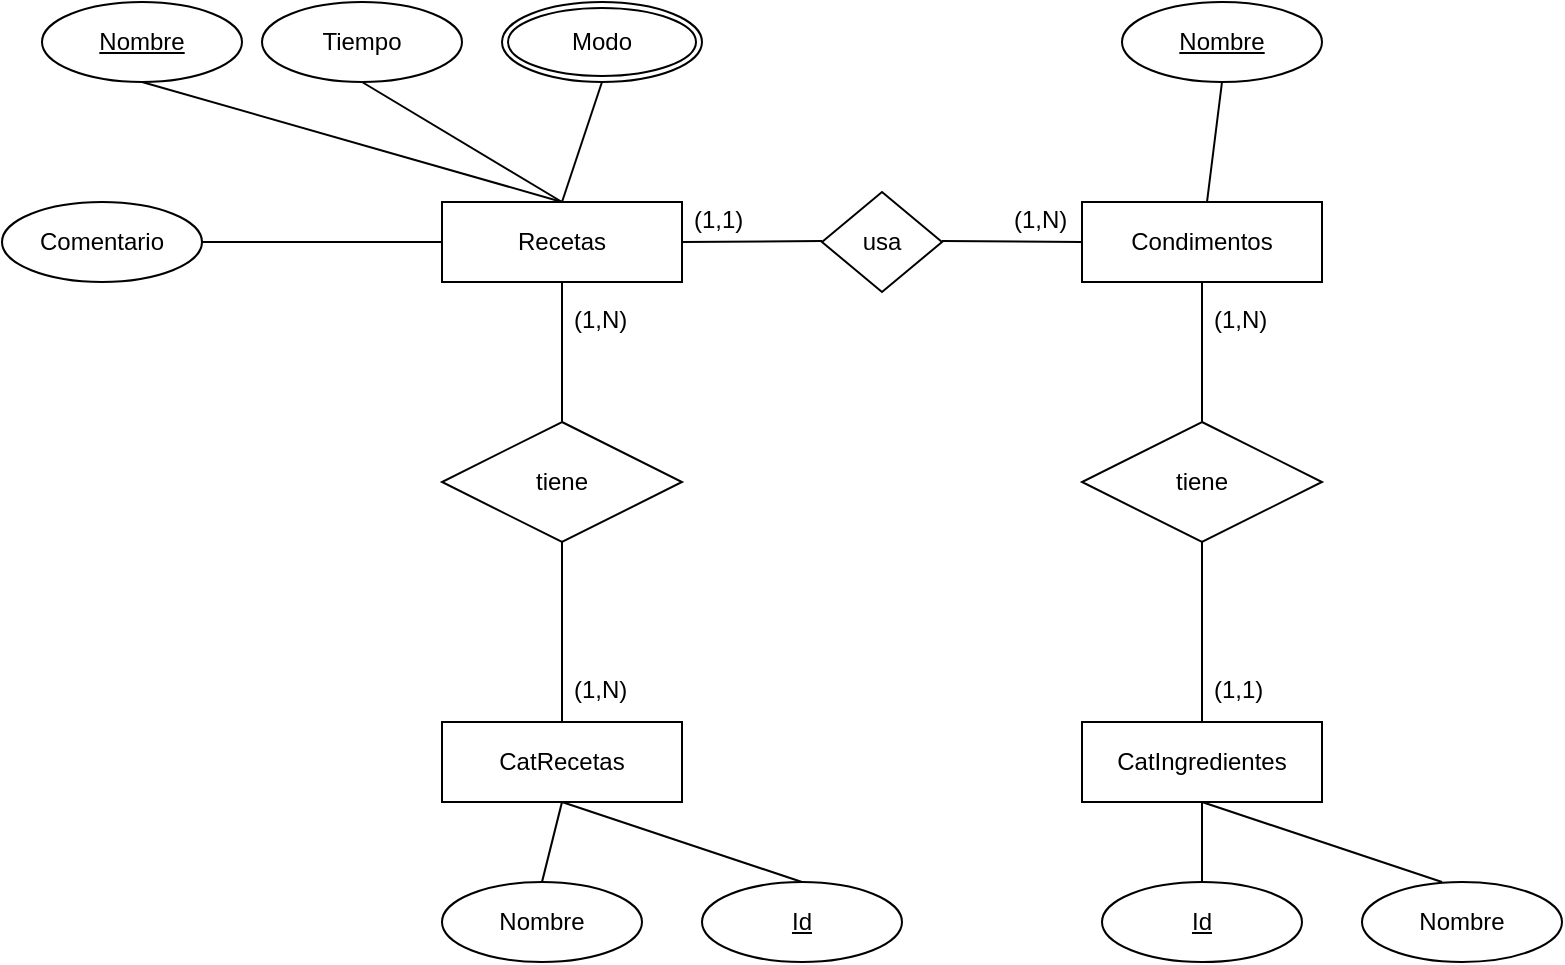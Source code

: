 <mxfile version="28.2.0" pages="9">
  <diagram id="UgzrCN0nqND3ceZvuSX_" name="Página-1">
    <mxGraphModel dx="1007" dy="313" grid="0" gridSize="10" guides="1" tooltips="1" connect="1" arrows="1" fold="1" page="0" pageScale="1" pageWidth="827" pageHeight="1169" math="0" shadow="0">
      <root>
        <mxCell id="0" />
        <mxCell id="1" parent="0" />
        <mxCell id="OFctLADLsnqZ68K7eBPd-1" value="Recetas" style="rounded=0;whiteSpace=wrap;html=1;" vertex="1" parent="1">
          <mxGeometry x="-1" y="557" width="120" height="40" as="geometry" />
        </mxCell>
        <mxCell id="OFctLADLsnqZ68K7eBPd-2" style="edgeStyle=none;curved=1;rounded=0;orthogonalLoop=1;jettySize=auto;html=1;exitX=0.5;exitY=1;exitDx=0;exitDy=0;fontSize=12;startSize=8;endSize=8;" edge="1" parent="1" source="OFctLADLsnqZ68K7eBPd-1" target="OFctLADLsnqZ68K7eBPd-1">
          <mxGeometry relative="1" as="geometry" />
        </mxCell>
        <mxCell id="OFctLADLsnqZ68K7eBPd-3" value="usa" style="rhombus;whiteSpace=wrap;html=1;" vertex="1" parent="1">
          <mxGeometry x="189" y="552" width="60" height="50" as="geometry" />
        </mxCell>
        <mxCell id="OFctLADLsnqZ68K7eBPd-4" value="" style="endArrow=none;html=1;rounded=0;fontSize=12;startSize=8;endSize=8;curved=1;exitX=1;exitY=0.5;exitDx=0;exitDy=0;" edge="1" parent="1" source="OFctLADLsnqZ68K7eBPd-1">
          <mxGeometry width="50" height="50" relative="1" as="geometry">
            <mxPoint x="119" y="577" as="sourcePoint" />
            <mxPoint x="189" y="576.5" as="targetPoint" />
          </mxGeometry>
        </mxCell>
        <mxCell id="OFctLADLsnqZ68K7eBPd-5" value="Condimentos" style="rounded=0;whiteSpace=wrap;html=1;" vertex="1" parent="1">
          <mxGeometry x="319" y="557" width="120" height="40" as="geometry" />
        </mxCell>
        <mxCell id="OFctLADLsnqZ68K7eBPd-6" value="" style="endArrow=none;html=1;rounded=0;fontSize=12;startSize=8;endSize=8;curved=1;entryX=0;entryY=0.5;entryDx=0;entryDy=0;" edge="1" parent="1" target="OFctLADLsnqZ68K7eBPd-5">
          <mxGeometry width="50" height="50" relative="1" as="geometry">
            <mxPoint x="249" y="576.5" as="sourcePoint" />
            <mxPoint x="299" y="577" as="targetPoint" />
          </mxGeometry>
        </mxCell>
        <mxCell id="OFctLADLsnqZ68K7eBPd-7" style="edgeStyle=none;curved=1;rounded=0;orthogonalLoop=1;jettySize=auto;html=1;exitX=0.5;exitY=1;exitDx=0;exitDy=0;fontSize=12;startSize=8;endSize=8;" edge="1" parent="1" source="OFctLADLsnqZ68K7eBPd-5" target="OFctLADLsnqZ68K7eBPd-5">
          <mxGeometry relative="1" as="geometry" />
        </mxCell>
        <mxCell id="OFctLADLsnqZ68K7eBPd-8" value="CatRecetas" style="rounded=0;whiteSpace=wrap;html=1;" vertex="1" parent="1">
          <mxGeometry x="-1" y="817" width="120" height="40" as="geometry" />
        </mxCell>
        <mxCell id="OFctLADLsnqZ68K7eBPd-9" value="" style="endArrow=none;html=1;rounded=0;fontSize=12;startSize=8;endSize=8;curved=1;entryX=0.5;entryY=1;entryDx=0;entryDy=0;exitX=0.5;exitY=0;exitDx=0;exitDy=0;" edge="1" parent="1" source="OFctLADLsnqZ68K7eBPd-14" target="OFctLADLsnqZ68K7eBPd-1">
          <mxGeometry relative="1" as="geometry">
            <mxPoint x="49" y="687" as="sourcePoint" />
            <mxPoint x="209" y="687" as="targetPoint" />
            <Array as="points" />
          </mxGeometry>
        </mxCell>
        <mxCell id="OFctLADLsnqZ68K7eBPd-10" value="CatIngredientes" style="rounded=0;whiteSpace=wrap;html=1;" vertex="1" parent="1">
          <mxGeometry x="319" y="817" width="120" height="40" as="geometry" />
        </mxCell>
        <mxCell id="OFctLADLsnqZ68K7eBPd-11" value="" style="endArrow=none;html=1;rounded=0;fontSize=12;startSize=8;endSize=8;curved=1;entryX=0.5;entryY=1;entryDx=0;entryDy=0;exitX=0.5;exitY=0;exitDx=0;exitDy=0;" edge="1" parent="1" source="OFctLADLsnqZ68K7eBPd-16">
          <mxGeometry relative="1" as="geometry">
            <mxPoint x="369" y="687" as="sourcePoint" />
            <mxPoint x="379" y="597" as="targetPoint" />
          </mxGeometry>
        </mxCell>
        <mxCell id="OFctLADLsnqZ68K7eBPd-12" style="edgeStyle=none;curved=1;rounded=0;orthogonalLoop=1;jettySize=auto;html=1;exitX=1;exitY=1;exitDx=0;exitDy=0;fontSize=12;startSize=8;endSize=8;" edge="1" parent="1" source="OFctLADLsnqZ68K7eBPd-14" target="OFctLADLsnqZ68K7eBPd-14">
          <mxGeometry relative="1" as="geometry" />
        </mxCell>
        <mxCell id="OFctLADLsnqZ68K7eBPd-13" value="" style="endArrow=none;html=1;rounded=0;fontSize=12;startSize=8;endSize=8;curved=1;entryX=0.5;entryY=1;entryDx=0;entryDy=0;exitX=0.5;exitY=0;exitDx=0;exitDy=0;" edge="1" parent="1" source="OFctLADLsnqZ68K7eBPd-8" target="OFctLADLsnqZ68K7eBPd-14">
          <mxGeometry relative="1" as="geometry">
            <mxPoint x="59" y="817" as="sourcePoint" />
            <mxPoint x="59" y="597" as="targetPoint" />
            <Array as="points">
              <mxPoint x="59" y="747" />
            </Array>
          </mxGeometry>
        </mxCell>
        <mxCell id="OFctLADLsnqZ68K7eBPd-14" value="tiene" style="shape=rhombus;perimeter=rhombusPerimeter;whiteSpace=wrap;html=1;align=center;" vertex="1" parent="1">
          <mxGeometry x="-1" y="667" width="120" height="60" as="geometry" />
        </mxCell>
        <mxCell id="OFctLADLsnqZ68K7eBPd-15" value="" style="endArrow=none;html=1;rounded=0;fontSize=12;startSize=8;endSize=8;curved=1;entryX=0.5;entryY=1;entryDx=0;entryDy=0;exitX=0.5;exitY=0;exitDx=0;exitDy=0;" edge="1" parent="1" source="OFctLADLsnqZ68K7eBPd-10" target="OFctLADLsnqZ68K7eBPd-16">
          <mxGeometry relative="1" as="geometry">
            <mxPoint x="379" y="877" as="sourcePoint" />
            <mxPoint x="379" y="597" as="targetPoint" />
          </mxGeometry>
        </mxCell>
        <mxCell id="OFctLADLsnqZ68K7eBPd-16" value="tiene" style="shape=rhombus;perimeter=rhombusPerimeter;whiteSpace=wrap;html=1;align=center;" vertex="1" parent="1">
          <mxGeometry x="319" y="667" width="120" height="60" as="geometry" />
        </mxCell>
        <mxCell id="OFctLADLsnqZ68K7eBPd-17" value="(1,1)" style="text;strokeColor=none;fillColor=none;spacingLeft=4;spacingRight=4;overflow=hidden;rotatable=0;points=[[0,0.5],[1,0.5]];portConstraint=eastwest;fontSize=12;whiteSpace=wrap;html=1;" vertex="1" parent="1">
          <mxGeometry x="119" y="552" width="40" height="30" as="geometry" />
        </mxCell>
        <mxCell id="OFctLADLsnqZ68K7eBPd-18" value="(1,N)" style="text;strokeColor=none;fillColor=none;spacingLeft=4;spacingRight=4;overflow=hidden;rotatable=0;points=[[0,0.5],[1,0.5]];portConstraint=eastwest;fontSize=12;whiteSpace=wrap;html=1;" vertex="1" parent="1">
          <mxGeometry x="279" y="552" width="40" height="30" as="geometry" />
        </mxCell>
        <mxCell id="OFctLADLsnqZ68K7eBPd-19" value="(1,N)" style="text;strokeColor=none;fillColor=none;spacingLeft=4;spacingRight=4;overflow=hidden;rotatable=0;points=[[0,0.5],[1,0.5]];portConstraint=eastwest;fontSize=12;whiteSpace=wrap;html=1;" vertex="1" parent="1">
          <mxGeometry x="59" y="602" width="40" height="30" as="geometry" />
        </mxCell>
        <mxCell id="OFctLADLsnqZ68K7eBPd-20" value="(1,N)" style="text;strokeColor=none;fillColor=none;spacingLeft=4;spacingRight=4;overflow=hidden;rotatable=0;points=[[0,0.5],[1,0.5]];portConstraint=eastwest;fontSize=12;whiteSpace=wrap;html=1;" vertex="1" parent="1">
          <mxGeometry x="59" y="787" width="40" height="30" as="geometry" />
        </mxCell>
        <mxCell id="OFctLADLsnqZ68K7eBPd-21" value="(1,N)" style="text;strokeColor=none;fillColor=none;spacingLeft=4;spacingRight=4;overflow=hidden;rotatable=0;points=[[0,0.5],[1,0.5]];portConstraint=eastwest;fontSize=12;whiteSpace=wrap;html=1;" vertex="1" parent="1">
          <mxGeometry x="379" y="602" width="40" height="30" as="geometry" />
        </mxCell>
        <mxCell id="OFctLADLsnqZ68K7eBPd-22" value="(1,1)" style="text;strokeColor=none;fillColor=none;spacingLeft=4;spacingRight=4;overflow=hidden;rotatable=0;points=[[0,0.5],[1,0.5]];portConstraint=eastwest;fontSize=12;whiteSpace=wrap;html=1;" vertex="1" parent="1">
          <mxGeometry x="379" y="787" width="40" height="30" as="geometry" />
        </mxCell>
        <mxCell id="OFctLADLsnqZ68K7eBPd-23" value="Nombre" style="ellipse;whiteSpace=wrap;html=1;align=center;fontStyle=4;" vertex="1" parent="1">
          <mxGeometry x="-201" y="457" width="100" height="40" as="geometry" />
        </mxCell>
        <mxCell id="OFctLADLsnqZ68K7eBPd-24" value="" style="endArrow=none;html=1;rounded=0;fontSize=12;startSize=8;endSize=8;curved=1;entryX=0.5;entryY=0;entryDx=0;entryDy=0;exitX=0.5;exitY=1;exitDx=0;exitDy=0;" edge="1" parent="1" source="OFctLADLsnqZ68K7eBPd-23" target="OFctLADLsnqZ68K7eBPd-1">
          <mxGeometry relative="1" as="geometry">
            <mxPoint x="-131" y="537" as="sourcePoint" />
            <mxPoint x="59" y="547" as="targetPoint" />
          </mxGeometry>
        </mxCell>
        <mxCell id="OFctLADLsnqZ68K7eBPd-25" value="Tiempo" style="ellipse;whiteSpace=wrap;html=1;align=center;" vertex="1" parent="1">
          <mxGeometry x="-91" y="457" width="100" height="40" as="geometry" />
        </mxCell>
        <mxCell id="OFctLADLsnqZ68K7eBPd-26" value="" style="endArrow=none;html=1;rounded=0;fontSize=12;startSize=8;endSize=8;curved=1;exitX=0.5;exitY=1;exitDx=0;exitDy=0;" edge="1" parent="1" source="OFctLADLsnqZ68K7eBPd-25">
          <mxGeometry relative="1" as="geometry">
            <mxPoint x="-81" y="527" as="sourcePoint" />
            <mxPoint x="59" y="557" as="targetPoint" />
          </mxGeometry>
        </mxCell>
        <mxCell id="OFctLADLsnqZ68K7eBPd-27" value="Modo" style="ellipse;shape=doubleEllipse;margin=3;whiteSpace=wrap;html=1;align=center;" vertex="1" parent="1">
          <mxGeometry x="29" y="457" width="100" height="40" as="geometry" />
        </mxCell>
        <mxCell id="OFctLADLsnqZ68K7eBPd-28" value="" style="endArrow=none;html=1;rounded=0;fontSize=12;startSize=8;endSize=8;curved=1;entryX=0.5;entryY=1;entryDx=0;entryDy=0;" edge="1" parent="1" target="OFctLADLsnqZ68K7eBPd-27">
          <mxGeometry relative="1" as="geometry">
            <mxPoint x="59" y="557" as="sourcePoint" />
            <mxPoint x="129" y="557" as="targetPoint" />
          </mxGeometry>
        </mxCell>
        <mxCell id="OFctLADLsnqZ68K7eBPd-29" value="Comentario" style="ellipse;whiteSpace=wrap;html=1;align=center;" vertex="1" parent="1">
          <mxGeometry x="-221" y="557" width="100" height="40" as="geometry" />
        </mxCell>
        <mxCell id="OFctLADLsnqZ68K7eBPd-30" value="" style="endArrow=none;html=1;rounded=0;fontSize=12;startSize=8;endSize=8;curved=1;exitX=1;exitY=0.5;exitDx=0;exitDy=0;entryX=0;entryY=0.5;entryDx=0;entryDy=0;" edge="1" parent="1" source="OFctLADLsnqZ68K7eBPd-29" target="OFctLADLsnqZ68K7eBPd-1">
          <mxGeometry relative="1" as="geometry">
            <mxPoint x="-31" y="717" as="sourcePoint" />
            <mxPoint x="129" y="717" as="targetPoint" />
          </mxGeometry>
        </mxCell>
        <mxCell id="OFctLADLsnqZ68K7eBPd-31" value="Nombre" style="ellipse;whiteSpace=wrap;html=1;align=center;fontStyle=4;" vertex="1" parent="1">
          <mxGeometry x="339" y="457" width="100" height="40" as="geometry" />
        </mxCell>
        <mxCell id="OFctLADLsnqZ68K7eBPd-32" value="" style="endArrow=none;html=1;rounded=0;fontSize=12;startSize=8;endSize=8;curved=1;entryX=0.5;entryY=1;entryDx=0;entryDy=0;" edge="1" parent="1" source="OFctLADLsnqZ68K7eBPd-5" target="OFctLADLsnqZ68K7eBPd-31">
          <mxGeometry relative="1" as="geometry">
            <mxPoint x="439" y="717" as="sourcePoint" />
            <mxPoint x="389" y="507" as="targetPoint" />
          </mxGeometry>
        </mxCell>
        <mxCell id="OFctLADLsnqZ68K7eBPd-33" value="Nombre" style="ellipse;whiteSpace=wrap;html=1;align=center;" vertex="1" parent="1">
          <mxGeometry x="459" y="897" width="100" height="40" as="geometry" />
        </mxCell>
        <mxCell id="OFctLADLsnqZ68K7eBPd-34" value="Nombre" style="ellipse;whiteSpace=wrap;html=1;align=center;" vertex="1" parent="1">
          <mxGeometry x="-1" y="897" width="100" height="40" as="geometry" />
        </mxCell>
        <mxCell id="OFctLADLsnqZ68K7eBPd-35" value="Id" style="ellipse;whiteSpace=wrap;html=1;align=center;fontStyle=4;" vertex="1" parent="1">
          <mxGeometry x="329" y="897" width="100" height="40" as="geometry" />
        </mxCell>
        <mxCell id="OFctLADLsnqZ68K7eBPd-36" value="Id" style="ellipse;whiteSpace=wrap;html=1;align=center;fontStyle=4;" vertex="1" parent="1">
          <mxGeometry x="129" y="897" width="100" height="40" as="geometry" />
        </mxCell>
        <mxCell id="OFctLADLsnqZ68K7eBPd-37" value="" style="endArrow=none;html=1;rounded=0;fontSize=12;startSize=8;endSize=8;curved=1;entryX=0.5;entryY=0;entryDx=0;entryDy=0;exitX=0.5;exitY=1;exitDx=0;exitDy=0;" edge="1" parent="1" source="OFctLADLsnqZ68K7eBPd-8" target="OFctLADLsnqZ68K7eBPd-34">
          <mxGeometry relative="1" as="geometry">
            <mxPoint x="59" y="867" as="sourcePoint" />
            <mxPoint x="219" y="877" as="targetPoint" />
          </mxGeometry>
        </mxCell>
        <mxCell id="OFctLADLsnqZ68K7eBPd-38" value="" style="endArrow=none;html=1;rounded=0;fontSize=12;startSize=8;endSize=8;curved=1;exitX=0.5;exitY=0;exitDx=0;exitDy=0;" edge="1" parent="1" source="OFctLADLsnqZ68K7eBPd-36">
          <mxGeometry relative="1" as="geometry">
            <mxPoint x="179" y="877" as="sourcePoint" />
            <mxPoint x="59" y="857" as="targetPoint" />
          </mxGeometry>
        </mxCell>
        <mxCell id="OFctLADLsnqZ68K7eBPd-39" value="" style="endArrow=none;html=1;rounded=0;fontSize=12;startSize=8;endSize=8;curved=1;exitX=0.5;exitY=1;exitDx=0;exitDy=0;entryX=0.5;entryY=0;entryDx=0;entryDy=0;" edge="1" parent="1" source="OFctLADLsnqZ68K7eBPd-10" target="OFctLADLsnqZ68K7eBPd-35">
          <mxGeometry relative="1" as="geometry">
            <mxPoint x="159" y="727" as="sourcePoint" />
            <mxPoint x="319" y="727" as="targetPoint" />
          </mxGeometry>
        </mxCell>
        <mxCell id="OFctLADLsnqZ68K7eBPd-40" value="" style="endArrow=none;html=1;rounded=0;fontSize=12;startSize=8;endSize=8;curved=1;exitX=0.4;exitY=0;exitDx=0;exitDy=0;exitPerimeter=0;entryX=0.5;entryY=1;entryDx=0;entryDy=0;" edge="1" parent="1" source="OFctLADLsnqZ68K7eBPd-33" target="OFctLADLsnqZ68K7eBPd-10">
          <mxGeometry relative="1" as="geometry">
            <mxPoint x="159" y="727" as="sourcePoint" />
            <mxPoint x="319" y="727" as="targetPoint" />
          </mxGeometry>
        </mxCell>
      </root>
    </mxGraphModel>
  </diagram>
  <diagram id="ADI3FC15alh7jP4HoXQ0" name="Página-2">
    <mxGraphModel dx="1054" dy="368" grid="1" gridSize="10" guides="1" tooltips="1" connect="1" arrows="1" fold="1" page="0" pageScale="1" pageWidth="827" pageHeight="1169" math="0" shadow="0">
      <root>
        <mxCell id="0" />
        <mxCell id="1" parent="0" />
        <mxCell id="huSL4YwEYdzHKoShdB33-1" value="Usuarios" style="rounded=0;whiteSpace=wrap;html=1;" vertex="1" parent="1">
          <mxGeometry x="-40" y="520" width="120" height="40" as="geometry" />
        </mxCell>
        <mxCell id="huSL4YwEYdzHKoShdB33-2" value="Negocios" style="rounded=0;whiteSpace=wrap;html=1;" vertex="1" parent="1">
          <mxGeometry x="880" y="520" width="120" height="41" as="geometry" />
        </mxCell>
        <mxCell id="huSL4YwEYdzHKoShdB33-3" value="Categoria" style="rounded=0;whiteSpace=wrap;html=1;" vertex="1" parent="1">
          <mxGeometry x="870" y="780" width="120" height="39" as="geometry" />
        </mxCell>
        <mxCell id="huSL4YwEYdzHKoShdB33-4" value="Pedido" style="shape=ext;margin=3;double=1;whiteSpace=wrap;html=1;align=center;" vertex="1" parent="1">
          <mxGeometry x="440" y="520" width="120" height="40" as="geometry" />
        </mxCell>
        <mxCell id="huSL4YwEYdzHKoShdB33-5" value="&lt;div&gt;hace&lt;/div&gt;" style="shape=rhombus;double=1;perimeter=rhombusPerimeter;whiteSpace=wrap;html=1;align=center;" vertex="1" parent="1">
          <mxGeometry x="220" y="510" width="120" height="60" as="geometry" />
        </mxCell>
        <mxCell id="huSL4YwEYdzHKoShdB33-6" value="" style="endArrow=none;html=1;rounded=0;fontSize=12;startSize=8;endSize=8;curved=1;exitX=1;exitY=0.5;exitDx=0;exitDy=0;entryX=0;entryY=0.5;entryDx=0;entryDy=0;" edge="1" parent="1" source="huSL4YwEYdzHKoShdB33-1" target="huSL4YwEYdzHKoShdB33-5">
          <mxGeometry relative="1" as="geometry">
            <mxPoint x="210" y="600" as="sourcePoint" />
            <mxPoint x="370" y="600" as="targetPoint" />
          </mxGeometry>
        </mxCell>
        <mxCell id="huSL4YwEYdzHKoShdB33-7" value="" style="endArrow=none;html=1;rounded=0;fontSize=12;startSize=8;endSize=8;curved=1;exitX=1;exitY=0.5;exitDx=0;exitDy=0;entryX=0;entryY=0.5;entryDx=0;entryDy=0;" edge="1" parent="1" source="huSL4YwEYdzHKoShdB33-5" target="huSL4YwEYdzHKoShdB33-4">
          <mxGeometry relative="1" as="geometry">
            <mxPoint x="210" y="600" as="sourcePoint" />
            <mxPoint x="370" y="600" as="targetPoint" />
          </mxGeometry>
        </mxCell>
        <mxCell id="huSL4YwEYdzHKoShdB33-8" value="" style="endArrow=none;html=1;rounded=0;fontSize=12;startSize=8;endSize=8;curved=1;exitX=0.5;exitY=0;exitDx=0;exitDy=0;" edge="1" parent="1" target="huSL4YwEYdzHKoShdB33-9">
          <mxGeometry relative="1" as="geometry">
            <mxPoint x="500" y="521" as="sourcePoint" />
            <mxPoint x="520" y="471" as="targetPoint" />
          </mxGeometry>
        </mxCell>
        <mxCell id="huSL4YwEYdzHKoShdB33-9" value="Fecha" style="ellipse;whiteSpace=wrap;html=1;align=center;" vertex="1" parent="1">
          <mxGeometry x="520" y="420" width="100" height="40" as="geometry" />
        </mxCell>
        <mxCell id="huSL4YwEYdzHKoShdB33-10" value="" style="endArrow=none;html=1;rounded=0;fontSize=12;startSize=8;endSize=8;curved=1;exitX=0.5;exitY=0;exitDx=0;exitDy=0;" edge="1" parent="1" source="huSL4YwEYdzHKoShdB33-4" target="huSL4YwEYdzHKoShdB33-11">
          <mxGeometry relative="1" as="geometry">
            <mxPoint x="410" y="600" as="sourcePoint" />
            <mxPoint x="500" y="460" as="targetPoint" />
          </mxGeometry>
        </mxCell>
        <mxCell id="huSL4YwEYdzHKoShdB33-11" value="Monto" style="ellipse;whiteSpace=wrap;html=1;align=center;" vertex="1" parent="1">
          <mxGeometry x="390" y="420" width="100" height="40" as="geometry" />
        </mxCell>
        <mxCell id="huSL4YwEYdzHKoShdB33-12" value="Tel" style="ellipse;whiteSpace=wrap;html=1;align=center;" vertex="1" parent="1">
          <mxGeometry x="-60" y="580" width="100" height="40" as="geometry" />
        </mxCell>
        <mxCell id="huSL4YwEYdzHKoShdB33-13" value="Mail" style="ellipse;whiteSpace=wrap;html=1;align=center;fontStyle=4;" vertex="1" parent="1">
          <mxGeometry x="-60" y="440" width="100" height="40" as="geometry" />
        </mxCell>
        <mxCell id="huSL4YwEYdzHKoShdB33-14" value="Nombre" style="ellipse;whiteSpace=wrap;html=1;align=center;" vertex="1" parent="1">
          <mxGeometry x="-180" y="520" width="100" height="40" as="geometry" />
        </mxCell>
        <mxCell id="huSL4YwEYdzHKoShdB33-15" value="Direccion" style="ellipse;whiteSpace=wrap;html=1;align=center;" vertex="1" parent="1">
          <mxGeometry x="70" y="440" width="100" height="40" as="geometry" />
        </mxCell>
        <mxCell id="huSL4YwEYdzHKoShdB33-17" value="" style="endArrow=none;html=1;rounded=0;fontSize=12;startSize=8;endSize=8;curved=1;exitX=1;exitY=0.5;exitDx=0;exitDy=0;entryX=0;entryY=0.5;entryDx=0;entryDy=0;" edge="1" parent="1" source="huSL4YwEYdzHKoShdB33-14" target="huSL4YwEYdzHKoShdB33-1">
          <mxGeometry relative="1" as="geometry">
            <mxPoint x="-90" y="600" as="sourcePoint" />
            <mxPoint x="70" y="600" as="targetPoint" />
          </mxGeometry>
        </mxCell>
        <mxCell id="huSL4YwEYdzHKoShdB33-18" value="" style="endArrow=none;html=1;rounded=0;fontSize=12;startSize=8;endSize=8;curved=1;exitX=0.5;exitY=1;exitDx=0;exitDy=0;entryX=0.5;entryY=0;entryDx=0;entryDy=0;" edge="1" parent="1" source="huSL4YwEYdzHKoShdB33-1" target="huSL4YwEYdzHKoShdB33-12">
          <mxGeometry relative="1" as="geometry">
            <mxPoint x="-90" y="600" as="sourcePoint" />
            <mxPoint x="70" y="600" as="targetPoint" />
          </mxGeometry>
        </mxCell>
        <mxCell id="huSL4YwEYdzHKoShdB33-19" value="" style="endArrow=none;html=1;rounded=0;fontSize=12;startSize=8;endSize=8;curved=1;exitX=0.5;exitY=1;exitDx=0;exitDy=0;entryX=0.5;entryY=0;entryDx=0;entryDy=0;" edge="1" parent="1" source="huSL4YwEYdzHKoShdB33-13" target="huSL4YwEYdzHKoShdB33-1">
          <mxGeometry relative="1" as="geometry">
            <mxPoint x="-90" y="600" as="sourcePoint" />
            <mxPoint x="70" y="600" as="targetPoint" />
          </mxGeometry>
        </mxCell>
        <mxCell id="huSL4YwEYdzHKoShdB33-20" value="" style="endArrow=none;html=1;rounded=0;fontSize=12;startSize=8;endSize=8;curved=1;exitX=0.5;exitY=1;exitDx=0;exitDy=0;entryX=0.5;entryY=0;entryDx=0;entryDy=0;" edge="1" parent="1" source="huSL4YwEYdzHKoShdB33-15" target="huSL4YwEYdzHKoShdB33-1">
          <mxGeometry relative="1" as="geometry">
            <mxPoint x="-90" y="600" as="sourcePoint" />
            <mxPoint x="70" y="600" as="targetPoint" />
          </mxGeometry>
        </mxCell>
        <mxCell id="huSL4YwEYdzHKoShdB33-22" value="viene" style="shape=rhombus;perimeter=rhombusPerimeter;whiteSpace=wrap;html=1;align=center;" vertex="1" parent="1">
          <mxGeometry x="670" y="510" width="120" height="60" as="geometry" />
        </mxCell>
        <mxCell id="huSL4YwEYdzHKoShdB33-23" value="Hora" style="ellipse;whiteSpace=wrap;html=1;align=center;" vertex="1" parent="1">
          <mxGeometry x="460" y="621" width="100" height="40" as="geometry" />
        </mxCell>
        <mxCell id="huSL4YwEYdzHKoShdB33-24" value="" style="endArrow=none;html=1;rounded=0;fontSize=12;startSize=8;endSize=8;curved=1;exitX=0.5;exitY=1;exitDx=0;exitDy=0;entryX=0.5;entryY=0;entryDx=0;entryDy=0;" edge="1" parent="1" target="huSL4YwEYdzHKoShdB33-23">
          <mxGeometry relative="1" as="geometry">
            <mxPoint x="500" y="561" as="sourcePoint" />
            <mxPoint x="690" y="561" as="targetPoint" />
          </mxGeometry>
        </mxCell>
        <mxCell id="huSL4YwEYdzHKoShdB33-25" value="tiene" style="shape=rhombus;perimeter=rhombusPerimeter;whiteSpace=wrap;html=1;align=center;" vertex="1" parent="1">
          <mxGeometry x="870" y="640" width="120" height="60" as="geometry" />
        </mxCell>
        <mxCell id="huSL4YwEYdzHKoShdB33-26" value="" style="endArrow=none;html=1;rounded=0;fontSize=12;startSize=8;endSize=8;curved=1;exitX=0.5;exitY=1;exitDx=0;exitDy=0;" edge="1" parent="1" target="huSL4YwEYdzHKoShdB33-25">
          <mxGeometry relative="1" as="geometry">
            <mxPoint x="930" y="560" as="sourcePoint" />
            <mxPoint x="900" y="570" as="targetPoint" />
          </mxGeometry>
        </mxCell>
        <mxCell id="huSL4YwEYdzHKoShdB33-27" value="" style="endArrow=none;html=1;rounded=0;fontSize=12;startSize=8;endSize=8;curved=1;exitX=0.5;exitY=0;exitDx=0;exitDy=0;entryX=0.5;entryY=1;entryDx=0;entryDy=0;" edge="1" parent="1" source="huSL4YwEYdzHKoShdB33-3" target="huSL4YwEYdzHKoShdB33-25">
          <mxGeometry relative="1" as="geometry">
            <mxPoint x="740" y="570" as="sourcePoint" />
            <mxPoint x="900" y="570" as="targetPoint" />
          </mxGeometry>
        </mxCell>
        <mxCell id="huSL4YwEYdzHKoShdB33-28" value="" style="endArrow=none;html=1;rounded=0;fontSize=12;startSize=8;endSize=8;curved=1;exitX=1;exitY=0.5;exitDx=0;exitDy=0;entryX=0;entryY=0.5;entryDx=0;entryDy=0;" edge="1" parent="1" source="huSL4YwEYdzHKoShdB33-4" target="huSL4YwEYdzHKoShdB33-22">
          <mxGeometry relative="1" as="geometry">
            <mxPoint x="630" y="680" as="sourcePoint" />
            <mxPoint x="790" y="680" as="targetPoint" />
          </mxGeometry>
        </mxCell>
        <mxCell id="huSL4YwEYdzHKoShdB33-29" value="" style="endArrow=none;html=1;rounded=0;fontSize=12;startSize=8;endSize=8;curved=1;exitX=1;exitY=0.5;exitDx=0;exitDy=0;entryX=0;entryY=0.5;entryDx=0;entryDy=0;" edge="1" parent="1" source="huSL4YwEYdzHKoShdB33-22" target="huSL4YwEYdzHKoShdB33-2">
          <mxGeometry relative="1" as="geometry">
            <mxPoint x="630" y="570" as="sourcePoint" />
            <mxPoint x="790" y="570" as="targetPoint" />
          </mxGeometry>
        </mxCell>
        <mxCell id="huSL4YwEYdzHKoShdB33-30" value="Nombre" style="ellipse;whiteSpace=wrap;html=1;align=center;fontStyle=4;" vertex="1" parent="1">
          <mxGeometry x="860" y="430" width="100" height="40" as="geometry" />
        </mxCell>
        <mxCell id="huSL4YwEYdzHKoShdB33-31" value="Id" style="ellipse;whiteSpace=wrap;html=1;align=center;fontStyle=4;" vertex="1" parent="1">
          <mxGeometry x="990" y="850" width="100" height="40" as="geometry" />
        </mxCell>
        <mxCell id="huSL4YwEYdzHKoShdB33-32" value="Nombre" style="ellipse;whiteSpace=wrap;html=1;align=center;" vertex="1" parent="1">
          <mxGeometry x="860" y="850" width="100" height="40" as="geometry" />
        </mxCell>
        <mxCell id="huSL4YwEYdzHKoShdB33-33" value="" style="endArrow=none;html=1;rounded=0;fontSize=12;startSize=8;endSize=8;curved=1;exitX=0.5;exitY=0;exitDx=0;exitDy=0;entryX=0.5;entryY=1;entryDx=0;entryDy=0;" edge="1" parent="1" source="huSL4YwEYdzHKoShdB33-32" target="huSL4YwEYdzHKoShdB33-3">
          <mxGeometry relative="1" as="geometry">
            <mxPoint x="420" y="680" as="sourcePoint" />
            <mxPoint x="580" y="680" as="targetPoint" />
          </mxGeometry>
        </mxCell>
        <mxCell id="huSL4YwEYdzHKoShdB33-34" value="" style="endArrow=none;html=1;rounded=0;fontSize=12;startSize=8;endSize=8;curved=1;exitX=0.5;exitY=1;exitDx=0;exitDy=0;entryX=0.5;entryY=0;entryDx=0;entryDy=0;" edge="1" parent="1" source="huSL4YwEYdzHKoShdB33-3" target="huSL4YwEYdzHKoShdB33-31">
          <mxGeometry relative="1" as="geometry">
            <mxPoint x="420" y="680" as="sourcePoint" />
            <mxPoint x="580" y="680" as="targetPoint" />
          </mxGeometry>
        </mxCell>
        <mxCell id="huSL4YwEYdzHKoShdB33-35" value="Direccion" style="ellipse;whiteSpace=wrap;html=1;align=center;" vertex="1" parent="1">
          <mxGeometry x="990" y="430" width="100" height="40" as="geometry" />
        </mxCell>
        <mxCell id="huSL4YwEYdzHKoShdB33-36" value="" style="endArrow=none;html=1;rounded=0;fontSize=12;startSize=8;endSize=8;curved=1;exitX=0.5;exitY=1;exitDx=0;exitDy=0;entryX=0.5;entryY=0;entryDx=0;entryDy=0;" edge="1" parent="1" source="huSL4YwEYdzHKoShdB33-35" target="huSL4YwEYdzHKoShdB33-2">
          <mxGeometry relative="1" as="geometry">
            <mxPoint x="840" y="470" as="sourcePoint" />
            <mxPoint x="1000" y="470" as="targetPoint" />
          </mxGeometry>
        </mxCell>
        <mxCell id="huSL4YwEYdzHKoShdB33-37" value="" style="endArrow=none;html=1;rounded=0;fontSize=12;startSize=8;endSize=8;curved=1;exitX=0.5;exitY=0;exitDx=0;exitDy=0;entryX=0.5;entryY=1;entryDx=0;entryDy=0;" edge="1" parent="1" source="huSL4YwEYdzHKoShdB33-2" target="huSL4YwEYdzHKoShdB33-30">
          <mxGeometry relative="1" as="geometry">
            <mxPoint x="840" y="470" as="sourcePoint" />
            <mxPoint x="1000" y="470" as="targetPoint" />
          </mxGeometry>
        </mxCell>
        <mxCell id="huSL4YwEYdzHKoShdB33-38" value="Telefono" style="ellipse;whiteSpace=wrap;html=1;align=center;" vertex="1" parent="1">
          <mxGeometry x="1060" y="521" width="100" height="40" as="geometry" />
        </mxCell>
        <mxCell id="huSL4YwEYdzHKoShdB33-39" value="" style="endArrow=none;html=1;rounded=0;fontSize=12;startSize=8;endSize=8;curved=1;exitX=1;exitY=0.5;exitDx=0;exitDy=0;" edge="1" parent="1" source="huSL4YwEYdzHKoShdB33-2">
          <mxGeometry relative="1" as="geometry">
            <mxPoint x="840" y="470" as="sourcePoint" />
            <mxPoint x="1060" y="541" as="targetPoint" />
          </mxGeometry>
        </mxCell>
        <mxCell id="huSL4YwEYdzHKoShdB33-40" value="(1,N)" style="text;strokeColor=none;fillColor=none;spacingLeft=4;spacingRight=4;overflow=hidden;rotatable=0;points=[[0,0.5],[1,0.5]];portConstraint=eastwest;fontSize=12;whiteSpace=wrap;html=1;" vertex="1" parent="1">
          <mxGeometry x="400" y="520" width="40" height="30" as="geometry" />
        </mxCell>
        <mxCell id="huSL4YwEYdzHKoShdB33-41" value="(0,N)" style="text;strokeColor=none;fillColor=none;spacingLeft=4;spacingRight=4;overflow=hidden;rotatable=0;points=[[0,0.5],[1,0.5]];portConstraint=eastwest;fontSize=12;whiteSpace=wrap;html=1;" vertex="1" parent="1">
          <mxGeometry x="80" y="520" width="40" height="30" as="geometry" />
        </mxCell>
        <mxCell id="huSL4YwEYdzHKoShdB33-42" value="(1,1)" style="text;strokeColor=none;fillColor=none;spacingLeft=4;spacingRight=4;overflow=hidden;rotatable=0;points=[[0,0.5],[1,0.5]];portConstraint=eastwest;fontSize=12;whiteSpace=wrap;html=1;" vertex="1" parent="1">
          <mxGeometry x="940" y="760" width="40" height="30" as="geometry" />
        </mxCell>
        <mxCell id="huSL4YwEYdzHKoShdB33-43" value="(1,N)" style="text;strokeColor=none;fillColor=none;spacingLeft=4;spacingRight=4;overflow=hidden;rotatable=0;points=[[0,0.5],[1,0.5]];portConstraint=eastwest;fontSize=12;whiteSpace=wrap;html=1;" vertex="1" parent="1">
          <mxGeometry x="930" y="561" width="40" height="30" as="geometry" />
        </mxCell>
        <mxCell id="huSL4YwEYdzHKoShdB33-44" value="(1,1)" style="text;strokeColor=none;fillColor=none;spacingLeft=4;spacingRight=4;overflow=hidden;rotatable=0;points=[[0,0.5],[1,0.5]];portConstraint=eastwest;fontSize=12;whiteSpace=wrap;html=1;" vertex="1" parent="1">
          <mxGeometry x="840" y="510" width="40" height="30" as="geometry" />
        </mxCell>
        <mxCell id="huSL4YwEYdzHKoShdB33-45" value="(0,N)" style="text;strokeColor=none;fillColor=none;spacingLeft=4;spacingRight=4;overflow=hidden;rotatable=0;points=[[0,0.5],[1,0.5]];portConstraint=eastwest;fontSize=12;whiteSpace=wrap;html=1;" vertex="1" parent="1">
          <mxGeometry x="560" y="520" width="40" height="30" as="geometry" />
        </mxCell>
      </root>
    </mxGraphModel>
  </diagram>
  <diagram name="Página-3" id="XsyXwbKsA9RAtLLSvUwk">
    <mxGraphModel dx="1478" dy="2510" grid="1" gridSize="10" guides="1" tooltips="1" connect="1" arrows="1" fold="1" page="0" pageScale="1" pageWidth="827" pageHeight="1169" math="0" shadow="0">
      <root>
        <mxCell id="0" />
        <mxCell id="1" parent="0" />
        <mxCell id="q67WPXvng57AUt7DBO4S-1" value="Personaje" style="whiteSpace=wrap;html=1;align=center;" vertex="1" parent="1">
          <mxGeometry x="-120" y="-720" width="100" height="40" as="geometry" />
        </mxCell>
        <mxCell id="q67WPXvng57AUt7DBO4S-4" value="Item" style="whiteSpace=wrap;html=1;align=center;" vertex="1" parent="1">
          <mxGeometry x="380" y="-720" width="100" height="40" as="geometry" />
        </mxCell>
        <mxCell id="q67WPXvng57AUt7DBO4S-5" value="Categoria" style="whiteSpace=wrap;html=1;align=center;" vertex="1" parent="1">
          <mxGeometry x="800" y="-720" width="100" height="40" as="geometry" />
        </mxCell>
        <mxCell id="MmB5VWz1XuUG1yp3ZWZB-1" value="tiene" style="shape=rhombus;perimeter=rhombusPerimeter;whiteSpace=wrap;html=1;align=center;" vertex="1" parent="1">
          <mxGeometry x="110" y="-730" width="120" height="60" as="geometry" />
        </mxCell>
        <mxCell id="MmB5VWz1XuUG1yp3ZWZB-3" value="Durabilidad" style="ellipse;whiteSpace=wrap;html=1;align=center;" vertex="1" parent="1">
          <mxGeometry x="200" y="-770" width="100" height="40" as="geometry" />
        </mxCell>
        <mxCell id="MmB5VWz1XuUG1yp3ZWZB-4" value="Fecha" style="ellipse;whiteSpace=wrap;html=1;align=center;" vertex="1" parent="1">
          <mxGeometry x="50" y="-780" width="100" height="40" as="geometry" />
        </mxCell>
        <mxCell id="MmB5VWz1XuUG1yp3ZWZB-5" value="" style="endArrow=none;html=1;rounded=0;fontSize=12;startSize=8;endSize=8;curved=1;entryX=0.5;entryY=1;entryDx=0;entryDy=0;exitX=1;exitY=0;exitDx=0;exitDy=0;" edge="1" parent="1" source="MmB5VWz1XuUG1yp3ZWZB-1" target="MmB5VWz1XuUG1yp3ZWZB-3">
          <mxGeometry relative="1" as="geometry">
            <mxPoint x="310" y="-680" as="sourcePoint" />
            <mxPoint x="470" y="-680" as="targetPoint" />
          </mxGeometry>
        </mxCell>
        <mxCell id="MmB5VWz1XuUG1yp3ZWZB-7" value="" style="endArrow=none;html=1;rounded=0;fontSize=12;startSize=8;endSize=8;curved=1;entryX=0.31;entryY=0.136;entryDx=0;entryDy=0;entryPerimeter=0;exitX=0.7;exitY=1;exitDx=0;exitDy=0;exitPerimeter=0;" edge="1" parent="1" source="MmB5VWz1XuUG1yp3ZWZB-4" target="MmB5VWz1XuUG1yp3ZWZB-1">
          <mxGeometry relative="1" as="geometry">
            <mxPoint x="310" y="-680" as="sourcePoint" />
            <mxPoint x="470" y="-680" as="targetPoint" />
          </mxGeometry>
        </mxCell>
        <mxCell id="MmB5VWz1XuUG1yp3ZWZB-9" value="Salud" style="ellipse;whiteSpace=wrap;html=1;align=center;" vertex="1" parent="1">
          <mxGeometry x="-90" y="-800" width="100" height="40" as="geometry" />
        </mxCell>
        <mxCell id="MmB5VWz1XuUG1yp3ZWZB-12" value="" style="endArrow=none;html=1;rounded=0;fontSize=12;startSize=8;endSize=8;curved=1;entryX=0.5;entryY=1;entryDx=0;entryDy=0;exitX=0.5;exitY=0;exitDx=0;exitDy=0;" edge="1" parent="1" source="q67WPXvng57AUt7DBO4S-1" target="MmB5VWz1XuUG1yp3ZWZB-9">
          <mxGeometry relative="1" as="geometry">
            <mxPoint x="10" y="-730" as="sourcePoint" />
            <mxPoint x="60" y="-750" as="targetPoint" />
          </mxGeometry>
        </mxCell>
        <mxCell id="MmB5VWz1XuUG1yp3ZWZB-15" value="" style="endArrow=none;html=1;rounded=0;fontSize=12;startSize=8;endSize=8;curved=1;exitX=1;exitY=0.5;exitDx=0;exitDy=0;entryX=0;entryY=0.5;entryDx=0;entryDy=0;" edge="1" parent="1" target="q67WPXvng57AUt7DBO4S-4">
          <mxGeometry relative="1" as="geometry">
            <mxPoint x="230" y="-700.0" as="sourcePoint" />
            <mxPoint x="280" y="-700" as="targetPoint" />
            <Array as="points">
              <mxPoint x="320" y="-700" />
            </Array>
          </mxGeometry>
        </mxCell>
        <mxCell id="MmB5VWz1XuUG1yp3ZWZB-16" value="" style="endArrow=none;html=1;rounded=0;fontSize=12;startSize=8;endSize=8;curved=1;exitX=1;exitY=0.5;exitDx=0;exitDy=0;" edge="1" parent="1" source="q67WPXvng57AUt7DBO4S-1">
          <mxGeometry relative="1" as="geometry">
            <mxPoint x="60" y="-700" as="sourcePoint" />
            <mxPoint x="110" y="-700.0" as="targetPoint" />
          </mxGeometry>
        </mxCell>
        <mxCell id="MmB5VWz1XuUG1yp3ZWZB-17" value="tiene" style="shape=rhombus;perimeter=rhombusPerimeter;whiteSpace=wrap;html=1;align=center;" vertex="1" parent="1">
          <mxGeometry x="580" y="-730" width="120" height="60" as="geometry" />
        </mxCell>
        <mxCell id="MmB5VWz1XuUG1yp3ZWZB-18" value="" style="endArrow=none;html=1;rounded=0;fontSize=12;startSize=8;endSize=8;curved=1;exitX=1;exitY=0.5;exitDx=0;exitDy=0;" edge="1" parent="1" source="MmB5VWz1XuUG1yp3ZWZB-17">
          <mxGeometry relative="1" as="geometry">
            <mxPoint x="660" y="-700.62" as="sourcePoint" />
            <mxPoint x="800" y="-701" as="targetPoint" />
          </mxGeometry>
        </mxCell>
        <mxCell id="MmB5VWz1XuUG1yp3ZWZB-19" value="" style="endArrow=none;html=1;rounded=0;fontSize=12;startSize=8;endSize=8;curved=1;" edge="1" parent="1">
          <mxGeometry relative="1" as="geometry">
            <mxPoint x="480" y="-700.62" as="sourcePoint" />
            <mxPoint x="580" y="-700" as="targetPoint" />
          </mxGeometry>
        </mxCell>
        <mxCell id="MmB5VWz1XuUG1yp3ZWZB-20" value="Nombre" style="ellipse;whiteSpace=wrap;html=1;align=center;fontStyle=4;" vertex="1" parent="1">
          <mxGeometry x="-210" y="-800" width="100" height="40" as="geometry" />
        </mxCell>
        <mxCell id="MmB5VWz1XuUG1yp3ZWZB-21" value="" style="endArrow=none;html=1;rounded=0;fontSize=12;startSize=8;endSize=8;curved=1;entryX=0.5;entryY=0;entryDx=0;entryDy=0;exitX=0.61;exitY=1.031;exitDx=0;exitDy=0;exitPerimeter=0;" edge="1" parent="1" source="MmB5VWz1XuUG1yp3ZWZB-20" target="q67WPXvng57AUt7DBO4S-1">
          <mxGeometry relative="1" as="geometry">
            <mxPoint x="-60" y="-690" as="sourcePoint" />
            <mxPoint x="100" y="-690" as="targetPoint" />
          </mxGeometry>
        </mxCell>
        <mxCell id="MmB5VWz1XuUG1yp3ZWZB-22" value="Energia" style="ellipse;whiteSpace=wrap;html=1;align=center;" vertex="1" parent="1">
          <mxGeometry x="-120" y="-640" width="100" height="40" as="geometry" />
        </mxCell>
        <mxCell id="MmB5VWz1XuUG1yp3ZWZB-23" value="" style="endArrow=none;html=1;rounded=0;fontSize=12;startSize=8;endSize=8;curved=1;entryX=0.5;entryY=0;entryDx=0;entryDy=0;exitX=0.5;exitY=1;exitDx=0;exitDy=0;" edge="1" parent="1" source="q67WPXvng57AUt7DBO4S-1" target="MmB5VWz1XuUG1yp3ZWZB-22">
          <mxGeometry relative="1" as="geometry">
            <mxPoint x="-60" y="-690" as="sourcePoint" />
            <mxPoint x="100" y="-690" as="targetPoint" />
          </mxGeometry>
        </mxCell>
        <mxCell id="MmB5VWz1XuUG1yp3ZWZB-24" value="Fuerza" style="ellipse;whiteSpace=wrap;html=1;align=center;" vertex="1" parent="1">
          <mxGeometry y="-640" width="100" height="40" as="geometry" />
        </mxCell>
        <mxCell id="MmB5VWz1XuUG1yp3ZWZB-25" value="" style="endArrow=none;html=1;rounded=0;fontSize=12;startSize=8;endSize=8;curved=1;exitX=0.5;exitY=1;exitDx=0;exitDy=0;entryX=0.5;entryY=0;entryDx=0;entryDy=0;" edge="1" parent="1" source="q67WPXvng57AUt7DBO4S-1" target="MmB5VWz1XuUG1yp3ZWZB-24">
          <mxGeometry relative="1" as="geometry">
            <mxPoint x="-10" y="-690" as="sourcePoint" />
            <mxPoint x="150" y="-690" as="targetPoint" />
          </mxGeometry>
        </mxCell>
        <mxCell id="MmB5VWz1XuUG1yp3ZWZB-26" value="Destreza" style="ellipse;whiteSpace=wrap;html=1;align=center;" vertex="1" parent="1">
          <mxGeometry x="-250" y="-640" width="100" height="40" as="geometry" />
        </mxCell>
        <mxCell id="MmB5VWz1XuUG1yp3ZWZB-27" value="" style="endArrow=none;html=1;rounded=0;fontSize=12;startSize=8;endSize=8;curved=1;exitX=0.5;exitY=0;exitDx=0;exitDy=0;" edge="1" parent="1" source="MmB5VWz1XuUG1yp3ZWZB-26">
          <mxGeometry relative="1" as="geometry">
            <mxPoint x="-170" y="-690" as="sourcePoint" />
            <mxPoint x="-70" y="-680" as="targetPoint" />
          </mxGeometry>
        </mxCell>
        <mxCell id="MmB5VWz1XuUG1yp3ZWZB-28" value="Inteligencia" style="ellipse;whiteSpace=wrap;html=1;align=center;" vertex="1" parent="1">
          <mxGeometry x="-320" y="-720" width="100" height="40" as="geometry" />
        </mxCell>
        <mxCell id="MmB5VWz1XuUG1yp3ZWZB-29" value="" style="endArrow=none;html=1;rounded=0;fontSize=12;startSize=8;endSize=8;curved=1;" edge="1" parent="1">
          <mxGeometry relative="1" as="geometry">
            <mxPoint x="-220" y="-700.62" as="sourcePoint" />
            <mxPoint x="-120" y="-700" as="targetPoint" />
          </mxGeometry>
        </mxCell>
        <mxCell id="MmB5VWz1XuUG1yp3ZWZB-30" value="Valocidad" style="ellipse;whiteSpace=wrap;html=1;align=center;" vertex="1" parent="1">
          <mxGeometry x="-360" y="-670" width="100" height="40" as="geometry" />
        </mxCell>
        <mxCell id="MmB5VWz1XuUG1yp3ZWZB-31" value="" style="endArrow=none;html=1;rounded=0;fontSize=12;startSize=8;endSize=8;curved=1;exitX=1;exitY=0.5;exitDx=0;exitDy=0;entryX=0;entryY=0.5;entryDx=0;entryDy=0;" edge="1" parent="1" source="MmB5VWz1XuUG1yp3ZWZB-30" target="q67WPXvng57AUt7DBO4S-1">
          <mxGeometry relative="1" as="geometry">
            <mxPoint x="-170" y="-690" as="sourcePoint" />
            <mxPoint x="-10" y="-690" as="targetPoint" />
          </mxGeometry>
        </mxCell>
        <mxCell id="MmB5VWz1XuUG1yp3ZWZB-32" value="Attribute" style="ellipse;whiteSpace=wrap;html=1;align=center;" vertex="1" parent="1">
          <mxGeometry x="-320" y="-770" width="100" height="40" as="geometry" />
        </mxCell>
        <mxCell id="MmB5VWz1XuUG1yp3ZWZB-35" value="" style="endArrow=none;html=1;rounded=0;fontSize=12;startSize=8;endSize=8;curved=1;exitX=1;exitY=0.5;exitDx=0;exitDy=0;entryX=0;entryY=0.5;entryDx=0;entryDy=0;" edge="1" parent="1" source="MmB5VWz1XuUG1yp3ZWZB-32" target="q67WPXvng57AUt7DBO4S-1">
          <mxGeometry relative="1" as="geometry">
            <mxPoint x="-210" y="-750" as="sourcePoint" />
            <mxPoint x="-10" y="-690" as="targetPoint" />
          </mxGeometry>
        </mxCell>
        <mxCell id="MmB5VWz1XuUG1yp3ZWZB-36" value="Id" style="ellipse;whiteSpace=wrap;html=1;align=center;" vertex="1" parent="1">
          <mxGeometry x="310" y="-610" width="100" height="40" as="geometry" />
        </mxCell>
        <mxCell id="MmB5VWz1XuUG1yp3ZWZB-37" value="Nombre" style="ellipse;whiteSpace=wrap;html=1;align=center;" vertex="1" parent="1">
          <mxGeometry x="450" y="-610" width="100" height="40" as="geometry" />
        </mxCell>
        <mxCell id="MmB5VWz1XuUG1yp3ZWZB-38" value="Poder" style="ellipse;whiteSpace=wrap;html=1;align=center;" vertex="1" parent="1">
          <mxGeometry x="350" y="-810" width="100" height="40" as="geometry" />
        </mxCell>
        <mxCell id="MmB5VWz1XuUG1yp3ZWZB-40" value="" style="endArrow=none;html=1;rounded=0;fontSize=12;startSize=8;endSize=8;curved=1;entryX=0.5;entryY=0;entryDx=0;entryDy=0;exitX=0.5;exitY=1;exitDx=0;exitDy=0;" edge="1" parent="1" source="q67WPXvng57AUt7DBO4S-4" target="MmB5VWz1XuUG1yp3ZWZB-36">
          <mxGeometry relative="1" as="geometry">
            <mxPoint x="310" y="-690" as="sourcePoint" />
            <mxPoint x="470" y="-690" as="targetPoint" />
          </mxGeometry>
        </mxCell>
        <mxCell id="MmB5VWz1XuUG1yp3ZWZB-41" value="" style="endArrow=none;html=1;rounded=0;fontSize=12;startSize=8;endSize=8;curved=1;entryX=0.5;entryY=1;entryDx=0;entryDy=0;exitX=0.5;exitY=0;exitDx=0;exitDy=0;" edge="1" parent="1" source="q67WPXvng57AUt7DBO4S-4" target="MmB5VWz1XuUG1yp3ZWZB-38">
          <mxGeometry relative="1" as="geometry">
            <mxPoint x="310" y="-690" as="sourcePoint" />
            <mxPoint x="410" y="-760" as="targetPoint" />
          </mxGeometry>
        </mxCell>
        <mxCell id="MmB5VWz1XuUG1yp3ZWZB-42" value="" style="endArrow=none;html=1;rounded=0;fontSize=12;startSize=8;endSize=8;curved=1;entryX=0.5;entryY=0;entryDx=0;entryDy=0;exitX=0.5;exitY=1;exitDx=0;exitDy=0;" edge="1" parent="1" source="q67WPXvng57AUt7DBO4S-4" target="MmB5VWz1XuUG1yp3ZWZB-37">
          <mxGeometry relative="1" as="geometry">
            <mxPoint x="310" y="-690" as="sourcePoint" />
            <mxPoint x="470" y="-690" as="targetPoint" />
          </mxGeometry>
        </mxCell>
        <mxCell id="MmB5VWz1XuUG1yp3ZWZB-43" value="Nombre" style="ellipse;whiteSpace=wrap;html=1;align=center;" vertex="1" parent="1">
          <mxGeometry x="800" y="-620" width="100" height="40" as="geometry" />
        </mxCell>
        <mxCell id="MmB5VWz1XuUG1yp3ZWZB-44" value="" style="endArrow=none;html=1;rounded=0;fontSize=12;startSize=8;endSize=8;curved=1;entryX=0.5;entryY=0;entryDx=0;entryDy=0;exitX=0.5;exitY=1;exitDx=0;exitDy=0;" edge="1" parent="1" source="q67WPXvng57AUt7DBO4S-5" target="MmB5VWz1XuUG1yp3ZWZB-43">
          <mxGeometry relative="1" as="geometry">
            <mxPoint x="760" y="-680" as="sourcePoint" />
            <mxPoint x="890" y="-690" as="targetPoint" />
          </mxGeometry>
        </mxCell>
        <mxCell id="MmB5VWz1XuUG1yp3ZWZB-45" value="(0,N)" style="text;strokeColor=none;fillColor=none;spacingLeft=4;spacingRight=4;overflow=hidden;rotatable=0;points=[[0,0.5],[1,0.5]];portConstraint=eastwest;fontSize=12;whiteSpace=wrap;html=1;" vertex="1" parent="1">
          <mxGeometry x="-20" y="-720" width="40" height="30" as="geometry" />
        </mxCell>
        <mxCell id="MmB5VWz1XuUG1yp3ZWZB-46" value="(0,N)" style="text;strokeColor=none;fillColor=none;spacingLeft=4;spacingRight=4;overflow=hidden;rotatable=0;points=[[0,0.5],[1,0.5]];portConstraint=eastwest;fontSize=12;whiteSpace=wrap;html=1;" vertex="1" parent="1">
          <mxGeometry x="340" y="-720" width="40" height="20" as="geometry" />
        </mxCell>
        <mxCell id="MmB5VWz1XuUG1yp3ZWZB-47" value="(1,1)" style="text;strokeColor=none;fillColor=none;spacingLeft=4;spacingRight=4;overflow=hidden;rotatable=0;points=[[0,0.5],[1,0.5]];portConstraint=eastwest;fontSize=12;whiteSpace=wrap;html=1;" vertex="1" parent="1">
          <mxGeometry x="760" y="-725" width="40" height="30" as="geometry" />
        </mxCell>
        <mxCell id="MmB5VWz1XuUG1yp3ZWZB-48" value="(1,N)" style="text;strokeColor=none;fillColor=none;spacingLeft=4;spacingRight=4;overflow=hidden;rotatable=0;points=[[0,0.5],[1,0.5]];portConstraint=eastwest;fontSize=12;whiteSpace=wrap;html=1;" vertex="1" parent="1">
          <mxGeometry x="480" y="-720" width="40" height="30" as="geometry" />
        </mxCell>
      </root>
    </mxGraphModel>
  </diagram>
  <diagram id="g2tFjglWzHK5h-8cRUuv" name="Página-4">
    <mxGraphModel dx="900" dy="587" grid="1" gridSize="10" guides="1" tooltips="1" connect="1" arrows="1" fold="1" page="0" pageScale="1" pageWidth="827" pageHeight="1169" math="0" shadow="0">
      <root>
        <mxCell id="0" />
        <mxCell id="1" parent="0" />
        <mxCell id="lxyVcE5CM8fVg0nQh29s-1" value="Cliente" style="whiteSpace=wrap;html=1;align=center;" vertex="1" parent="1">
          <mxGeometry x="-120" y="120" width="100" height="40" as="geometry" />
        </mxCell>
        <mxCell id="lxyVcE5CM8fVg0nQh29s-4" value="Reserva" style="shape=ext;margin=3;double=1;whiteSpace=wrap;html=1;align=center;" vertex="1" parent="1">
          <mxGeometry x="260" y="120" width="100" height="40" as="geometry" />
        </mxCell>
        <mxCell id="lxyVcE5CM8fVg0nQh29s-5" value="" style="endArrow=none;html=1;rounded=0;fontSize=12;startSize=8;endSize=8;curved=1;exitX=1;exitY=0.5;exitDx=0;exitDy=0;entryX=0;entryY=0.5;entryDx=0;entryDy=0;" edge="1" parent="1" source="lxyVcE5CM8fVg0nQh29s-8" target="lxyVcE5CM8fVg0nQh29s-4">
          <mxGeometry relative="1" as="geometry">
            <mxPoint x="-20" y="200" as="sourcePoint" />
            <mxPoint x="140" y="200" as="targetPoint" />
          </mxGeometry>
        </mxCell>
        <mxCell id="lxyVcE5CM8fVg0nQh29s-6" value="(1,N)" style="text;strokeColor=none;fillColor=none;spacingLeft=4;spacingRight=4;overflow=hidden;rotatable=0;points=[[0,0.5],[1,0.5]];portConstraint=eastwest;fontSize=12;whiteSpace=wrap;html=1;" vertex="1" parent="1">
          <mxGeometry x="220" y="120" width="40" height="30" as="geometry" />
        </mxCell>
        <mxCell id="lxyVcE5CM8fVg0nQh29s-7" value="(1,1)" style="text;strokeColor=none;fillColor=none;spacingLeft=4;spacingRight=4;overflow=hidden;rotatable=0;points=[[0,0.5],[1,0.5]];portConstraint=eastwest;fontSize=12;whiteSpace=wrap;html=1;" vertex="1" parent="1">
          <mxGeometry x="-20" y="120" width="40" height="30" as="geometry" />
        </mxCell>
        <mxCell id="lxyVcE5CM8fVg0nQh29s-9" value="" style="endArrow=none;html=1;rounded=0;fontSize=12;startSize=8;endSize=8;curved=1;exitX=1;exitY=0.5;exitDx=0;exitDy=0;entryX=0;entryY=0.5;entryDx=0;entryDy=0;" edge="1" parent="1" source="lxyVcE5CM8fVg0nQh29s-1" target="lxyVcE5CM8fVg0nQh29s-8">
          <mxGeometry relative="1" as="geometry">
            <mxPoint x="-20" y="140" as="sourcePoint" />
            <mxPoint x="260" y="140" as="targetPoint" />
          </mxGeometry>
        </mxCell>
        <mxCell id="lxyVcE5CM8fVg0nQh29s-8" value="hace" style="shape=rhombus;double=1;perimeter=rhombusPerimeter;whiteSpace=wrap;html=1;align=center;" vertex="1" parent="1">
          <mxGeometry x="60" y="110" width="120" height="60" as="geometry" />
        </mxCell>
        <mxCell id="lxyVcE5CM8fVg0nQh29s-12" value="Monto" style="ellipse;whiteSpace=wrap;html=1;align=center;" vertex="1" parent="1">
          <mxGeometry x="340" y="240" width="100" height="40" as="geometry" />
        </mxCell>
        <mxCell id="lxyVcE5CM8fVg0nQh29s-16" value="" style="endArrow=none;html=1;rounded=0;fontSize=12;startSize=8;endSize=8;curved=1;exitX=0.5;exitY=0;exitDx=0;exitDy=0;entryX=0.5;entryY=1;entryDx=0;entryDy=0;" edge="1" parent="1" target="lxyVcE5CM8fVg0nQh29s-17">
          <mxGeometry relative="1" as="geometry">
            <mxPoint x="310" y="120.0" as="sourcePoint" />
            <mxPoint x="310" y="30" as="targetPoint" />
          </mxGeometry>
        </mxCell>
        <mxCell id="lxyVcE5CM8fVg0nQh29s-17" value="Hora" style="ellipse;whiteSpace=wrap;html=1;align=center;" vertex="1" parent="1">
          <mxGeometry x="260" y="30" width="100" height="40" as="geometry" />
        </mxCell>
        <mxCell id="lxyVcE5CM8fVg0nQh29s-18" value="" style="endArrow=none;html=1;rounded=0;fontSize=12;startSize=8;endSize=8;curved=1;exitX=0.5;exitY=1;exitDx=0;exitDy=0;" edge="1" parent="1" source="lxyVcE5CM8fVg0nQh29s-4" target="lxyVcE5CM8fVg0nQh29s-12">
          <mxGeometry relative="1" as="geometry">
            <mxPoint x="80" y="200" as="sourcePoint" />
            <mxPoint x="240" y="200" as="targetPoint" />
          </mxGeometry>
        </mxCell>
        <mxCell id="lxyVcE5CM8fVg0nQh29s-19" value="tiene" style="shape=rhombus;perimeter=rhombusPerimeter;whiteSpace=wrap;html=1;align=center;" vertex="1" parent="1">
          <mxGeometry x="510" y="110" width="120" height="60" as="geometry" />
        </mxCell>
        <mxCell id="V8_555kUtlcbgLvcOEGK-1" value="" style="endArrow=none;html=1;rounded=0;fontSize=12;startSize=8;endSize=8;curved=1;exitX=0.5;exitY=1;exitDx=0;exitDy=0;" edge="1" parent="1" source="lxyVcE5CM8fVg0nQh29s-4">
          <mxGeometry relative="1" as="geometry">
            <mxPoint x="250" y="180" as="sourcePoint" />
            <mxPoint x="250" y="250" as="targetPoint" />
          </mxGeometry>
        </mxCell>
        <mxCell id="V8_555kUtlcbgLvcOEGK-2" value="Fecha" style="ellipse;whiteSpace=wrap;html=1;align=center;" vertex="1" parent="1">
          <mxGeometry x="200" y="240" width="100" height="40" as="geometry" />
        </mxCell>
        <mxCell id="V8_555kUtlcbgLvcOEGK-7" value="" style="endArrow=none;html=1;rounded=0;fontSize=12;startSize=8;endSize=8;curved=1;exitX=1;exitY=0.5;exitDx=0;exitDy=0;entryX=0;entryY=0.5;entryDx=0;entryDy=0;" edge="1" parent="1" source="lxyVcE5CM8fVg0nQh29s-4" target="lxyVcE5CM8fVg0nQh29s-19">
          <mxGeometry relative="1" as="geometry">
            <mxPoint x="350" y="190" as="sourcePoint" />
            <mxPoint x="510" y="190" as="targetPoint" />
          </mxGeometry>
        </mxCell>
        <mxCell id="V8_555kUtlcbgLvcOEGK-8" value="" style="endArrow=none;html=1;rounded=0;fontSize=12;startSize=8;endSize=8;curved=1;exitX=1;exitY=0.5;exitDx=0;exitDy=0;" edge="1" parent="1" source="lxyVcE5CM8fVg0nQh29s-19" target="V8_555kUtlcbgLvcOEGK-9">
          <mxGeometry relative="1" as="geometry">
            <mxPoint x="590" y="190" as="sourcePoint" />
            <mxPoint x="760" y="140" as="targetPoint" />
          </mxGeometry>
        </mxCell>
        <mxCell id="V8_555kUtlcbgLvcOEGK-9" value="Servicio" style="whiteSpace=wrap;html=1;align=center;" vertex="1" parent="1">
          <mxGeometry x="750" y="120.0" width="100" height="40" as="geometry" />
        </mxCell>
        <mxCell id="V8_555kUtlcbgLvcOEGK-10" value="" style="endArrow=none;html=1;rounded=0;fontSize=12;startSize=8;endSize=8;curved=1;entryX=0.5;entryY=1;entryDx=0;entryDy=0;" edge="1" parent="1" target="V8_555kUtlcbgLvcOEGK-9">
          <mxGeometry relative="1" as="geometry">
            <mxPoint x="800" y="210" as="sourcePoint" />
            <mxPoint x="750" y="190" as="targetPoint" />
          </mxGeometry>
        </mxCell>
        <mxCell id="V8_555kUtlcbgLvcOEGK-11" value="" style="endArrow=none;html=1;rounded=0;fontSize=12;startSize=8;endSize=8;curved=1;" edge="1" parent="1" target="V8_555kUtlcbgLvcOEGK-12">
          <mxGeometry relative="1" as="geometry">
            <mxPoint x="800" y="160" as="sourcePoint" />
            <mxPoint x="910" y="220" as="targetPoint" />
          </mxGeometry>
        </mxCell>
        <mxCell id="V8_555kUtlcbgLvcOEGK-12" value="Costo" style="ellipse;whiteSpace=wrap;html=1;align=center;" vertex="1" parent="1">
          <mxGeometry x="860" y="210.0" width="100" height="40" as="geometry" />
        </mxCell>
        <mxCell id="V8_555kUtlcbgLvcOEGK-14" value="Nombre" style="ellipse;whiteSpace=wrap;html=1;align=center;fontStyle=4;" vertex="1" parent="1">
          <mxGeometry x="750" y="210" width="100" height="40" as="geometry" />
        </mxCell>
        <mxCell id="V8_555kUtlcbgLvcOEGK-15" value="(1,N)" style="text;strokeColor=none;fillColor=none;spacingLeft=4;spacingRight=4;overflow=hidden;rotatable=0;points=[[0,0.5],[1,0.5]];portConstraint=eastwest;fontSize=12;whiteSpace=wrap;html=1;" vertex="1" parent="1">
          <mxGeometry x="360" y="120" width="40" height="30" as="geometry" />
        </mxCell>
        <mxCell id="V8_555kUtlcbgLvcOEGK-16" value="(0,N)" style="text;strokeColor=none;fillColor=none;spacingLeft=4;spacingRight=4;overflow=hidden;rotatable=0;points=[[0,0.5],[1,0.5]];portConstraint=eastwest;fontSize=12;whiteSpace=wrap;html=1;" vertex="1" parent="1">
          <mxGeometry x="710" y="120" width="40" height="30" as="geometry" />
        </mxCell>
        <mxCell id="p5Re2QnXFVp6OxbRFIOE-1" value="Nombre" style="ellipse;whiteSpace=wrap;html=1;align=center;" vertex="1" parent="1">
          <mxGeometry x="-150" y="190" width="100" height="40" as="geometry" />
        </mxCell>
        <mxCell id="p5Re2QnXFVp6OxbRFIOE-2" value="Apellido" style="ellipse;whiteSpace=wrap;html=1;align=center;" vertex="1" parent="1">
          <mxGeometry x="-40" y="190" width="100" height="40" as="geometry" />
        </mxCell>
        <mxCell id="p5Re2QnXFVp6OxbRFIOE-4" value="Dni" style="ellipse;whiteSpace=wrap;html=1;align=center;fontStyle=4;" vertex="1" parent="1">
          <mxGeometry x="-120" y="40" width="100" height="40" as="geometry" />
        </mxCell>
        <mxCell id="p5Re2QnXFVp6OxbRFIOE-5" value="Direccion" style="ellipse;whiteSpace=wrap;html=1;align=center;" vertex="1" parent="1">
          <mxGeometry y="30" width="100" height="40" as="geometry" />
        </mxCell>
        <mxCell id="p5Re2QnXFVp6OxbRFIOE-6" value="Telefono" style="ellipse;whiteSpace=wrap;html=1;align=center;" vertex="1" parent="1">
          <mxGeometry x="-270" y="115" width="100" height="40" as="geometry" />
        </mxCell>
        <mxCell id="p5Re2QnXFVp6OxbRFIOE-7" value="" style="endArrow=none;html=1;rounded=0;fontSize=12;startSize=8;endSize=8;curved=1;exitX=1;exitY=0.5;exitDx=0;exitDy=0;entryX=0;entryY=0.5;entryDx=0;entryDy=0;" edge="1" parent="1" source="p5Re2QnXFVp6OxbRFIOE-6" target="lxyVcE5CM8fVg0nQh29s-1">
          <mxGeometry relative="1" as="geometry">
            <mxPoint x="-120" y="190" as="sourcePoint" />
            <mxPoint x="40" y="190" as="targetPoint" />
          </mxGeometry>
        </mxCell>
        <mxCell id="p5Re2QnXFVp6OxbRFIOE-8" value="" style="endArrow=none;html=1;rounded=0;fontSize=12;startSize=8;endSize=8;curved=1;exitX=0.5;exitY=1;exitDx=0;exitDy=0;entryX=0.5;entryY=0;entryDx=0;entryDy=0;" edge="1" parent="1" source="p5Re2QnXFVp6OxbRFIOE-4" target="lxyVcE5CM8fVg0nQh29s-1">
          <mxGeometry relative="1" as="geometry">
            <mxPoint x="-120" y="190" as="sourcePoint" />
            <mxPoint x="40" y="190" as="targetPoint" />
          </mxGeometry>
        </mxCell>
        <mxCell id="p5Re2QnXFVp6OxbRFIOE-10" value="" style="endArrow=none;html=1;rounded=0;fontSize=12;startSize=8;endSize=8;curved=1;entryX=0.5;entryY=1;entryDx=0;entryDy=0;exitX=0.5;exitY=0;exitDx=0;exitDy=0;" edge="1" parent="1" source="p5Re2QnXFVp6OxbRFIOE-1" target="lxyVcE5CM8fVg0nQh29s-1">
          <mxGeometry relative="1" as="geometry">
            <mxPoint x="-120" y="190" as="sourcePoint" />
            <mxPoint x="40" y="190" as="targetPoint" />
          </mxGeometry>
        </mxCell>
        <mxCell id="p5Re2QnXFVp6OxbRFIOE-11" value="" style="endArrow=none;html=1;rounded=0;fontSize=12;startSize=8;endSize=8;curved=1;exitX=0.5;exitY=1;exitDx=0;exitDy=0;entryX=0.5;entryY=0;entryDx=0;entryDy=0;" edge="1" parent="1" source="lxyVcE5CM8fVg0nQh29s-1" target="p5Re2QnXFVp6OxbRFIOE-2">
          <mxGeometry relative="1" as="geometry">
            <mxPoint x="-120" y="190" as="sourcePoint" />
            <mxPoint x="40" y="190" as="targetPoint" />
          </mxGeometry>
        </mxCell>
        <mxCell id="p5Re2QnXFVp6OxbRFIOE-12" value="" style="endArrow=none;html=1;rounded=0;fontSize=12;startSize=8;endSize=8;curved=1;exitX=0.5;exitY=1;exitDx=0;exitDy=0;entryX=0.5;entryY=0;entryDx=0;entryDy=0;" edge="1" parent="1" source="p5Re2QnXFVp6OxbRFIOE-5" target="lxyVcE5CM8fVg0nQh29s-1">
          <mxGeometry relative="1" as="geometry">
            <mxPoint x="-120" y="190" as="sourcePoint" />
            <mxPoint x="40" y="190" as="targetPoint" />
          </mxGeometry>
        </mxCell>
      </root>
    </mxGraphModel>
  </diagram>
  <diagram name="Página-5" id="qjU1TKQwfBh-NfjVqK5Z">
    <mxGraphModel dx="898" dy="506" grid="1" gridSize="10" guides="1" tooltips="1" connect="1" arrows="1" fold="1" page="0" pageScale="1" pageWidth="827" pageHeight="1169" math="0" shadow="0">
      <root>
        <mxCell id="0" />
        <mxCell id="1" parent="0" />
        <mxCell id="TsJiX5nIL-wtJAFeWXcv-1" value="Clientes" style="whiteSpace=wrap;html=1;align=center;" parent="1" vertex="1">
          <mxGeometry x="40" y="160" width="100" height="40" as="geometry" />
        </mxCell>
        <mxCell id="TsJiX5nIL-wtJAFeWXcv-2" value="compra" style="shape=rhombus;perimeter=rhombusPerimeter;whiteSpace=wrap;html=1;align=center;" parent="1" vertex="1">
          <mxGeometry x="220" y="150" width="120" height="60" as="geometry" />
        </mxCell>
        <mxCell id="TsJiX5nIL-wtJAFeWXcv-3" value="Producto" style="whiteSpace=wrap;html=1;align=center;" parent="1" vertex="1">
          <mxGeometry x="440" y="160" width="100" height="40" as="geometry" />
        </mxCell>
        <mxCell id="TsJiX5nIL-wtJAFeWXcv-5" value="Funciona" style="shape=rhombus;perimeter=rhombusPerimeter;whiteSpace=wrap;html=1;align=center;" parent="1" vertex="1">
          <mxGeometry x="630" y="150" width="120" height="60" as="geometry" />
        </mxCell>
        <mxCell id="TsJiX5nIL-wtJAFeWXcv-6" value="Plataforma" style="whiteSpace=wrap;html=1;align=center;" parent="1" vertex="1">
          <mxGeometry x="880" y="160" width="100" height="40" as="geometry" />
        </mxCell>
        <mxCell id="TsJiX5nIL-wtJAFeWXcv-7" value="Version" style="shape=ext;margin=3;double=1;whiteSpace=wrap;html=1;align=center;" parent="1" vertex="1">
          <mxGeometry x="440" y="380" width="100" height="40" as="geometry" />
        </mxCell>
        <mxCell id="TsJiX5nIL-wtJAFeWXcv-8" value="" style="endArrow=none;html=1;rounded=0;fontSize=12;startSize=8;endSize=8;curved=1;exitX=1;exitY=0.5;exitDx=0;exitDy=0;entryX=0;entryY=0.5;entryDx=0;entryDy=0;" parent="1" source="TsJiX5nIL-wtJAFeWXcv-1" target="TsJiX5nIL-wtJAFeWXcv-2" edge="1">
          <mxGeometry relative="1" as="geometry">
            <mxPoint x="120" y="200" as="sourcePoint" />
            <mxPoint x="280" y="200" as="targetPoint" />
          </mxGeometry>
        </mxCell>
        <mxCell id="TsJiX5nIL-wtJAFeWXcv-11" value="" style="endArrow=none;html=1;rounded=0;fontSize=12;startSize=8;endSize=8;curved=1;entryX=0;entryY=0.5;entryDx=0;entryDy=0;exitX=1;exitY=0.5;exitDx=0;exitDy=0;" parent="1" source="TsJiX5nIL-wtJAFeWXcv-3" target="TsJiX5nIL-wtJAFeWXcv-5" edge="1">
          <mxGeometry relative="1" as="geometry">
            <mxPoint x="460" y="200" as="sourcePoint" />
            <mxPoint x="620" y="180" as="targetPoint" />
          </mxGeometry>
        </mxCell>
        <mxCell id="TsJiX5nIL-wtJAFeWXcv-12" value="" style="endArrow=none;html=1;rounded=0;fontSize=12;startSize=8;endSize=8;curved=1;exitX=1;exitY=0.5;exitDx=0;exitDy=0;entryX=0;entryY=0.5;entryDx=0;entryDy=0;" parent="1" source="TsJiX5nIL-wtJAFeWXcv-5" target="TsJiX5nIL-wtJAFeWXcv-6" edge="1">
          <mxGeometry relative="1" as="geometry">
            <mxPoint x="660" y="200" as="sourcePoint" />
            <mxPoint x="820" y="200" as="targetPoint" />
          </mxGeometry>
        </mxCell>
        <mxCell id="TsJiX5nIL-wtJAFeWXcv-13" value="(0,N)" style="text;strokeColor=none;fillColor=none;spacingLeft=4;spacingRight=4;overflow=hidden;rotatable=0;points=[[0,0.5],[1,0.5]];portConstraint=eastwest;fontSize=12;whiteSpace=wrap;html=1;" parent="1" vertex="1">
          <mxGeometry x="140" y="160" width="40" height="30" as="geometry" />
        </mxCell>
        <mxCell id="TsJiX5nIL-wtJAFeWXcv-14" value="(1,N)" style="text;strokeColor=none;fillColor=none;spacingLeft=4;spacingRight=4;overflow=hidden;rotatable=0;points=[[0,0.5],[1,0.5]];portConstraint=eastwest;fontSize=12;whiteSpace=wrap;html=1;" parent="1" vertex="1">
          <mxGeometry x="400" y="160" width="40" height="30" as="geometry" />
        </mxCell>
        <mxCell id="TsJiX5nIL-wtJAFeWXcv-15" value="(0,N)" style="text;strokeColor=none;fillColor=none;spacingLeft=4;spacingRight=4;overflow=hidden;rotatable=0;points=[[0,0.5],[1,0.5]];portConstraint=eastwest;fontSize=12;whiteSpace=wrap;html=1;" parent="1" vertex="1">
          <mxGeometry x="540" y="160" width="40" height="30" as="geometry" />
        </mxCell>
        <mxCell id="TsJiX5nIL-wtJAFeWXcv-16" value="(1,N)" style="text;strokeColor=none;fillColor=none;spacingLeft=4;spacingRight=4;overflow=hidden;rotatable=0;points=[[0,0.5],[1,0.5]];portConstraint=eastwest;fontSize=12;whiteSpace=wrap;html=1;" parent="1" vertex="1">
          <mxGeometry x="840" y="160" width="40" height="30" as="geometry" />
        </mxCell>
        <mxCell id="TsJiX5nIL-wtJAFeWXcv-19" value="Razón social" style="ellipse;whiteSpace=wrap;html=1;align=center;" parent="1" vertex="1">
          <mxGeometry x="-20" y="70" width="100" height="40" as="geometry" />
        </mxCell>
        <mxCell id="TsJiX5nIL-wtJAFeWXcv-20" value="Id" style="ellipse;whiteSpace=wrap;html=1;align=center;fontStyle=4;" parent="1" vertex="1">
          <mxGeometry x="100" y="70" width="100" height="40" as="geometry" />
        </mxCell>
        <mxCell id="TsJiX5nIL-wtJAFeWXcv-21" value="Mail" style="ellipse;whiteSpace=wrap;html=1;align=center;" parent="1" vertex="1">
          <mxGeometry x="-30" y="230" width="100" height="40" as="geometry" />
        </mxCell>
        <mxCell id="TsJiX5nIL-wtJAFeWXcv-22" value="Domicilio" style="ellipse;whiteSpace=wrap;html=1;align=center;" parent="1" vertex="1">
          <mxGeometry x="90" y="230" width="100" height="40" as="geometry" />
        </mxCell>
        <mxCell id="TsJiX5nIL-wtJAFeWXcv-23" value="Teléfono" style="ellipse;whiteSpace=wrap;html=1;align=center;" parent="1" vertex="1">
          <mxGeometry x="-120" y="160" width="100" height="40" as="geometry" />
        </mxCell>
        <mxCell id="TsJiX5nIL-wtJAFeWXcv-24" value="Nombre" style="ellipse;whiteSpace=wrap;html=1;align=center;" parent="1" vertex="1">
          <mxGeometry x="450" y="70" width="100" height="40" as="geometry" />
        </mxCell>
        <mxCell id="TsJiX5nIL-wtJAFeWXcv-25" value="Id" style="ellipse;whiteSpace=wrap;html=1;align=center;fontStyle=4;" parent="1" vertex="1">
          <mxGeometry x="340" y="70" width="100" height="40" as="geometry" />
        </mxCell>
        <mxCell id="TsJiX5nIL-wtJAFeWXcv-26" value="Descripcion" style="ellipse;whiteSpace=wrap;html=1;align=center;" parent="1" vertex="1">
          <mxGeometry x="570" y="70" width="100" height="40" as="geometry" />
        </mxCell>
        <mxCell id="TsJiX5nIL-wtJAFeWXcv-27" value="Lenguaje" style="ellipse;whiteSpace=wrap;html=1;align=center;" parent="1" vertex="1">
          <mxGeometry x="300" y="250" width="100" height="40" as="geometry" />
        </mxCell>
        <mxCell id="TsJiX5nIL-wtJAFeWXcv-28" value="Id" style="ellipse;whiteSpace=wrap;html=1;align=center;" parent="1" vertex="1">
          <mxGeometry x="830" y="90" width="100" height="40" as="geometry" />
        </mxCell>
        <mxCell id="TsJiX5nIL-wtJAFeWXcv-29" value="Nombre" style="ellipse;whiteSpace=wrap;html=1;align=center;" parent="1" vertex="1">
          <mxGeometry x="960" y="90" width="100" height="40" as="geometry" />
        </mxCell>
        <mxCell id="TsJiX5nIL-wtJAFeWXcv-30" value="Errores" style="ellipse;whiteSpace=wrap;html=1;align=center;" parent="1" vertex="1">
          <mxGeometry x="610" y="320" width="100" height="40" as="geometry" />
        </mxCell>
        <mxCell id="TsJiX5nIL-wtJAFeWXcv-31" value="Cambios" style="ellipse;whiteSpace=wrap;html=1;align=center;" parent="1" vertex="1">
          <mxGeometry x="580" y="390" width="100" height="40" as="geometry" />
        </mxCell>
        <mxCell id="TsJiX5nIL-wtJAFeWXcv-32" value="Nombre" style="ellipse;whiteSpace=wrap;html=1;align=center;" parent="1" vertex="1">
          <mxGeometry x="440" y="480" width="100" height="40" as="geometry" />
        </mxCell>
        <mxCell id="TsJiX5nIL-wtJAFeWXcv-34" value="" style="endArrow=none;html=1;rounded=0;fontSize=12;startSize=8;endSize=8;curved=1;exitX=0.5;exitY=0;exitDx=0;exitDy=0;entryX=0.5;entryY=1;entryDx=0;entryDy=0;" parent="1" source="TsJiX5nIL-wtJAFeWXcv-27" target="TsJiX5nIL-wtJAFeWXcv-3" edge="1">
          <mxGeometry relative="1" as="geometry">
            <mxPoint x="390" y="250" as="sourcePoint" />
            <mxPoint x="550" y="250" as="targetPoint" />
          </mxGeometry>
        </mxCell>
        <mxCell id="TsJiX5nIL-wtJAFeWXcv-35" value="" style="endArrow=none;html=1;rounded=0;fontSize=12;startSize=8;endSize=8;curved=1;exitX=0.5;exitY=1;exitDx=0;exitDy=0;entryX=0.5;entryY=0;entryDx=0;entryDy=0;" parent="1" source="TsJiX5nIL-wtJAFeWXcv-25" target="TsJiX5nIL-wtJAFeWXcv-3" edge="1">
          <mxGeometry relative="1" as="geometry">
            <mxPoint x="390" y="250" as="sourcePoint" />
            <mxPoint x="550" y="250" as="targetPoint" />
          </mxGeometry>
        </mxCell>
        <mxCell id="TsJiX5nIL-wtJAFeWXcv-36" value="" style="endArrow=none;html=1;rounded=0;fontSize=12;startSize=8;endSize=8;curved=1;exitX=0.5;exitY=1;exitDx=0;exitDy=0;" parent="1" source="TsJiX5nIL-wtJAFeWXcv-24" target="TsJiX5nIL-wtJAFeWXcv-3" edge="1">
          <mxGeometry relative="1" as="geometry">
            <mxPoint x="390" y="250" as="sourcePoint" />
            <mxPoint x="550" y="250" as="targetPoint" />
          </mxGeometry>
        </mxCell>
        <mxCell id="TsJiX5nIL-wtJAFeWXcv-37" value="" style="endArrow=none;html=1;rounded=0;fontSize=12;startSize=8;endSize=8;curved=1;exitX=0.57;exitY=0;exitDx=0;exitDy=0;exitPerimeter=0;entryX=0.5;entryY=1;entryDx=0;entryDy=0;" parent="1" source="TsJiX5nIL-wtJAFeWXcv-3" target="TsJiX5nIL-wtJAFeWXcv-26" edge="1">
          <mxGeometry relative="1" as="geometry">
            <mxPoint x="390" y="250" as="sourcePoint" />
            <mxPoint x="550" y="250" as="targetPoint" />
          </mxGeometry>
        </mxCell>
        <mxCell id="TsJiX5nIL-wtJAFeWXcv-39" value="(1,N)" style="text;strokeColor=none;fillColor=none;spacingLeft=4;spacingRight=4;overflow=hidden;rotatable=0;points=[[0,0.5],[1,0.5]];portConstraint=eastwest;fontSize=12;whiteSpace=wrap;html=1;" parent="1" vertex="1">
          <mxGeometry x="490" y="350" width="40" height="30" as="geometry" />
        </mxCell>
        <mxCell id="TsJiX5nIL-wtJAFeWXcv-40" value="(1,1)" style="text;strokeColor=none;fillColor=none;spacingLeft=4;spacingRight=4;overflow=hidden;rotatable=0;points=[[0,0.5],[1,0.5]];portConstraint=eastwest;fontSize=12;whiteSpace=wrap;html=1;" parent="1" vertex="1">
          <mxGeometry x="490" y="200" width="40" height="30" as="geometry" />
        </mxCell>
        <mxCell id="TsJiX5nIL-wtJAFeWXcv-43" value="" style="endArrow=none;html=1;rounded=0;fontSize=12;startSize=8;endSize=8;curved=1;" parent="1" edge="1">
          <mxGeometry relative="1" as="geometry">
            <mxPoint x="280" y="399.5" as="sourcePoint" />
            <mxPoint x="440" y="399.5" as="targetPoint" />
          </mxGeometry>
        </mxCell>
        <mxCell id="TsJiX5nIL-wtJAFeWXcv-44" value="" style="endArrow=none;html=1;rounded=0;fontSize=12;startSize=8;endSize=8;curved=1;exitX=0.5;exitY=1;exitDx=0;exitDy=0;" parent="1" source="TsJiX5nIL-wtJAFeWXcv-2" edge="1">
          <mxGeometry relative="1" as="geometry">
            <mxPoint x="240" y="250" as="sourcePoint" />
            <mxPoint x="280" y="400" as="targetPoint" />
          </mxGeometry>
        </mxCell>
        <mxCell id="TsJiX5nIL-wtJAFeWXcv-45" value="" style="endArrow=none;html=1;rounded=0;fontSize=12;startSize=8;endSize=8;curved=1;exitX=0;exitY=1;exitDx=0;exitDy=0;exitPerimeter=0;entryX=-0.012;entryY=0.016;entryDx=0;entryDy=0;entryPerimeter=0;" parent="1" source="TsJiX5nIL-wtJAFeWXcv-39" target="TsJiX5nIL-wtJAFeWXcv-40" edge="1">
          <mxGeometry relative="1" as="geometry">
            <mxPoint x="380" y="250" as="sourcePoint" />
            <mxPoint x="490" y="202" as="targetPoint" />
          </mxGeometry>
        </mxCell>
        <mxCell id="TsJiX5nIL-wtJAFeWXcv-47" value="tiene" style="shape=rhombus;double=1;perimeter=rhombusPerimeter;whiteSpace=wrap;html=1;align=center;" parent="1" vertex="1">
          <mxGeometry x="430" y="260" width="120" height="60" as="geometry" />
        </mxCell>
        <mxCell id="TsJiX5nIL-wtJAFeWXcv-48" value="" style="endArrow=none;html=1;rounded=0;fontSize=12;startSize=8;endSize=8;curved=1;entryX=1;entryY=0.5;entryDx=0;entryDy=0;exitX=0;exitY=0.5;exitDx=0;exitDy=0;" parent="1" source="TsJiX5nIL-wtJAFeWXcv-31" target="TsJiX5nIL-wtJAFeWXcv-7" edge="1">
          <mxGeometry relative="1" as="geometry">
            <mxPoint x="430" y="430" as="sourcePoint" />
            <mxPoint x="590" y="430" as="targetPoint" />
          </mxGeometry>
        </mxCell>
        <mxCell id="TsJiX5nIL-wtJAFeWXcv-49" value="" style="endArrow=none;html=1;rounded=0;fontSize=12;startSize=8;endSize=8;curved=1;entryX=0.5;entryY=1;entryDx=0;entryDy=0;exitX=0.5;exitY=0;exitDx=0;exitDy=0;" parent="1" source="TsJiX5nIL-wtJAFeWXcv-32" target="TsJiX5nIL-wtJAFeWXcv-7" edge="1">
          <mxGeometry relative="1" as="geometry">
            <mxPoint x="480" y="460" as="sourcePoint" />
            <mxPoint x="500" y="430" as="targetPoint" />
          </mxGeometry>
        </mxCell>
        <mxCell id="TsJiX5nIL-wtJAFeWXcv-50" value="" style="endArrow=none;html=1;rounded=0;fontSize=12;startSize=8;endSize=8;curved=1;exitX=0;exitY=0.5;exitDx=0;exitDy=0;entryX=1;entryY=0.5;entryDx=0;entryDy=0;" parent="1" source="TsJiX5nIL-wtJAFeWXcv-30" target="TsJiX5nIL-wtJAFeWXcv-7" edge="1">
          <mxGeometry relative="1" as="geometry">
            <mxPoint x="430" y="290" as="sourcePoint" />
            <mxPoint x="560" y="370" as="targetPoint" />
          </mxGeometry>
        </mxCell>
        <mxCell id="TsJiX5nIL-wtJAFeWXcv-51" value="" style="endArrow=none;html=1;rounded=0;fontSize=12;startSize=8;endSize=8;curved=1;entryX=0.5;entryY=1;entryDx=0;entryDy=0;exitX=0.5;exitY=0;exitDx=0;exitDy=0;" parent="1" source="TsJiX5nIL-wtJAFeWXcv-1" target="TsJiX5nIL-wtJAFeWXcv-20" edge="1">
          <mxGeometry relative="1" as="geometry">
            <mxPoint x="30" y="160" as="sourcePoint" />
            <mxPoint x="190" y="160" as="targetPoint" />
          </mxGeometry>
        </mxCell>
        <mxCell id="TsJiX5nIL-wtJAFeWXcv-52" value="" style="endArrow=none;html=1;rounded=0;fontSize=12;startSize=8;endSize=8;curved=1;entryX=0.5;entryY=1;entryDx=0;entryDy=0;exitX=0.5;exitY=0;exitDx=0;exitDy=0;" parent="1" source="TsJiX5nIL-wtJAFeWXcv-1" target="TsJiX5nIL-wtJAFeWXcv-19" edge="1">
          <mxGeometry relative="1" as="geometry">
            <mxPoint x="30" y="160" as="sourcePoint" />
            <mxPoint x="130" y="140" as="targetPoint" />
          </mxGeometry>
        </mxCell>
        <mxCell id="TsJiX5nIL-wtJAFeWXcv-53" value="" style="endArrow=none;html=1;rounded=0;fontSize=12;startSize=8;endSize=8;curved=1;exitX=1;exitY=0.5;exitDx=0;exitDy=0;entryX=0;entryY=0.5;entryDx=0;entryDy=0;" parent="1" source="TsJiX5nIL-wtJAFeWXcv-23" target="TsJiX5nIL-wtJAFeWXcv-1" edge="1">
          <mxGeometry relative="1" as="geometry">
            <mxPoint y="170" as="sourcePoint" />
            <mxPoint x="190" y="160" as="targetPoint" />
          </mxGeometry>
        </mxCell>
        <mxCell id="TsJiX5nIL-wtJAFeWXcv-54" value="" style="endArrow=none;html=1;rounded=0;fontSize=12;startSize=8;endSize=8;curved=1;entryX=0.5;entryY=0;entryDx=0;entryDy=0;" parent="1" target="TsJiX5nIL-wtJAFeWXcv-22" edge="1">
          <mxGeometry relative="1" as="geometry">
            <mxPoint x="90" y="200" as="sourcePoint" />
            <mxPoint x="190" y="160" as="targetPoint" />
          </mxGeometry>
        </mxCell>
        <mxCell id="TsJiX5nIL-wtJAFeWXcv-55" value="" style="endArrow=none;html=1;rounded=0;fontSize=12;startSize=8;endSize=8;curved=1;entryX=0.5;entryY=0;entryDx=0;entryDy=0;exitX=0.5;exitY=1;exitDx=0;exitDy=0;" parent="1" source="TsJiX5nIL-wtJAFeWXcv-1" target="TsJiX5nIL-wtJAFeWXcv-21" edge="1">
          <mxGeometry relative="1" as="geometry">
            <mxPoint x="30" y="160" as="sourcePoint" />
            <mxPoint x="190" y="160" as="targetPoint" />
          </mxGeometry>
        </mxCell>
        <mxCell id="TsJiX5nIL-wtJAFeWXcv-57" value="(1,1)" style="text;strokeColor=none;fillColor=none;spacingLeft=4;spacingRight=4;overflow=hidden;rotatable=0;points=[[0,0.5],[1,0.5]];portConstraint=eastwest;fontSize=12;whiteSpace=wrap;html=1;" parent="1" vertex="1">
          <mxGeometry x="400" y="380" width="40" height="30" as="geometry" />
        </mxCell>
        <mxCell id="TsJiX5nIL-wtJAFeWXcv-59" value="" style="endArrow=none;html=1;rounded=0;fontSize=12;startSize=8;endSize=8;curved=1;entryX=0.5;entryY=1;entryDx=0;entryDy=0;exitX=0.5;exitY=0;exitDx=0;exitDy=0;" parent="1" source="TsJiX5nIL-wtJAFeWXcv-6" target="TsJiX5nIL-wtJAFeWXcv-29" edge="1">
          <mxGeometry relative="1" as="geometry">
            <mxPoint x="830" y="160" as="sourcePoint" />
            <mxPoint x="1000" y="150" as="targetPoint" />
          </mxGeometry>
        </mxCell>
        <mxCell id="TsJiX5nIL-wtJAFeWXcv-60" value="" style="endArrow=none;html=1;rounded=0;fontSize=12;startSize=8;endSize=8;curved=1;entryX=0.5;entryY=1;entryDx=0;entryDy=0;" parent="1" target="TsJiX5nIL-wtJAFeWXcv-28" edge="1">
          <mxGeometry relative="1" as="geometry">
            <mxPoint x="930" y="160" as="sourcePoint" />
            <mxPoint x="890" y="140" as="targetPoint" />
          </mxGeometry>
        </mxCell>
      </root>
    </mxGraphModel>
  </diagram>
  <diagram name="Página-6" id="pPxDWWRCMMNhqwukJ1Mq">
    <mxGraphModel dx="2072" dy="1265" grid="1" gridSize="10" guides="1" tooltips="1" connect="1" arrows="1" fold="1" page="1" pageScale="1" pageWidth="827" pageHeight="1169" math="0" shadow="0">
      <root>
        <mxCell id="0" />
        <mxCell id="1" parent="0" />
        <mxCell id="QbzI97k07jA6UEmUPSCB-1" value="Participante" style="whiteSpace=wrap;html=1;align=center;" vertex="1" parent="1">
          <mxGeometry x="-40" y="200" width="100" height="40" as="geometry" />
        </mxCell>
        <mxCell id="QbzI97k07jA6UEmUPSCB-2" value="Nombre" style="ellipse;whiteSpace=wrap;html=1;align=center;" vertex="1" parent="1">
          <mxGeometry x="-100" y="110" width="100" height="40" as="geometry" />
        </mxCell>
        <mxCell id="QbzI97k07jA6UEmUPSCB-4" value="FecNac" style="ellipse;whiteSpace=wrap;html=1;align=center;" vertex="1" parent="1">
          <mxGeometry x="-180" y="200" width="100" height="40" as="geometry" />
        </mxCell>
        <mxCell id="QbzI97k07jA6UEmUPSCB-5" value="Sexo" style="ellipse;whiteSpace=wrap;html=1;align=center;" vertex="1" parent="1">
          <mxGeometry x="-50" y="280" width="100" height="40" as="geometry" />
        </mxCell>
        <mxCell id="QbzI97k07jA6UEmUPSCB-7" value="Nacionalidad" style="whiteSpace=wrap;html=1;align=center;" vertex="1" parent="1">
          <mxGeometry x="320" y="200" width="100" height="40" as="geometry" />
        </mxCell>
        <mxCell id="QbzI97k07jA6UEmUPSCB-8" value="Nación" style="ellipse;whiteSpace=wrap;html=1;align=center;fontStyle=4;" vertex="1" parent="1">
          <mxGeometry x="320" y="120" width="100" height="40" as="geometry" />
        </mxCell>
        <mxCell id="QbzI97k07jA6UEmUPSCB-9" value="Jurado" style="whiteSpace=wrap;html=1;align=center;" vertex="1" parent="1">
          <mxGeometry x="680" y="200" width="100" height="40" as="geometry" />
        </mxCell>
        <mxCell id="QbzI97k07jA6UEmUPSCB-10" value="Nombre" style="ellipse;whiteSpace=wrap;html=1;align=center;fontStyle=4;" vertex="1" parent="1">
          <mxGeometry x="640" y="110" width="100" height="40" as="geometry" />
        </mxCell>
        <mxCell id="QbzI97k07jA6UEmUPSCB-11" value="Teléfono" style="ellipse;whiteSpace=wrap;html=1;align=center;" vertex="1" parent="1">
          <mxGeometry x="780" y="120" width="100" height="40" as="geometry" />
        </mxCell>
        <mxCell id="QbzI97k07jA6UEmUPSCB-12" value="Correo" style="ellipse;whiteSpace=wrap;html=1;align=center;" vertex="1" parent="1">
          <mxGeometry x="840" y="200" width="100" height="40" as="geometry" />
        </mxCell>
        <mxCell id="QbzI97k07jA6UEmUPSCB-14" value="Interpretación" style="shape=ext;margin=3;double=1;whiteSpace=wrap;html=1;align=center;" vertex="1" parent="1">
          <mxGeometry x="314" y="440" width="100" height="40" as="geometry" />
        </mxCell>
        <mxCell id="QbzI97k07jA6UEmUPSCB-15" value="Fecha" style="ellipse;whiteSpace=wrap;html=1;align=center;" vertex="1" parent="1">
          <mxGeometry x="200" y="520" width="100" height="40" as="geometry" />
        </mxCell>
        <mxCell id="QbzI97k07jA6UEmUPSCB-16" value="Duración" style="ellipse;whiteSpace=wrap;html=1;align=center;" vertex="1" parent="1">
          <mxGeometry x="320" y="520" width="100" height="40" as="geometry" />
        </mxCell>
        <mxCell id="QbzI97k07jA6UEmUPSCB-18" value="hace" style="shape=rhombus;double=1;perimeter=rhombusPerimeter;whiteSpace=wrap;html=1;align=center;" vertex="1" parent="1">
          <mxGeometry x="150" y="330" width="120" height="60" as="geometry" />
        </mxCell>
        <mxCell id="QbzI97k07jA6UEmUPSCB-20" value="" style="endArrow=none;html=1;rounded=0;exitX=1;exitY=0.5;exitDx=0;exitDy=0;entryX=0.5;entryY=0;entryDx=0;entryDy=0;" edge="1" parent="1" source="QbzI97k07jA6UEmUPSCB-1" target="QbzI97k07jA6UEmUPSCB-18">
          <mxGeometry relative="1" as="geometry">
            <mxPoint x="230" y="390" as="sourcePoint" />
            <mxPoint x="390" y="390" as="targetPoint" />
          </mxGeometry>
        </mxCell>
        <mxCell id="QbzI97k07jA6UEmUPSCB-22" value="" style="endArrow=none;html=1;rounded=0;entryX=0.5;entryY=0;entryDx=0;entryDy=0;exitX=0.5;exitY=1;exitDx=0;exitDy=0;" edge="1" parent="1" source="QbzI97k07jA6UEmUPSCB-18" target="QbzI97k07jA6UEmUPSCB-14">
          <mxGeometry relative="1" as="geometry">
            <mxPoint x="217" y="400" as="sourcePoint" />
            <mxPoint x="390" y="390" as="targetPoint" />
          </mxGeometry>
        </mxCell>
        <mxCell id="QbzI97k07jA6UEmUPSCB-24" value="Puntua" style="shape=rhombus;perimeter=rhombusPerimeter;whiteSpace=wrap;html=1;align=center;" vertex="1" parent="1">
          <mxGeometry x="560" y="330" width="120" height="60" as="geometry" />
        </mxCell>
        <mxCell id="QbzI97k07jA6UEmUPSCB-25" value="" style="endArrow=none;html=1;rounded=0;exitX=1;exitY=0.5;exitDx=0;exitDy=0;entryX=0.5;entryY=0;entryDx=0;entryDy=0;" edge="1" parent="1" target="QbzI97k07jA6UEmUPSCB-24">
          <mxGeometry relative="1" as="geometry">
            <mxPoint x="730" y="240" as="sourcePoint" />
            <mxPoint x="980" y="410" as="targetPoint" />
          </mxGeometry>
        </mxCell>
        <mxCell id="QbzI97k07jA6UEmUPSCB-26" value="" style="endArrow=none;html=1;rounded=0;entryX=0.5;entryY=0;entryDx=0;entryDy=0;exitX=0.5;exitY=1;exitDx=0;exitDy=0;" edge="1" parent="1" source="QbzI97k07jA6UEmUPSCB-24">
          <mxGeometry relative="1" as="geometry">
            <mxPoint x="579.077" y="371.538" as="sourcePoint" />
            <mxPoint x="360" y="440" as="targetPoint" />
          </mxGeometry>
        </mxCell>
        <mxCell id="QbzI97k07jA6UEmUPSCB-27" value="tiene" style="shape=rhombus;perimeter=rhombusPerimeter;whiteSpace=wrap;html=1;align=center;" vertex="1" parent="1">
          <mxGeometry x="140" y="190" width="120" height="60" as="geometry" />
        </mxCell>
        <mxCell id="QbzI97k07jA6UEmUPSCB-31" value="" style="endArrow=none;html=1;rounded=0;entryX=0;entryY=0.5;entryDx=0;entryDy=0;exitX=1;exitY=0.5;exitDx=0;exitDy=0;" edge="1" parent="1" source="QbzI97k07jA6UEmUPSCB-27" target="QbzI97k07jA6UEmUPSCB-7">
          <mxGeometry relative="1" as="geometry">
            <mxPoint x="50" y="310" as="sourcePoint" />
            <mxPoint x="210" y="310" as="targetPoint" />
          </mxGeometry>
        </mxCell>
        <mxCell id="QbzI97k07jA6UEmUPSCB-32" value="" style="endArrow=none;html=1;rounded=0;entryX=0;entryY=0.5;entryDx=0;entryDy=0;exitX=1;exitY=0.5;exitDx=0;exitDy=0;" edge="1" parent="1" source="QbzI97k07jA6UEmUPSCB-1" target="QbzI97k07jA6UEmUPSCB-27">
          <mxGeometry relative="1" as="geometry">
            <mxPoint x="50" y="310" as="sourcePoint" />
            <mxPoint x="130" y="220" as="targetPoint" />
          </mxGeometry>
        </mxCell>
        <mxCell id="QbzI97k07jA6UEmUPSCB-33" value="tiene" style="shape=rhombus;perimeter=rhombusPerimeter;whiteSpace=wrap;html=1;align=center;" vertex="1" parent="1">
          <mxGeometry x="500" y="190" width="120" height="60" as="geometry" />
        </mxCell>
        <mxCell id="QbzI97k07jA6UEmUPSCB-34" value="" style="endArrow=none;html=1;rounded=0;entryX=0;entryY=0.5;entryDx=0;entryDy=0;exitX=1;exitY=0.5;exitDx=0;exitDy=0;" edge="1" parent="1" source="QbzI97k07jA6UEmUPSCB-33">
          <mxGeometry relative="1" as="geometry">
            <mxPoint x="410" y="310" as="sourcePoint" />
            <mxPoint x="680" y="220" as="targetPoint" />
          </mxGeometry>
        </mxCell>
        <mxCell id="QbzI97k07jA6UEmUPSCB-35" value="" style="endArrow=none;html=1;rounded=0;entryX=0;entryY=0.5;entryDx=0;entryDy=0;exitX=1;exitY=0.5;exitDx=0;exitDy=0;" edge="1" parent="1" target="QbzI97k07jA6UEmUPSCB-33">
          <mxGeometry relative="1" as="geometry">
            <mxPoint x="420" y="220" as="sourcePoint" />
            <mxPoint x="490" y="220" as="targetPoint" />
          </mxGeometry>
        </mxCell>
        <mxCell id="QbzI97k07jA6UEmUPSCB-37" value="Puntaje" style="ellipse;whiteSpace=wrap;html=1;align=center;" vertex="1" parent="1">
          <mxGeometry x="720" y="340" width="100" height="40" as="geometry" />
        </mxCell>
        <mxCell id="QbzI97k07jA6UEmUPSCB-39" value="" style="endArrow=none;html=1;rounded=0;exitX=1;exitY=0.5;exitDx=0;exitDy=0;entryX=0;entryY=0.5;entryDx=0;entryDy=0;" edge="1" parent="1" source="QbzI97k07jA6UEmUPSCB-24" target="QbzI97k07jA6UEmUPSCB-37">
          <mxGeometry relative="1" as="geometry">
            <mxPoint x="500" y="310" as="sourcePoint" />
            <mxPoint x="660" y="310" as="targetPoint" />
          </mxGeometry>
        </mxCell>
        <mxCell id="QbzI97k07jA6UEmUPSCB-40" value="Tipo" style="whiteSpace=wrap;html=1;align=center;" vertex="1" parent="1">
          <mxGeometry x="670" y="440" width="100" height="40" as="geometry" />
        </mxCell>
        <mxCell id="QbzI97k07jA6UEmUPSCB-41" value="pertenece" style="shape=rhombus;perimeter=rhombusPerimeter;whiteSpace=wrap;html=1;align=center;" vertex="1" parent="1">
          <mxGeometry x="494" y="430" width="120" height="60" as="geometry" />
        </mxCell>
        <mxCell id="QbzI97k07jA6UEmUPSCB-42" value="" style="endArrow=none;html=1;rounded=0;entryX=0;entryY=0.5;entryDx=0;entryDy=0;exitX=1;exitY=0.5;exitDx=0;exitDy=0;" edge="1" parent="1" source="QbzI97k07jA6UEmUPSCB-41">
          <mxGeometry relative="1" as="geometry">
            <mxPoint x="404" y="550" as="sourcePoint" />
            <mxPoint x="674" y="460" as="targetPoint" />
          </mxGeometry>
        </mxCell>
        <mxCell id="QbzI97k07jA6UEmUPSCB-43" value="" style="endArrow=none;html=1;rounded=0;entryX=0;entryY=0.5;entryDx=0;entryDy=0;exitX=1;exitY=0.5;exitDx=0;exitDy=0;" edge="1" parent="1" target="QbzI97k07jA6UEmUPSCB-41">
          <mxGeometry relative="1" as="geometry">
            <mxPoint x="414" y="460" as="sourcePoint" />
            <mxPoint x="484" y="460" as="targetPoint" />
          </mxGeometry>
        </mxCell>
        <mxCell id="QbzI97k07jA6UEmUPSCB-46" value="Nombre" style="ellipse;whiteSpace=wrap;html=1;align=center;fontStyle=4;" vertex="1" parent="1">
          <mxGeometry x="670" y="510" width="100" height="40" as="geometry" />
        </mxCell>
        <mxCell id="QbzI97k07jA6UEmUPSCB-47" value="(1,1)" style="text;strokeColor=none;fillColor=none;spacingLeft=4;spacingRight=4;overflow=hidden;rotatable=0;points=[[0,0.5],[1,0.5]];portConstraint=eastwest;fontSize=12;whiteSpace=wrap;html=1;" vertex="1" parent="1">
          <mxGeometry x="90" y="260" width="40" height="30" as="geometry" />
        </mxCell>
        <mxCell id="QbzI97k07jA6UEmUPSCB-49" value="(1,N)" style="text;strokeColor=none;fillColor=none;spacingLeft=4;spacingRight=4;overflow=hidden;rotatable=0;points=[[0,0.5],[1,0.5]];portConstraint=eastwest;fontSize=12;whiteSpace=wrap;html=1;" vertex="1" parent="1">
          <mxGeometry x="300" y="400" width="40" height="30" as="geometry" />
        </mxCell>
        <mxCell id="QbzI97k07jA6UEmUPSCB-50" value="(1,N)" style="text;strokeColor=none;fillColor=none;spacingLeft=4;spacingRight=4;overflow=hidden;rotatable=0;points=[[0,0.5],[1,0.5]];portConstraint=eastwest;fontSize=12;whiteSpace=wrap;html=1;" vertex="1" parent="1">
          <mxGeometry x="400" y="400" width="40" height="30" as="geometry" />
        </mxCell>
        <mxCell id="QbzI97k07jA6UEmUPSCB-51" value="" style="endArrow=none;html=1;rounded=0;exitX=0.5;exitY=1;exitDx=0;exitDy=0;" edge="1" parent="1" source="QbzI97k07jA6UEmUPSCB-40" target="QbzI97k07jA6UEmUPSCB-46">
          <mxGeometry relative="1" as="geometry">
            <mxPoint x="690" y="340" as="sourcePoint" />
            <mxPoint x="850" y="340" as="targetPoint" />
          </mxGeometry>
        </mxCell>
        <mxCell id="QbzI97k07jA6UEmUPSCB-52" value="(1,N)" style="text;strokeColor=none;fillColor=none;spacingLeft=4;spacingRight=4;overflow=hidden;rotatable=0;points=[[0,0.5],[1,0.5]];portConstraint=eastwest;fontSize=12;whiteSpace=wrap;html=1;" vertex="1" parent="1">
          <mxGeometry x="640" y="220" width="40" height="30" as="geometry" />
        </mxCell>
        <mxCell id="QbzI97k07jA6UEmUPSCB-53" value="(1,1)" style="text;strokeColor=none;fillColor=none;spacingLeft=4;spacingRight=4;overflow=hidden;rotatable=0;points=[[0,0.5],[1,0.5]];portConstraint=eastwest;fontSize=12;whiteSpace=wrap;html=1;" vertex="1" parent="1">
          <mxGeometry x="420" y="220" width="40" height="30" as="geometry" />
        </mxCell>
        <mxCell id="QbzI97k07jA6UEmUPSCB-54" value="(1,1)" style="text;strokeColor=none;fillColor=none;spacingLeft=4;spacingRight=4;overflow=hidden;rotatable=0;points=[[0,0.5],[1,0.5]];portConstraint=eastwest;fontSize=12;whiteSpace=wrap;html=1;" vertex="1" parent="1">
          <mxGeometry x="280" y="200" width="40" height="30" as="geometry" />
        </mxCell>
        <mxCell id="QbzI97k07jA6UEmUPSCB-55" value="(1,N)" style="text;strokeColor=none;fillColor=none;spacingLeft=4;spacingRight=4;overflow=hidden;rotatable=0;points=[[0,0.5],[1,0.5]];portConstraint=eastwest;fontSize=12;whiteSpace=wrap;html=1;" vertex="1" parent="1">
          <mxGeometry x="60" y="200" width="40" height="30" as="geometry" />
        </mxCell>
        <mxCell id="QbzI97k07jA6UEmUPSCB-56" value="" style="endArrow=none;html=1;rounded=0;exitX=0.5;exitY=1;exitDx=0;exitDy=0;entryX=0.5;entryY=0;entryDx=0;entryDy=0;" edge="1" parent="1" source="QbzI97k07jA6UEmUPSCB-10" target="QbzI97k07jA6UEmUPSCB-9">
          <mxGeometry relative="1" as="geometry">
            <mxPoint x="590" y="250" as="sourcePoint" />
            <mxPoint x="750" y="250" as="targetPoint" />
          </mxGeometry>
        </mxCell>
        <mxCell id="QbzI97k07jA6UEmUPSCB-57" value="" style="endArrow=none;html=1;rounded=0;exitX=0.5;exitY=1;exitDx=0;exitDy=0;" edge="1" parent="1" source="QbzI97k07jA6UEmUPSCB-11">
          <mxGeometry relative="1" as="geometry">
            <mxPoint x="590" y="250" as="sourcePoint" />
            <mxPoint x="730" y="200" as="targetPoint" />
          </mxGeometry>
        </mxCell>
        <mxCell id="QbzI97k07jA6UEmUPSCB-58" value="" style="endArrow=none;html=1;rounded=0;exitX=1;exitY=0.5;exitDx=0;exitDy=0;entryX=0;entryY=0.5;entryDx=0;entryDy=0;" edge="1" parent="1" source="QbzI97k07jA6UEmUPSCB-9" target="QbzI97k07jA6UEmUPSCB-12">
          <mxGeometry relative="1" as="geometry">
            <mxPoint x="800" y="230" as="sourcePoint" />
            <mxPoint x="850" y="250" as="targetPoint" />
          </mxGeometry>
        </mxCell>
        <mxCell id="QbzI97k07jA6UEmUPSCB-60" value="(3;3)" style="text;strokeColor=none;fillColor=none;spacingLeft=4;spacingRight=4;overflow=hidden;rotatable=0;points=[[0,0.5],[1,0.5]];portConstraint=eastwest;fontSize=12;whiteSpace=wrap;html=1;" vertex="1" parent="1">
          <mxGeometry x="730" y="240" width="40" height="30" as="geometry" />
        </mxCell>
        <mxCell id="QbzI97k07jA6UEmUPSCB-61" value="" style="endArrow=none;html=1;rounded=0;exitX=1;exitY=0.5;exitDx=0;exitDy=0;entryX=0;entryY=0.5;entryDx=0;entryDy=0;" edge="1" parent="1" source="QbzI97k07jA6UEmUPSCB-4" target="QbzI97k07jA6UEmUPSCB-1">
          <mxGeometry relative="1" as="geometry">
            <mxPoint x="-140" y="160" as="sourcePoint" />
            <mxPoint x="20" y="160" as="targetPoint" />
          </mxGeometry>
        </mxCell>
        <mxCell id="QbzI97k07jA6UEmUPSCB-62" value="" style="endArrow=none;html=1;rounded=0;exitX=0.452;exitY=0.973;exitDx=0;exitDy=0;exitPerimeter=0;entryX=0.5;entryY=0;entryDx=0;entryDy=0;" edge="1" parent="1" target="QbzI97k07jA6UEmUPSCB-1">
          <mxGeometry relative="1" as="geometry">
            <mxPoint x="-50.0" y="150.0" as="sourcePoint" />
            <mxPoint x="24.8" y="161.08" as="targetPoint" />
          </mxGeometry>
        </mxCell>
        <mxCell id="QbzI97k07jA6UEmUPSCB-63" value="" style="endArrow=none;html=1;rounded=0;exitX=0.5;exitY=0;exitDx=0;exitDy=0;entryX=0.5;entryY=1;entryDx=0;entryDy=0;" edge="1" parent="1" source="QbzI97k07jA6UEmUPSCB-1">
          <mxGeometry relative="1" as="geometry">
            <mxPoint x="-140" y="160" as="sourcePoint" />
            <mxPoint x="80" y="150" as="targetPoint" />
          </mxGeometry>
        </mxCell>
        <mxCell id="QbzI97k07jA6UEmUPSCB-64" value="Id" style="ellipse;whiteSpace=wrap;html=1;align=center;fontStyle=4;" vertex="1" parent="1">
          <mxGeometry x="30" y="110" width="100" height="40" as="geometry" />
        </mxCell>
        <mxCell id="QbzI97k07jA6UEmUPSCB-65" value="" style="endArrow=none;html=1;rounded=0;entryX=0.5;entryY=1;entryDx=0;entryDy=0;exitX=0.5;exitY=0;exitDx=0;exitDy=0;" edge="1" parent="1" source="QbzI97k07jA6UEmUPSCB-5" target="QbzI97k07jA6UEmUPSCB-1">
          <mxGeometry relative="1" as="geometry">
            <mxPoint x="-140" y="250" as="sourcePoint" />
            <mxPoint x="20" y="250" as="targetPoint" />
          </mxGeometry>
        </mxCell>
        <mxCell id="QbzI97k07jA6UEmUPSCB-66" value="" style="endArrow=none;html=1;rounded=0;exitX=0.5;exitY=1;exitDx=0;exitDy=0;entryX=0.5;entryY=0;entryDx=0;entryDy=0;" edge="1" parent="1" source="QbzI97k07jA6UEmUPSCB-8" target="QbzI97k07jA6UEmUPSCB-7">
          <mxGeometry relative="1" as="geometry">
            <mxPoint x="320" y="250" as="sourcePoint" />
            <mxPoint x="480" y="250" as="targetPoint" />
          </mxGeometry>
        </mxCell>
        <mxCell id="QbzI97k07jA6UEmUPSCB-67" value="" style="endArrow=none;html=1;rounded=0;entryX=0.5;entryY=0;entryDx=0;entryDy=0;exitX=0.56;exitY=1;exitDx=0;exitDy=0;exitPerimeter=0;" edge="1" parent="1" source="QbzI97k07jA6UEmUPSCB-14">
          <mxGeometry relative="1" as="geometry">
            <mxPoint x="370" y="460" as="sourcePoint" />
            <mxPoint x="490.0" y="520.0" as="targetPoint" />
          </mxGeometry>
        </mxCell>
        <mxCell id="QbzI97k07jA6UEmUPSCB-68" value="PuntajeF" style="ellipse;whiteSpace=wrap;html=1;align=center;dashed=1;" vertex="1" parent="1">
          <mxGeometry x="440" y="520" width="100" height="40" as="geometry" />
        </mxCell>
        <mxCell id="QbzI97k07jA6UEmUPSCB-69" value="" style="endArrow=none;html=1;rounded=0;entryX=0.5;entryY=1;entryDx=0;entryDy=0;exitX=0.5;exitY=0;exitDx=0;exitDy=0;" edge="1" parent="1" source="QbzI97k07jA6UEmUPSCB-16" target="QbzI97k07jA6UEmUPSCB-14">
          <mxGeometry relative="1" as="geometry">
            <mxPoint x="290" y="490" as="sourcePoint" />
            <mxPoint x="450" y="490" as="targetPoint" />
          </mxGeometry>
        </mxCell>
        <mxCell id="QbzI97k07jA6UEmUPSCB-70" value="" style="endArrow=none;html=1;rounded=0;entryX=0.5;entryY=1;entryDx=0;entryDy=0;exitX=0.5;exitY=0;exitDx=0;exitDy=0;" edge="1" parent="1" source="QbzI97k07jA6UEmUPSCB-15" target="QbzI97k07jA6UEmUPSCB-14">
          <mxGeometry relative="1" as="geometry">
            <mxPoint x="290" y="490" as="sourcePoint" />
            <mxPoint x="450" y="490" as="targetPoint" />
          </mxGeometry>
        </mxCell>
      </root>
    </mxGraphModel>
  </diagram>
  <diagram name="Página-7" id="nbN80pWBJgyhSnXDjsT_">
    <mxGraphModel dx="1600" dy="907" grid="1" gridSize="10" guides="1" tooltips="1" connect="1" arrows="1" fold="1" page="1" pageScale="1" pageWidth="827" pageHeight="1169" math="0" shadow="0">
      <root>
        <mxCell id="0" />
        <mxCell id="1" parent="0" />
        <mxCell id="-JBZ22GMvitRDByKfE_u-2" value="Cliente" style="whiteSpace=wrap;html=1;align=center;" parent="1" vertex="1">
          <mxGeometry x="120" y="560" width="100" height="40" as="geometry" />
        </mxCell>
        <mxCell id="-JBZ22GMvitRDByKfE_u-4" value="Reclamo" style="shape=ext;margin=3;double=1;whiteSpace=wrap;html=1;align=center;" parent="1" vertex="1">
          <mxGeometry x="870" y="560" width="100" height="40" as="geometry" />
        </mxCell>
        <mxCell id="-JBZ22GMvitRDByKfE_u-5" value="Empleado" style="whiteSpace=wrap;html=1;align=center;" parent="1" vertex="1">
          <mxGeometry x="460" y="870" width="100" height="40" as="geometry" />
        </mxCell>
        <mxCell id="-JBZ22GMvitRDByKfE_u-7" value="Registro" style="shape=ext;margin=3;double=1;whiteSpace=wrap;html=1;align=center;whiteSpace=wrap;html=1;align=center;" parent="1" vertex="1">
          <mxGeometry x="870" y="870" width="100" height="40" as="geometry" />
        </mxCell>
        <mxCell id="jNhj85Pi2kOCemjCcWYa-1" value="Llamada" style="shape=ext;margin=3;double=1;whiteSpace=wrap;html=1;align=center;" vertex="1" parent="1">
          <mxGeometry x="460" y="560" width="100" height="40" as="geometry" />
        </mxCell>
        <mxCell id="jNhj85Pi2kOCemjCcWYa-2" value="Nombre" style="ellipse;whiteSpace=wrap;html=1;align=center;" vertex="1" parent="1">
          <mxGeometry x="110" y="640" width="100" height="40" as="geometry" />
        </mxCell>
        <mxCell id="jNhj85Pi2kOCemjCcWYa-3" value="Codigo" style="ellipse;whiteSpace=wrap;html=1;align=center;fontStyle=4;" vertex="1" parent="1">
          <mxGeometry x="60" y="480" width="100" height="40" as="geometry" />
        </mxCell>
        <mxCell id="jNhj85Pi2kOCemjCcWYa-4" value="Direccion" style="ellipse;whiteSpace=wrap;html=1;align=center;" vertex="1" parent="1">
          <mxGeometry x="-10" y="560" width="100" height="40" as="geometry" />
        </mxCell>
        <mxCell id="jNhj85Pi2kOCemjCcWYa-5" value="Mail" style="ellipse;whiteSpace=wrap;html=1;align=center;" vertex="1" parent="1">
          <mxGeometry x="190" y="480" width="100" height="40" as="geometry" />
        </mxCell>
        <mxCell id="jNhj85Pi2kOCemjCcWYa-6" value="" style="endArrow=none;html=1;rounded=0;fontSize=12;startSize=8;endSize=8;curved=1;exitX=1;exitY=0.5;exitDx=0;exitDy=0;entryX=0;entryY=0.5;entryDx=0;entryDy=0;" edge="1" parent="1" source="jNhj85Pi2kOCemjCcWYa-14" target="jNhj85Pi2kOCemjCcWYa-1">
          <mxGeometry relative="1" as="geometry">
            <mxPoint x="290" y="590" as="sourcePoint" />
            <mxPoint x="450" y="590" as="targetPoint" />
          </mxGeometry>
        </mxCell>
        <mxCell id="jNhj85Pi2kOCemjCcWYa-10" value="" style="endArrow=none;html=1;rounded=0;fontSize=12;startSize=8;endSize=8;curved=1;exitX=1;exitY=0.5;exitDx=0;exitDy=0;entryX=0;entryY=0.5;entryDx=0;entryDy=0;" edge="1" parent="1" source="jNhj85Pi2kOCemjCcWYa-7" target="-JBZ22GMvitRDByKfE_u-4">
          <mxGeometry relative="1" as="geometry">
            <mxPoint x="670" y="590" as="sourcePoint" />
            <mxPoint x="730" y="630" as="targetPoint" />
          </mxGeometry>
        </mxCell>
        <mxCell id="jNhj85Pi2kOCemjCcWYa-11" value="" style="endArrow=none;html=1;rounded=0;fontSize=12;startSize=8;endSize=8;curved=1;exitX=1;exitY=0.5;exitDx=0;exitDy=0;entryX=0;entryY=0.5;entryDx=0;entryDy=0;" edge="1" parent="1" source="jNhj85Pi2kOCemjCcWYa-1" target="jNhj85Pi2kOCemjCcWYa-7">
          <mxGeometry relative="1" as="geometry">
            <mxPoint x="560" y="580" as="sourcePoint" />
            <mxPoint x="870" y="580" as="targetPoint" />
          </mxGeometry>
        </mxCell>
        <mxCell id="jNhj85Pi2kOCemjCcWYa-7" value="realiza" style="shape=rhombus;double=1;perimeter=rhombusPerimeter;whiteSpace=wrap;html=1;align=center;" vertex="1" parent="1">
          <mxGeometry x="660" y="550" width="120" height="60" as="geometry" />
        </mxCell>
        <mxCell id="jNhj85Pi2kOCemjCcWYa-15" value="" style="endArrow=none;html=1;rounded=0;fontSize=12;startSize=8;endSize=8;curved=1;exitX=1;exitY=0.5;exitDx=0;exitDy=0;entryX=0;entryY=0.5;entryDx=0;entryDy=0;" edge="1" parent="1" source="-JBZ22GMvitRDByKfE_u-2" target="jNhj85Pi2kOCemjCcWYa-14">
          <mxGeometry relative="1" as="geometry">
            <mxPoint x="220" y="580" as="sourcePoint" />
            <mxPoint x="460" y="580" as="targetPoint" />
          </mxGeometry>
        </mxCell>
        <mxCell id="jNhj85Pi2kOCemjCcWYa-14" value="hace" style="shape=rhombus;double=1;perimeter=rhombusPerimeter;whiteSpace=wrap;html=1;align=center;" vertex="1" parent="1">
          <mxGeometry x="280" y="550" width="120" height="60" as="geometry" />
        </mxCell>
        <mxCell id="jNhj85Pi2kOCemjCcWYa-17" value="" style="endArrow=none;html=1;rounded=0;fontSize=12;startSize=8;endSize=8;curved=1;exitX=0.5;exitY=1;exitDx=0;exitDy=0;entryX=0.5;entryY=0;entryDx=0;entryDy=0;" edge="1" parent="1" source="jNhj85Pi2kOCemjCcWYa-3" target="-JBZ22GMvitRDByKfE_u-2">
          <mxGeometry relative="1" as="geometry">
            <mxPoint x="-60" y="590" as="sourcePoint" />
            <mxPoint x="100" y="590" as="targetPoint" />
          </mxGeometry>
        </mxCell>
        <mxCell id="jNhj85Pi2kOCemjCcWYa-18" value="" style="endArrow=none;html=1;rounded=0;fontSize=12;startSize=8;endSize=8;curved=1;entryX=0;entryY=0.5;entryDx=0;entryDy=0;" edge="1" parent="1" target="-JBZ22GMvitRDByKfE_u-2">
          <mxGeometry relative="1" as="geometry">
            <mxPoint x="90" y="580" as="sourcePoint" />
            <mxPoint x="100" y="590" as="targetPoint" />
          </mxGeometry>
        </mxCell>
        <mxCell id="jNhj85Pi2kOCemjCcWYa-19" value="" style="endArrow=none;html=1;rounded=0;fontSize=12;startSize=8;endSize=8;curved=1;exitX=0.5;exitY=0;exitDx=0;exitDy=0;entryX=0.5;entryY=1;entryDx=0;entryDy=0;" edge="1" parent="1" source="jNhj85Pi2kOCemjCcWYa-2" target="-JBZ22GMvitRDByKfE_u-2">
          <mxGeometry relative="1" as="geometry">
            <mxPoint x="-60" y="590" as="sourcePoint" />
            <mxPoint x="100" y="590" as="targetPoint" />
          </mxGeometry>
        </mxCell>
        <mxCell id="jNhj85Pi2kOCemjCcWYa-20" value="" style="endArrow=none;html=1;rounded=0;fontSize=12;startSize=8;endSize=8;curved=1;exitX=0.5;exitY=1;exitDx=0;exitDy=0;entryX=0.5;entryY=0;entryDx=0;entryDy=0;" edge="1" parent="1" source="jNhj85Pi2kOCemjCcWYa-5" target="-JBZ22GMvitRDByKfE_u-2">
          <mxGeometry relative="1" as="geometry">
            <mxPoint x="150" y="590" as="sourcePoint" />
            <mxPoint x="310" y="590" as="targetPoint" />
          </mxGeometry>
        </mxCell>
        <mxCell id="jNhj85Pi2kOCemjCcWYa-21" value="" style="endArrow=none;html=1;rounded=0;fontSize=12;startSize=8;endSize=8;curved=1;exitX=0.5;exitY=1;exitDx=0;exitDy=0;" edge="1" parent="1" source="jNhj85Pi2kOCemjCcWYa-22" target="jNhj85Pi2kOCemjCcWYa-1">
          <mxGeometry relative="1" as="geometry">
            <mxPoint x="600" y="450" as="sourcePoint" />
            <mxPoint x="510" y="390" as="targetPoint" />
          </mxGeometry>
        </mxCell>
        <mxCell id="jNhj85Pi2kOCemjCcWYa-22" value="Id" style="ellipse;whiteSpace=wrap;html=1;align=center;" vertex="1" parent="1">
          <mxGeometry x="460" y="470" width="100" height="40" as="geometry" />
        </mxCell>
        <mxCell id="jNhj85Pi2kOCemjCcWYa-23" value="Contador" style="ellipse;shape=doubleEllipse;margin=3;whiteSpace=wrap;html=1;align=center;" vertex="1" parent="1">
          <mxGeometry x="770" y="640" width="100" height="40" as="geometry" />
        </mxCell>
        <mxCell id="jNhj85Pi2kOCemjCcWYa-24" value="CodDeGestion" style="ellipse;shape=doubleEllipse;margin=3;whiteSpace=wrap;html=1;align=center;" vertex="1" parent="1">
          <mxGeometry x="827" y="490" width="100" height="40" as="geometry" />
        </mxCell>
        <mxCell id="jNhj85Pi2kOCemjCcWYa-26" value="" style="endArrow=none;html=1;rounded=0;fontSize=12;startSize=8;endSize=8;curved=1;exitX=0.5;exitY=1;exitDx=0;exitDy=0;entryX=0.5;entryY=0;entryDx=0;entryDy=0;" edge="1" parent="1" source="jNhj85Pi2kOCemjCcWYa-24" target="-JBZ22GMvitRDByKfE_u-4">
          <mxGeometry relative="1" as="geometry">
            <mxPoint x="780" y="590" as="sourcePoint" />
            <mxPoint x="940" y="590" as="targetPoint" />
          </mxGeometry>
        </mxCell>
        <mxCell id="jNhj85Pi2kOCemjCcWYa-27" value="" style="endArrow=none;html=1;rounded=0;fontSize=12;startSize=8;endSize=8;curved=1;entryX=0.5;entryY=1;entryDx=0;entryDy=0;exitX=0.5;exitY=0;exitDx=0;exitDy=0;" edge="1" parent="1" source="jNhj85Pi2kOCemjCcWYa-23" target="-JBZ22GMvitRDByKfE_u-4">
          <mxGeometry relative="1" as="geometry">
            <mxPoint x="780" y="590" as="sourcePoint" />
            <mxPoint x="940" y="590" as="targetPoint" />
          </mxGeometry>
        </mxCell>
        <mxCell id="HQ8U1JrQGH52suElCHSg-1" value="gestiona" style="shape=rhombus;perimeter=rhombusPerimeter;whiteSpace=wrap;html=1;align=center;" vertex="1" parent="1">
          <mxGeometry x="450" y="710" width="120" height="60" as="geometry" />
        </mxCell>
        <mxCell id="HQ8U1JrQGH52suElCHSg-3" value="" style="endArrow=none;html=1;rounded=0;fontSize=12;startSize=8;endSize=8;curved=1;exitX=0.5;exitY=0;exitDx=0;exitDy=0;" edge="1" parent="1" source="-JBZ22GMvitRDByKfE_u-5">
          <mxGeometry relative="1" as="geometry">
            <mxPoint x="380" y="680" as="sourcePoint" />
            <mxPoint x="510" y="770" as="targetPoint" />
          </mxGeometry>
        </mxCell>
        <mxCell id="HQ8U1JrQGH52suElCHSg-5" value="" style="endArrow=none;html=1;rounded=0;fontSize=12;startSize=8;endSize=8;curved=1;exitX=0.5;exitY=1;exitDx=0;exitDy=0;entryX=0.5;entryY=0;entryDx=0;entryDy=0;" edge="1" parent="1" target="HQ8U1JrQGH52suElCHSg-1">
          <mxGeometry relative="1" as="geometry">
            <mxPoint x="510" y="600" as="sourcePoint" />
            <mxPoint x="620" y="760" as="targetPoint" />
          </mxGeometry>
        </mxCell>
        <mxCell id="HQ8U1JrQGH52suElCHSg-6" value="DNI" style="ellipse;whiteSpace=wrap;html=1;align=center;" vertex="1" parent="1">
          <mxGeometry x="340" y="860" width="100" height="40" as="geometry" />
        </mxCell>
        <mxCell id="HQ8U1JrQGH52suElCHSg-7" value="Nombre" style="ellipse;whiteSpace=wrap;html=1;align=center;" vertex="1" parent="1">
          <mxGeometry x="400" y="940" width="100" height="40" as="geometry" />
        </mxCell>
        <mxCell id="HQ8U1JrQGH52suElCHSg-8" value="CodDeEmpleado" style="ellipse;whiteSpace=wrap;html=1;align=center;fontStyle=4;" vertex="1" parent="1">
          <mxGeometry x="580" y="930" width="100" height="40" as="geometry" />
        </mxCell>
        <mxCell id="HQ8U1JrQGH52suElCHSg-9" value="" style="endArrow=none;html=1;rounded=0;fontSize=12;startSize=8;endSize=8;curved=1;exitX=1;exitY=0.5;exitDx=0;exitDy=0;entryX=0;entryY=0.5;entryDx=0;entryDy=0;" edge="1" parent="1" source="HQ8U1JrQGH52suElCHSg-6" target="-JBZ22GMvitRDByKfE_u-5">
          <mxGeometry relative="1" as="geometry">
            <mxPoint x="-40" y="870" as="sourcePoint" />
            <mxPoint x="120" y="870" as="targetPoint" />
          </mxGeometry>
        </mxCell>
        <mxCell id="HQ8U1JrQGH52suElCHSg-10" value="" style="endArrow=none;html=1;rounded=0;fontSize=12;startSize=8;endSize=8;curved=1;exitX=0.5;exitY=0;exitDx=0;exitDy=0;entryX=0.5;entryY=1;entryDx=0;entryDy=0;" edge="1" parent="1" source="HQ8U1JrQGH52suElCHSg-7" target="-JBZ22GMvitRDByKfE_u-5">
          <mxGeometry relative="1" as="geometry">
            <mxPoint x="370" y="870" as="sourcePoint" />
            <mxPoint x="530" y="870" as="targetPoint" />
          </mxGeometry>
        </mxCell>
        <mxCell id="HQ8U1JrQGH52suElCHSg-11" value="" style="endArrow=none;html=1;rounded=0;fontSize=12;startSize=8;endSize=8;curved=1;exitX=0.5;exitY=1;exitDx=0;exitDy=0;entryX=0.5;entryY=0;entryDx=0;entryDy=0;" edge="1" parent="1" source="-JBZ22GMvitRDByKfE_u-5" target="HQ8U1JrQGH52suElCHSg-8">
          <mxGeometry relative="1" as="geometry">
            <mxPoint x="370" y="870" as="sourcePoint" />
            <mxPoint x="530" y="870" as="targetPoint" />
          </mxGeometry>
        </mxCell>
        <mxCell id="HQ8U1JrQGH52suElCHSg-13" value="" style="endArrow=none;html=1;rounded=0;fontSize=12;startSize=8;endSize=8;curved=1;exitX=1;exitY=0.5;exitDx=0;exitDy=0;" edge="1" parent="1" source="HQ8U1JrQGH52suElCHSg-12" target="-JBZ22GMvitRDByKfE_u-7">
          <mxGeometry relative="1" as="geometry">
            <mxPoint x="510" y="1000" as="sourcePoint" />
            <mxPoint x="670" y="1000" as="targetPoint" />
          </mxGeometry>
        </mxCell>
        <mxCell id="HQ8U1JrQGH52suElCHSg-14" value="" style="endArrow=none;html=1;rounded=0;fontSize=12;startSize=8;endSize=8;curved=1;exitX=1;exitY=0.5;exitDx=0;exitDy=0;" edge="1" parent="1" source="-JBZ22GMvitRDByKfE_u-5" target="HQ8U1JrQGH52suElCHSg-12">
          <mxGeometry relative="1" as="geometry">
            <mxPoint x="560" y="890" as="sourcePoint" />
            <mxPoint x="870" y="890" as="targetPoint" />
          </mxGeometry>
        </mxCell>
        <mxCell id="HQ8U1JrQGH52suElCHSg-12" value="realiza" style="shape=rhombus;double=1;perimeter=rhombusPerimeter;whiteSpace=wrap;html=1;align=center;" vertex="1" parent="1">
          <mxGeometry x="660" y="860" width="120" height="60" as="geometry" />
        </mxCell>
        <mxCell id="HQ8U1JrQGH52suElCHSg-17" value="Fecha" style="ellipse;whiteSpace=wrap;html=1;align=center;" vertex="1" parent="1">
          <mxGeometry x="820" y="780" width="100" height="40" as="geometry" />
        </mxCell>
        <mxCell id="HQ8U1JrQGH52suElCHSg-18" value="Hora" style="ellipse;whiteSpace=wrap;html=1;align=center;" vertex="1" parent="1">
          <mxGeometry x="950" y="780" width="100" height="40" as="geometry" />
        </mxCell>
        <mxCell id="HQ8U1JrQGH52suElCHSg-19" value="DescripcionS" style="ellipse;whiteSpace=wrap;html=1;align=center;fontStyle=4;" vertex="1" parent="1">
          <mxGeometry x="1020" y="870" width="100" height="40" as="geometry" />
        </mxCell>
        <mxCell id="HQ8U1JrQGH52suElCHSg-21" value="" style="endArrow=none;html=1;rounded=0;fontSize=12;startSize=8;endSize=8;curved=1;exitX=0.5;exitY=1;exitDx=0;exitDy=0;entryX=0.5;entryY=0;entryDx=0;entryDy=0;" edge="1" parent="1" source="HQ8U1JrQGH52suElCHSg-17" target="-JBZ22GMvitRDByKfE_u-7">
          <mxGeometry relative="1" as="geometry">
            <mxPoint x="930" y="790" as="sourcePoint" />
            <mxPoint x="1090" y="790" as="targetPoint" />
          </mxGeometry>
        </mxCell>
        <mxCell id="HQ8U1JrQGH52suElCHSg-22" value="" style="endArrow=none;html=1;rounded=0;fontSize=12;startSize=8;endSize=8;curved=1;exitX=0.5;exitY=1;exitDx=0;exitDy=0;entryX=0.5;entryY=0;entryDx=0;entryDy=0;" edge="1" parent="1" source="HQ8U1JrQGH52suElCHSg-18" target="-JBZ22GMvitRDByKfE_u-7">
          <mxGeometry relative="1" as="geometry">
            <mxPoint x="930" y="790" as="sourcePoint" />
            <mxPoint x="1090" y="790" as="targetPoint" />
          </mxGeometry>
        </mxCell>
        <mxCell id="HQ8U1JrQGH52suElCHSg-23" value="" style="endArrow=none;html=1;rounded=0;fontSize=12;startSize=8;endSize=8;curved=1;exitX=1;exitY=0.5;exitDx=0;exitDy=0;entryX=0;entryY=0.5;entryDx=0;entryDy=0;" edge="1" parent="1" source="-JBZ22GMvitRDByKfE_u-7" target="HQ8U1JrQGH52suElCHSg-19">
          <mxGeometry relative="1" as="geometry">
            <mxPoint x="930" y="790" as="sourcePoint" />
            <mxPoint x="1090" y="790" as="targetPoint" />
          </mxGeometry>
        </mxCell>
        <mxCell id="HQ8U1JrQGH52suElCHSg-24" value="Empresa" style="ellipse;whiteSpace=wrap;html=1;align=center;" vertex="1" parent="1">
          <mxGeometry x="870" y="970" width="100" height="40" as="geometry" />
        </mxCell>
        <mxCell id="HQ8U1JrQGH52suElCHSg-25" value="" style="endArrow=none;html=1;rounded=0;fontSize=12;startSize=8;endSize=8;curved=1;exitX=0.5;exitY=0;exitDx=0;exitDy=0;entryX=0.5;entryY=1;entryDx=0;entryDy=0;" edge="1" parent="1" source="HQ8U1JrQGH52suElCHSg-24" target="-JBZ22GMvitRDByKfE_u-7">
          <mxGeometry relative="1" as="geometry">
            <mxPoint x="830" y="790" as="sourcePoint" />
            <mxPoint x="990" y="790" as="targetPoint" />
          </mxGeometry>
        </mxCell>
        <mxCell id="HQ8U1JrQGH52suElCHSg-26" value="(1,1)" style="text;strokeColor=none;fillColor=none;spacingLeft=4;spacingRight=4;overflow=hidden;rotatable=0;points=[[0,0.5],[1,0.5]];portConstraint=eastwest;fontSize=12;whiteSpace=wrap;html=1;" vertex="1" parent="1">
          <mxGeometry x="220" y="555" width="40" height="30" as="geometry" />
        </mxCell>
        <mxCell id="HQ8U1JrQGH52suElCHSg-27" value="(1,N)" style="text;strokeColor=none;fillColor=none;spacingLeft=4;spacingRight=4;overflow=hidden;rotatable=0;points=[[0,0.5],[1,0.5]];portConstraint=eastwest;fontSize=12;whiteSpace=wrap;html=1;" vertex="1" parent="1">
          <mxGeometry x="420" y="555" width="40" height="30" as="geometry" />
        </mxCell>
        <mxCell id="HQ8U1JrQGH52suElCHSg-28" value="(1,1)" style="text;strokeColor=none;fillColor=none;spacingLeft=4;spacingRight=4;overflow=hidden;rotatable=0;points=[[0,0.5],[1,0.5]];portConstraint=eastwest;fontSize=12;whiteSpace=wrap;html=1;" vertex="1" parent="1">
          <mxGeometry x="830" y="555" width="40" height="30" as="geometry" />
        </mxCell>
        <mxCell id="HQ8U1JrQGH52suElCHSg-30" value="(1,N)" style="text;strokeColor=none;fillColor=none;spacingLeft=4;spacingRight=4;overflow=hidden;rotatable=0;points=[[0,0.5],[1,0.5]];portConstraint=eastwest;fontSize=12;whiteSpace=wrap;html=1;" vertex="1" parent="1">
          <mxGeometry x="560" y="560" width="40" height="30" as="geometry" />
        </mxCell>
        <mxCell id="HQ8U1JrQGH52suElCHSg-31" value="(1,N)" style="text;strokeColor=none;fillColor=none;spacingLeft=4;spacingRight=4;overflow=hidden;rotatable=0;points=[[0,0.5],[1,0.5]];portConstraint=eastwest;fontSize=12;whiteSpace=wrap;html=1;" vertex="1" parent="1">
          <mxGeometry x="510" y="600" width="40" height="30" as="geometry" />
        </mxCell>
        <mxCell id="HQ8U1JrQGH52suElCHSg-32" value="(1,1)" style="text;strokeColor=none;fillColor=none;spacingLeft=4;spacingRight=4;overflow=hidden;rotatable=0;points=[[0,0.5],[1,0.5]];portConstraint=eastwest;fontSize=12;whiteSpace=wrap;html=1;" vertex="1" parent="1">
          <mxGeometry x="510" y="840" width="40" height="30" as="geometry" />
        </mxCell>
        <mxCell id="HQ8U1JrQGH52suElCHSg-33" value="(1,N)" style="text;strokeColor=none;fillColor=none;spacingLeft=4;spacingRight=4;overflow=hidden;rotatable=0;points=[[0,0.5],[1,0.5]];portConstraint=eastwest;fontSize=12;whiteSpace=wrap;html=1;" vertex="1" parent="1">
          <mxGeometry x="830" y="870" width="40" height="30" as="geometry" />
        </mxCell>
        <mxCell id="HQ8U1JrQGH52suElCHSg-34" value="(1,1)" style="text;strokeColor=none;fillColor=none;spacingLeft=4;spacingRight=4;overflow=hidden;rotatable=0;points=[[0,0.5],[1,0.5]];portConstraint=eastwest;fontSize=12;whiteSpace=wrap;html=1;" vertex="1" parent="1">
          <mxGeometry x="560" y="865" width="40" height="30" as="geometry" />
        </mxCell>
        <mxCell id="Fq4ZT-p0a04aDMI6LDzE-4" value="DescripcionR" style="ellipse;whiteSpace=wrap;html=1;align=center;fontStyle=4;" vertex="1" parent="1">
          <mxGeometry x="1020" y="560" width="100" height="40" as="geometry" />
        </mxCell>
        <mxCell id="Fq4ZT-p0a04aDMI6LDzE-5" value="" style="endArrow=none;html=1;rounded=0;fontSize=12;startSize=8;endSize=8;curved=1;exitX=1;exitY=0.5;exitDx=0;exitDy=0;entryX=0;entryY=0.5;entryDx=0;entryDy=0;" edge="1" parent="1" target="Fq4ZT-p0a04aDMI6LDzE-4">
          <mxGeometry relative="1" as="geometry">
            <mxPoint x="970" y="580" as="sourcePoint" />
            <mxPoint x="1090" y="480" as="targetPoint" />
          </mxGeometry>
        </mxCell>
        <mxCell id="Fq4ZT-p0a04aDMI6LDzE-7" value="Hora" style="ellipse;shape=doubleEllipse;margin=3;whiteSpace=wrap;html=1;align=center;" vertex="1" parent="1">
          <mxGeometry x="910" y="660" width="100" height="40" as="geometry" />
        </mxCell>
        <mxCell id="Fq4ZT-p0a04aDMI6LDzE-8" value="Fecha" style="ellipse;shape=doubleEllipse;margin=3;whiteSpace=wrap;html=1;align=center;" vertex="1" parent="1">
          <mxGeometry x="970" y="480" width="100" height="40" as="geometry" />
        </mxCell>
        <mxCell id="Fq4ZT-p0a04aDMI6LDzE-9" value="" style="endArrow=none;html=1;rounded=0;fontSize=12;startSize=8;endSize=8;curved=1;entryX=0.5;entryY=0;entryDx=0;entryDy=0;" edge="1" parent="1" target="Fq4ZT-p0a04aDMI6LDzE-7">
          <mxGeometry relative="1" as="geometry">
            <mxPoint x="920" y="600" as="sourcePoint" />
            <mxPoint x="1090" y="680" as="targetPoint" />
          </mxGeometry>
        </mxCell>
        <mxCell id="Fq4ZT-p0a04aDMI6LDzE-10" value="" style="endArrow=none;html=1;rounded=0;fontSize=12;startSize=8;endSize=8;curved=1;exitX=0.5;exitY=0;exitDx=0;exitDy=0;entryX=0.5;entryY=1;entryDx=0;entryDy=0;" edge="1" parent="1" source="-JBZ22GMvitRDByKfE_u-4" target="Fq4ZT-p0a04aDMI6LDzE-8">
          <mxGeometry relative="1" as="geometry">
            <mxPoint x="930" y="680" as="sourcePoint" />
            <mxPoint x="1090" y="680" as="targetPoint" />
          </mxGeometry>
        </mxCell>
      </root>
    </mxGraphModel>
  </diagram>
  <diagram name="Página-8" id="6z0pGv97u4NIqEjajq2m">
    <mxGraphModel dx="1214" dy="1426" grid="1" gridSize="10" guides="1" tooltips="1" connect="1" arrows="1" fold="1" page="1" pageScale="1" pageWidth="827" pageHeight="1169" math="0" shadow="0">
      <root>
        <mxCell id="0" />
        <mxCell id="1" parent="0" />
        <mxCell id="zd73Y9ww8UCidpnAnRBJ-1" value="Usuario" style="whiteSpace=wrap;html=1;align=center;" vertex="1" parent="1">
          <mxGeometry x="130" y="520" width="120" height="40" as="geometry" />
        </mxCell>
        <mxCell id="zd73Y9ww8UCidpnAnRBJ-2" value="Mail" style="ellipse;whiteSpace=wrap;html=1;align=center;" vertex="1" parent="1">
          <mxGeometry x="10" y="590" width="100" height="40" as="geometry" />
        </mxCell>
        <mxCell id="zd73Y9ww8UCidpnAnRBJ-3" value="Dni" style="ellipse;whiteSpace=wrap;html=1;align=center;fontStyle=4;" vertex="1" parent="1">
          <mxGeometry x="10" y="520" width="100" height="40" as="geometry" />
        </mxCell>
        <mxCell id="zd73Y9ww8UCidpnAnRBJ-4" value="Cel" style="ellipse;whiteSpace=wrap;html=1;align=center;" vertex="1" parent="1">
          <mxGeometry x="20" y="450" width="100" height="40" as="geometry" />
        </mxCell>
        <mxCell id="zd73Y9ww8UCidpnAnRBJ-5" value="Nombre" style="ellipse;whiteSpace=wrap;html=1;align=center;" vertex="1" parent="1">
          <mxGeometry x="60" y="390" width="100" height="40" as="geometry" />
        </mxCell>
        <mxCell id="zd73Y9ww8UCidpnAnRBJ-6" value="Dirección" style="ellipse;whiteSpace=wrap;html=1;align=center;" vertex="1" parent="1">
          <mxGeometry x="20" y="660" width="100" height="40" as="geometry" />
        </mxCell>
        <mxCell id="zd73Y9ww8UCidpnAnRBJ-7" value="" style="endArrow=none;html=1;rounded=0;fontSize=12;startSize=8;endSize=8;curved=1;exitX=1;exitY=0.5;exitDx=0;exitDy=0;entryX=0;entryY=0.5;entryDx=0;entryDy=0;" edge="1" parent="1" source="zd73Y9ww8UCidpnAnRBJ-3" target="zd73Y9ww8UCidpnAnRBJ-1">
          <mxGeometry relative="1" as="geometry">
            <mxPoint x="110" y="580" as="sourcePoint" />
            <mxPoint x="270" y="580" as="targetPoint" />
          </mxGeometry>
        </mxCell>
        <mxCell id="zd73Y9ww8UCidpnAnRBJ-8" value="" style="endArrow=none;html=1;rounded=0;fontSize=12;startSize=8;endSize=8;curved=1;exitX=1;exitY=0.5;exitDx=0;exitDy=0;entryX=0.5;entryY=1;entryDx=0;entryDy=0;" edge="1" parent="1" source="zd73Y9ww8UCidpnAnRBJ-2" target="zd73Y9ww8UCidpnAnRBJ-1">
          <mxGeometry relative="1" as="geometry">
            <mxPoint x="110" y="580" as="sourcePoint" />
            <mxPoint x="190" y="570" as="targetPoint" />
          </mxGeometry>
        </mxCell>
        <mxCell id="zd73Y9ww8UCidpnAnRBJ-9" value="" style="endArrow=none;html=1;rounded=0;fontSize=12;startSize=8;endSize=8;curved=1;exitX=1;exitY=0.5;exitDx=0;exitDy=0;" edge="1" parent="1" source="zd73Y9ww8UCidpnAnRBJ-4">
          <mxGeometry relative="1" as="geometry">
            <mxPoint x="110" y="580" as="sourcePoint" />
            <mxPoint x="190" y="520" as="targetPoint" />
          </mxGeometry>
        </mxCell>
        <mxCell id="zd73Y9ww8UCidpnAnRBJ-10" value="" style="endArrow=none;html=1;rounded=0;fontSize=12;startSize=8;endSize=8;curved=1;exitX=0.5;exitY=1;exitDx=0;exitDy=0;entryX=0.5;entryY=0;entryDx=0;entryDy=0;" edge="1" parent="1" source="zd73Y9ww8UCidpnAnRBJ-1" target="zd73Y9ww8UCidpnAnRBJ-6">
          <mxGeometry relative="1" as="geometry">
            <mxPoint x="110" y="580" as="sourcePoint" />
            <mxPoint x="270" y="580" as="targetPoint" />
          </mxGeometry>
        </mxCell>
        <mxCell id="zd73Y9ww8UCidpnAnRBJ-11" value="" style="endArrow=none;html=1;rounded=0;fontSize=12;startSize=8;endSize=8;curved=1;exitX=0.5;exitY=1;exitDx=0;exitDy=0;entryX=0.5;entryY=0;entryDx=0;entryDy=0;" edge="1" parent="1" source="zd73Y9ww8UCidpnAnRBJ-5" target="zd73Y9ww8UCidpnAnRBJ-1">
          <mxGeometry relative="1" as="geometry">
            <mxPoint x="110" y="580" as="sourcePoint" />
            <mxPoint x="270" y="580" as="targetPoint" />
          </mxGeometry>
        </mxCell>
        <mxCell id="zd73Y9ww8UCidpnAnRBJ-12" value="Evento" style="whiteSpace=wrap;html=1;align=center;" vertex="1" parent="1">
          <mxGeometry x="840" y="520" width="100" height="40" as="geometry" />
        </mxCell>
        <mxCell id="zd73Y9ww8UCidpnAnRBJ-13" value="Nombre" style="ellipse;whiteSpace=wrap;html=1;align=center;fontStyle=4;" vertex="1" parent="1">
          <mxGeometry x="840" y="450" width="100" height="40" as="geometry" />
        </mxCell>
        <mxCell id="zd73Y9ww8UCidpnAnRBJ-15" value="" style="endArrow=none;html=1;rounded=0;fontSize=12;startSize=8;endSize=8;curved=1;exitX=0.5;exitY=1;exitDx=0;exitDy=0;" edge="1" parent="1" source="zd73Y9ww8UCidpnAnRBJ-13" target="zd73Y9ww8UCidpnAnRBJ-12">
          <mxGeometry relative="1" as="geometry">
            <mxPoint x="750" y="370" as="sourcePoint" />
            <mxPoint x="910" y="370" as="targetPoint" />
          </mxGeometry>
        </mxCell>
        <mxCell id="zd73Y9ww8UCidpnAnRBJ-16" value="" style="endArrow=none;html=1;rounded=0;fontSize=12;startSize=8;endSize=8;curved=1;entryX=0.5;entryY=1;entryDx=0;entryDy=0;" edge="1" parent="1" target="zd73Y9ww8UCidpnAnRBJ-17">
          <mxGeometry relative="1" as="geometry">
            <mxPoint x="890" y="520" as="sourcePoint" />
            <mxPoint x="990" y="480" as="targetPoint" />
          </mxGeometry>
        </mxCell>
        <mxCell id="zd73Y9ww8UCidpnAnRBJ-17" value="fecha" style="ellipse;whiteSpace=wrap;html=1;align=center;" vertex="1" parent="1">
          <mxGeometry x="950" y="450.0" width="100" height="40" as="geometry" />
        </mxCell>
        <mxCell id="zd73Y9ww8UCidpnAnRBJ-18" value="Attribute" style="ellipse;whiteSpace=wrap;html=1;align=center;" vertex="1" parent="1">
          <mxGeometry x="730" y="450" width="100" height="40" as="geometry" />
        </mxCell>
        <mxCell id="zd73Y9ww8UCidpnAnRBJ-20" value="" style="endArrow=none;html=1;rounded=0;fontSize=12;startSize=8;endSize=8;curved=1;exitX=0.5;exitY=1;exitDx=0;exitDy=0;entryX=0.5;entryY=0;entryDx=0;entryDy=0;" edge="1" parent="1" source="zd73Y9ww8UCidpnAnRBJ-18" target="zd73Y9ww8UCidpnAnRBJ-12">
          <mxGeometry relative="1" as="geometry">
            <mxPoint x="860" y="370" as="sourcePoint" />
            <mxPoint x="1020" y="370" as="targetPoint" />
          </mxGeometry>
        </mxCell>
        <mxCell id="zd73Y9ww8UCidpnAnRBJ-22" value="Estado" style="ellipse;whiteSpace=wrap;html=1;align=center;" vertex="1" parent="1">
          <mxGeometry x="1000" y="520" width="100" height="40" as="geometry" />
        </mxCell>
        <mxCell id="zd73Y9ww8UCidpnAnRBJ-23" value="" style="endArrow=none;html=1;rounded=0;fontSize=12;startSize=8;endSize=8;curved=1;exitX=0;exitY=0.5;exitDx=0;exitDy=0;" edge="1" parent="1" source="zd73Y9ww8UCidpnAnRBJ-22">
          <mxGeometry relative="1" as="geometry">
            <mxPoint x="860" y="370" as="sourcePoint" />
            <mxPoint x="940" y="540" as="targetPoint" />
          </mxGeometry>
        </mxCell>
        <mxCell id="zd73Y9ww8UCidpnAnRBJ-24" value="Entrada" style="whiteSpace=wrap;html=1;align=center;" vertex="1" parent="1">
          <mxGeometry x="520" y="520" width="100" height="40" as="geometry" />
        </mxCell>
        <mxCell id="zd73Y9ww8UCidpnAnRBJ-25" value="Actividad" style="whiteSpace=wrap;html=1;align=center;" vertex="1" parent="1">
          <mxGeometry x="840" y="750" width="100" height="40" as="geometry" />
        </mxCell>
        <mxCell id="zd73Y9ww8UCidpnAnRBJ-26" value="Nombre" style="ellipse;whiteSpace=wrap;html=1;align=center;fontStyle=4;" vertex="1" parent="1">
          <mxGeometry x="1000" y="750" width="100" height="40" as="geometry" />
        </mxCell>
        <mxCell id="zd73Y9ww8UCidpnAnRBJ-27" value="" style="endArrow=none;html=1;rounded=0;fontSize=12;startSize=8;endSize=8;curved=1;exitX=1;exitY=0.5;exitDx=0;exitDy=0;entryX=0;entryY=0.5;entryDx=0;entryDy=0;" edge="1" parent="1" source="zd73Y9ww8UCidpnAnRBJ-25" target="zd73Y9ww8UCidpnAnRBJ-26">
          <mxGeometry relative="1" as="geometry">
            <mxPoint x="740" y="690" as="sourcePoint" />
            <mxPoint x="900" y="690" as="targetPoint" />
          </mxGeometry>
        </mxCell>
        <mxCell id="zd73Y9ww8UCidpnAnRBJ-29" value="" style="endArrow=none;html=1;rounded=0;fontSize=12;startSize=8;endSize=8;curved=1;exitX=0.5;exitY=1;exitDx=0;exitDy=0;entryX=0.5;entryY=0;entryDx=0;entryDy=0;" edge="1" parent="1" source="zd73Y9ww8UCidpnAnRBJ-28" target="zd73Y9ww8UCidpnAnRBJ-25">
          <mxGeometry relative="1" as="geometry">
            <mxPoint x="740" y="690" as="sourcePoint" />
            <mxPoint x="900" y="690" as="targetPoint" />
          </mxGeometry>
        </mxCell>
        <mxCell id="zd73Y9ww8UCidpnAnRBJ-30" value="" style="endArrow=none;html=1;rounded=0;fontSize=12;startSize=8;endSize=8;curved=1;exitX=0.5;exitY=1;exitDx=0;exitDy=0;entryX=0.5;entryY=0;entryDx=0;entryDy=0;" edge="1" parent="1" source="zd73Y9ww8UCidpnAnRBJ-12" target="zd73Y9ww8UCidpnAnRBJ-28">
          <mxGeometry relative="1" as="geometry">
            <mxPoint x="890" y="560" as="sourcePoint" />
            <mxPoint x="890" y="750" as="targetPoint" />
          </mxGeometry>
        </mxCell>
        <mxCell id="zd73Y9ww8UCidpnAnRBJ-28" value="tiene" style="shape=rhombus;perimeter=rhombusPerimeter;whiteSpace=wrap;html=1;align=center;" vertex="1" parent="1">
          <mxGeometry x="830" y="630" width="120" height="60" as="geometry" />
        </mxCell>
        <mxCell id="zd73Y9ww8UCidpnAnRBJ-31" value="" style="endArrow=none;html=1;rounded=0;fontSize=12;startSize=8;endSize=8;curved=1;exitX=1;exitY=0.5;exitDx=0;exitDy=0;entryX=0;entryY=0.5;entryDx=0;entryDy=0;" edge="1" parent="1" source="zd73Y9ww8UCidpnAnRBJ-32" target="zd73Y9ww8UCidpnAnRBJ-24">
          <mxGeometry relative="1" as="geometry">
            <mxPoint x="250" y="580" as="sourcePoint" />
            <mxPoint x="410" y="580" as="targetPoint" />
          </mxGeometry>
        </mxCell>
        <mxCell id="zd73Y9ww8UCidpnAnRBJ-33" value="" style="endArrow=none;html=1;rounded=0;fontSize=12;startSize=8;endSize=8;curved=1;exitX=1;exitY=0.5;exitDx=0;exitDy=0;entryX=0;entryY=0.5;entryDx=0;entryDy=0;" edge="1" parent="1" source="zd73Y9ww8UCidpnAnRBJ-1" target="zd73Y9ww8UCidpnAnRBJ-32">
          <mxGeometry relative="1" as="geometry">
            <mxPoint x="250" y="540" as="sourcePoint" />
            <mxPoint x="520" y="540" as="targetPoint" />
          </mxGeometry>
        </mxCell>
        <mxCell id="zd73Y9ww8UCidpnAnRBJ-32" value="compra" style="shape=rhombus;perimeter=rhombusPerimeter;whiteSpace=wrap;html=1;align=center;" vertex="1" parent="1">
          <mxGeometry x="320" y="510" width="120" height="60" as="geometry" />
        </mxCell>
        <mxCell id="zd73Y9ww8UCidpnAnRBJ-34" value="Precio" style="ellipse;whiteSpace=wrap;html=1;align=center;" vertex="1" parent="1">
          <mxGeometry x="640" y="390" width="100" height="40" as="geometry" />
        </mxCell>
        <mxCell id="zd73Y9ww8UCidpnAnRBJ-35" value="" style="endArrow=none;html=1;rounded=0;fontSize=12;startSize=8;endSize=8;curved=1;exitX=0.5;exitY=1;exitDx=0;exitDy=0;entryX=0.5;entryY=0;entryDx=0;entryDy=0;" edge="1" parent="1" source="zd73Y9ww8UCidpnAnRBJ-34" target="zd73Y9ww8UCidpnAnRBJ-24">
          <mxGeometry relative="1" as="geometry">
            <mxPoint x="360" y="580" as="sourcePoint" />
            <mxPoint x="520" y="580" as="targetPoint" />
          </mxGeometry>
        </mxCell>
        <mxCell id="zd73Y9ww8UCidpnAnRBJ-36" value="" style="endArrow=none;html=1;rounded=0;fontSize=12;startSize=8;endSize=8;curved=1;entryX=0;entryY=0.5;entryDx=0;entryDy=0;" edge="1" parent="1" source="zd73Y9ww8UCidpnAnRBJ-37" target="zd73Y9ww8UCidpnAnRBJ-25">
          <mxGeometry relative="1" as="geometry">
            <mxPoint x="580" y="580" as="sourcePoint" />
            <mxPoint x="740" y="580" as="targetPoint" />
          </mxGeometry>
        </mxCell>
        <mxCell id="zd73Y9ww8UCidpnAnRBJ-38" value="" style="endArrow=none;html=1;rounded=0;fontSize=12;startSize=8;endSize=8;curved=1;exitX=0.5;exitY=1;exitDx=0;exitDy=0;entryX=0;entryY=0;entryDx=0;entryDy=0;" edge="1" parent="1" source="zd73Y9ww8UCidpnAnRBJ-24" target="zd73Y9ww8UCidpnAnRBJ-37">
          <mxGeometry relative="1" as="geometry">
            <mxPoint x="570" y="560" as="sourcePoint" />
            <mxPoint x="840" y="770" as="targetPoint" />
          </mxGeometry>
        </mxCell>
        <mxCell id="zd73Y9ww8UCidpnAnRBJ-37" value="adquiere" style="shape=rhombus;perimeter=rhombusPerimeter;whiteSpace=wrap;html=1;align=center;" vertex="1" parent="1">
          <mxGeometry x="630" y="620" width="120" height="60" as="geometry" />
        </mxCell>
        <mxCell id="zd73Y9ww8UCidpnAnRBJ-40" value="" style="endArrow=none;html=1;rounded=0;fontSize=12;startSize=8;endSize=8;curved=1;exitX=0.5;exitY=1;exitDx=0;exitDy=0;" edge="1" parent="1" source="zd73Y9ww8UCidpnAnRBJ-25">
          <mxGeometry relative="1" as="geometry">
            <mxPoint x="690" y="690" as="sourcePoint" />
            <mxPoint x="890" y="860" as="targetPoint" />
          </mxGeometry>
        </mxCell>
        <mxCell id="zd73Y9ww8UCidpnAnRBJ-42" value="Dirección" style="ellipse;whiteSpace=wrap;html=1;align=center;" vertex="1" parent="1">
          <mxGeometry x="840" y="860" width="100" height="40" as="geometry" />
        </mxCell>
        <mxCell id="zd73Y9ww8UCidpnAnRBJ-43" value="Factura" style="shape=ext;margin=3;double=1;whiteSpace=wrap;html=1;align=center;" vertex="1" parent="1">
          <mxGeometry x="130" y="800" width="120" height="40" as="geometry" />
        </mxCell>
        <mxCell id="zd73Y9ww8UCidpnAnRBJ-46" value="" style="endArrow=none;html=1;rounded=0;fontSize=12;startSize=8;endSize=8;curved=1;entryX=0.5;entryY=0;entryDx=0;entryDy=0;" edge="1" parent="1" source="zd73Y9ww8UCidpnAnRBJ-45" target="zd73Y9ww8UCidpnAnRBJ-43">
          <mxGeometry relative="1" as="geometry">
            <mxPoint x="190" y="560" as="sourcePoint" />
            <mxPoint x="310" y="700" as="targetPoint" />
          </mxGeometry>
        </mxCell>
        <mxCell id="zd73Y9ww8UCidpnAnRBJ-47" value="" style="endArrow=none;html=1;rounded=0;fontSize=12;startSize=8;endSize=8;curved=1;entryX=0.5;entryY=0;entryDx=0;entryDy=0;" edge="1" parent="1" target="zd73Y9ww8UCidpnAnRBJ-45">
          <mxGeometry relative="1" as="geometry">
            <mxPoint x="190" y="560" as="sourcePoint" />
            <mxPoint x="190" y="800" as="targetPoint" />
          </mxGeometry>
        </mxCell>
        <mxCell id="zd73Y9ww8UCidpnAnRBJ-45" value="tiene" style="shape=rhombus;double=1;perimeter=rhombusPerimeter;whiteSpace=wrap;html=1;align=center;" vertex="1" parent="1">
          <mxGeometry x="130" y="650" width="120" height="60" as="geometry" />
        </mxCell>
        <mxCell id="zd73Y9ww8UCidpnAnRBJ-48" value="MontoTSD" style="ellipse;whiteSpace=wrap;html=1;align=center;dashed=1;" vertex="1" parent="1">
          <mxGeometry x="300" y="800" width="100" height="40" as="geometry" />
        </mxCell>
        <mxCell id="zd73Y9ww8UCidpnAnRBJ-49" value="" style="endArrow=none;html=1;rounded=0;fontSize=12;startSize=8;endSize=8;curved=1;exitX=1;exitY=0.5;exitDx=0;exitDy=0;entryX=0;entryY=0.5;entryDx=0;entryDy=0;" edge="1" parent="1" source="zd73Y9ww8UCidpnAnRBJ-43" target="zd73Y9ww8UCidpnAnRBJ-48">
          <mxGeometry relative="1" as="geometry">
            <mxPoint x="240" y="700" as="sourcePoint" />
            <mxPoint x="400" y="700" as="targetPoint" />
          </mxGeometry>
        </mxCell>
        <mxCell id="JtpZvKyPhadnBOzgyVCG-1" value="Fecha" style="ellipse;whiteSpace=wrap;html=1;align=center;" vertex="1" parent="1">
          <mxGeometry x="320" y="750" width="100" height="40" as="geometry" />
        </mxCell>
        <mxCell id="JtpZvKyPhadnBOzgyVCG-2" value="" style="endArrow=none;html=1;rounded=0;fontSize=12;startSize=8;endSize=8;curved=1;exitX=0.5;exitY=0;exitDx=0;exitDy=0;entryX=0;entryY=0.5;entryDx=0;entryDy=0;" edge="1" parent="1" source="zd73Y9ww8UCidpnAnRBJ-43" target="JtpZvKyPhadnBOzgyVCG-1">
          <mxGeometry relative="1" as="geometry">
            <mxPoint x="180" y="670" as="sourcePoint" />
            <mxPoint x="340" y="670" as="targetPoint" />
          </mxGeometry>
        </mxCell>
        <mxCell id="JtpZvKyPhadnBOzgyVCG-3" value="Hora" style="ellipse;whiteSpace=wrap;html=1;align=center;" vertex="1" parent="1">
          <mxGeometry x="290" y="850" width="100" height="40" as="geometry" />
        </mxCell>
        <mxCell id="JtpZvKyPhadnBOzgyVCG-5" value="" style="endArrow=none;html=1;rounded=0;fontSize=12;startSize=8;endSize=8;curved=1;exitX=0.5;exitY=1;exitDx=0;exitDy=0;entryX=0;entryY=0.5;entryDx=0;entryDy=0;" edge="1" parent="1" source="zd73Y9ww8UCidpnAnRBJ-43" target="JtpZvKyPhadnBOzgyVCG-3">
          <mxGeometry relative="1" as="geometry">
            <mxPoint x="180" y="670" as="sourcePoint" />
            <mxPoint x="340" y="670" as="targetPoint" />
          </mxGeometry>
        </mxCell>
        <mxCell id="4JXr-o_5Yrq9a8KZz1rp-2" value="CodDescuento" style="whiteSpace=wrap;html=1;align=center;" vertex="1" parent="1">
          <mxGeometry x="414" y="210" width="100" height="40" as="geometry" />
        </mxCell>
        <mxCell id="4JXr-o_5Yrq9a8KZz1rp-3" value="" style="endArrow=none;html=1;rounded=0;fontSize=12;startSize=8;endSize=8;curved=1;exitX=0.5;exitY=0;exitDx=0;exitDy=0;" edge="1" parent="1" source="4JXr-o_5Yrq9a8KZz1rp-2" target="4JXr-o_5Yrq9a8KZz1rp-4">
          <mxGeometry relative="1" as="geometry">
            <mxPoint x="530" y="300" as="sourcePoint" />
            <mxPoint x="620" y="240" as="targetPoint" />
          </mxGeometry>
        </mxCell>
        <mxCell id="4JXr-o_5Yrq9a8KZz1rp-4" value="FechaDeVec" style="ellipse;whiteSpace=wrap;html=1;align=center;" vertex="1" parent="1">
          <mxGeometry x="450" y="140" width="100" height="40" as="geometry" />
        </mxCell>
        <mxCell id="4JXr-o_5Yrq9a8KZz1rp-5" value="Obtiene" style="shape=rhombus;perimeter=rhombusPerimeter;whiteSpace=wrap;html=1;align=center;" vertex="1" parent="1">
          <mxGeometry x="330" y="320" width="120" height="60" as="geometry" />
        </mxCell>
        <mxCell id="4JXr-o_5Yrq9a8KZz1rp-6" value="" style="endArrow=none;html=1;rounded=0;fontSize=12;startSize=8;endSize=8;curved=1;exitX=0.5;exitY=0;exitDx=0;exitDy=0;entryX=0;entryY=1;entryDx=0;entryDy=0;" edge="1" parent="1" source="zd73Y9ww8UCidpnAnRBJ-1" target="4JXr-o_5Yrq9a8KZz1rp-5">
          <mxGeometry relative="1" as="geometry">
            <mxPoint x="280" y="300" as="sourcePoint" />
            <mxPoint x="440" y="300" as="targetPoint" />
          </mxGeometry>
        </mxCell>
        <mxCell id="4JXr-o_5Yrq9a8KZz1rp-7" value="" style="endArrow=none;html=1;rounded=0;fontSize=12;startSize=8;endSize=8;curved=1;exitX=1;exitY=0;exitDx=0;exitDy=0;entryX=0.5;entryY=1;entryDx=0;entryDy=0;" edge="1" parent="1" source="4JXr-o_5Yrq9a8KZz1rp-5" target="4JXr-o_5Yrq9a8KZz1rp-2">
          <mxGeometry relative="1" as="geometry">
            <mxPoint x="280" y="300" as="sourcePoint" />
            <mxPoint x="440" y="300" as="targetPoint" />
          </mxGeometry>
        </mxCell>
        <mxCell id="4JXr-o_5Yrq9a8KZz1rp-8" value="FechaDeAdq" style="ellipse;whiteSpace=wrap;html=1;align=center;" vertex="1" parent="1">
          <mxGeometry x="250" y="250" width="100" height="40" as="geometry" />
        </mxCell>
        <mxCell id="4JXr-o_5Yrq9a8KZz1rp-9" value="" style="endArrow=none;html=1;rounded=0;fontSize=12;startSize=8;endSize=8;curved=1;exitX=0.5;exitY=1;exitDx=0;exitDy=0;entryX=0;entryY=0;entryDx=0;entryDy=0;" edge="1" parent="1" source="4JXr-o_5Yrq9a8KZz1rp-8" target="4JXr-o_5Yrq9a8KZz1rp-5">
          <mxGeometry relative="1" as="geometry">
            <mxPoint x="280" y="300" as="sourcePoint" />
            <mxPoint x="440" y="300" as="targetPoint" />
          </mxGeometry>
        </mxCell>
        <mxCell id="4JXr-o_5Yrq9a8KZz1rp-10" value="Influye" style="shape=rhombus;perimeter=rhombusPerimeter;whiteSpace=wrap;html=1;align=center;" vertex="1" parent="1">
          <mxGeometry x="514" y="320" width="120" height="60" as="geometry" />
        </mxCell>
        <mxCell id="4JXr-o_5Yrq9a8KZz1rp-11" value="" style="endArrow=none;html=1;rounded=0;fontSize=12;startSize=8;endSize=8;curved=1;entryX=0;entryY=0;entryDx=0;entryDy=0;" edge="1" parent="1" target="4JXr-o_5Yrq9a8KZz1rp-10">
          <mxGeometry relative="1" as="geometry">
            <mxPoint x="470" y="250" as="sourcePoint" />
            <mxPoint x="570" y="300" as="targetPoint" />
          </mxGeometry>
        </mxCell>
        <mxCell id="4JXr-o_5Yrq9a8KZz1rp-12" value="" style="endArrow=none;html=1;rounded=0;fontSize=12;startSize=8;endSize=8;curved=1;exitX=0.5;exitY=1;exitDx=0;exitDy=0;entryX=0.5;entryY=0;entryDx=0;entryDy=0;" edge="1" parent="1" source="4JXr-o_5Yrq9a8KZz1rp-10" target="zd73Y9ww8UCidpnAnRBJ-24">
          <mxGeometry relative="1" as="geometry">
            <mxPoint x="410" y="300" as="sourcePoint" />
            <mxPoint x="570" y="300" as="targetPoint" />
          </mxGeometry>
        </mxCell>
        <mxCell id="4JXr-o_5Yrq9a8KZz1rp-13" value="" style="endArrow=none;html=1;rounded=0;fontSize=12;startSize=8;endSize=8;curved=1;exitX=0;exitY=0.5;exitDx=0;exitDy=0;" edge="1" parent="1" source="zd73Y9ww8UCidpnAnRBJ-43" target="4JXr-o_5Yrq9a8KZz1rp-15">
          <mxGeometry relative="1" as="geometry">
            <mxPoint x="70" y="819" as="sourcePoint" />
            <mxPoint x="130" y="819.38" as="targetPoint" />
          </mxGeometry>
        </mxCell>
        <mxCell id="4JXr-o_5Yrq9a8KZz1rp-15" value="MontoTCD" style="ellipse;whiteSpace=wrap;html=1;align=center;dashed=1;" vertex="1" parent="1">
          <mxGeometry y="800.0" width="100" height="40" as="geometry" />
        </mxCell>
        <mxCell id="4JXr-o_5Yrq9a8KZz1rp-16" value="" style="endArrow=none;html=1;rounded=0;fontSize=12;startSize=8;endSize=8;curved=1;entryX=0;entryY=1;entryDx=0;entryDy=0;exitX=0.5;exitY=0;exitDx=0;exitDy=0;" edge="1" parent="1" source="4JXr-o_5Yrq9a8KZz1rp-17" target="4JXr-o_5Yrq9a8KZz1rp-10">
          <mxGeometry relative="1" as="geometry">
            <mxPoint x="510" y="420" as="sourcePoint" />
            <mxPoint x="560" y="420" as="targetPoint" />
          </mxGeometry>
        </mxCell>
        <mxCell id="4JXr-o_5Yrq9a8KZz1rp-17" value="Precio" style="ellipse;whiteSpace=wrap;html=1;align=center;dashed=1;" vertex="1" parent="1">
          <mxGeometry x="460" y="400" width="100" height="40" as="geometry" />
        </mxCell>
        <mxCell id="4JXr-o_5Yrq9a8KZz1rp-18" value="UsoDeCupones" style="ellipse;whiteSpace=wrap;html=1;align=center;" vertex="1" parent="1">
          <mxGeometry x="130" y="900" width="100" height="40" as="geometry" />
        </mxCell>
        <mxCell id="4JXr-o_5Yrq9a8KZz1rp-19" value="" style="endArrow=none;html=1;rounded=0;fontSize=12;startSize=8;endSize=8;curved=1;exitX=0.5;exitY=1;exitDx=0;exitDy=0;" edge="1" parent="1" source="zd73Y9ww8UCidpnAnRBJ-43" target="4JXr-o_5Yrq9a8KZz1rp-18">
          <mxGeometry relative="1" as="geometry">
            <mxPoint x="190" y="850" as="sourcePoint" />
            <mxPoint x="270" y="770" as="targetPoint" />
          </mxGeometry>
        </mxCell>
        <mxCell id="4JXr-o_5Yrq9a8KZz1rp-20" value="EstadoDeCod" style="ellipse;whiteSpace=wrap;html=1;align=center;" vertex="1" parent="1">
          <mxGeometry x="200" y="330" width="100" height="40" as="geometry" />
        </mxCell>
        <mxCell id="4JXr-o_5Yrq9a8KZz1rp-21" value="" style="endArrow=none;html=1;rounded=0;fontSize=12;startSize=8;endSize=8;curved=1;exitX=1;exitY=0.5;exitDx=0;exitDy=0;entryX=0;entryY=0.5;entryDx=0;entryDy=0;" edge="1" parent="1" source="4JXr-o_5Yrq9a8KZz1rp-20" target="4JXr-o_5Yrq9a8KZz1rp-5">
          <mxGeometry relative="1" as="geometry">
            <mxPoint x="360" y="270" as="sourcePoint" />
            <mxPoint x="520" y="270" as="targetPoint" />
          </mxGeometry>
        </mxCell>
        <mxCell id="4JXr-o_5Yrq9a8KZz1rp-23" value="(0,N)" style="text;strokeColor=none;fillColor=none;spacingLeft=4;spacingRight=4;overflow=hidden;rotatable=0;points=[[0,0.5],[1,0.5]];portConstraint=eastwest;fontSize=12;whiteSpace=wrap;html=1;" vertex="1" parent="1">
          <mxGeometry x="250" y="520" width="40" height="30" as="geometry" />
        </mxCell>
        <mxCell id="4JXr-o_5Yrq9a8KZz1rp-24" value="(1,N)" style="text;strokeColor=none;fillColor=none;spacingLeft=4;spacingRight=4;overflow=hidden;rotatable=0;points=[[0,0.5],[1,0.5]];portConstraint=eastwest;fontSize=12;whiteSpace=wrap;html=1;" vertex="1" parent="1">
          <mxGeometry x="480" y="520" width="40" height="30" as="geometry" />
        </mxCell>
        <mxCell id="4JXr-o_5Yrq9a8KZz1rp-25" value="(1,N)" style="text;strokeColor=none;fillColor=none;spacingLeft=4;spacingRight=4;overflow=hidden;rotatable=0;points=[[0,0.5],[1,0.5]];portConstraint=eastwest;fontSize=12;whiteSpace=wrap;html=1;" vertex="1" parent="1">
          <mxGeometry x="150" y="780" width="40" height="30" as="geometry" />
        </mxCell>
        <mxCell id="4JXr-o_5Yrq9a8KZz1rp-26" value="(1,1)" style="text;strokeColor=none;fillColor=none;spacingLeft=4;spacingRight=4;overflow=hidden;rotatable=0;points=[[0,0.5],[1,0.5]];portConstraint=eastwest;fontSize=12;whiteSpace=wrap;html=1;" vertex="1" parent="1">
          <mxGeometry x="190" y="560" width="40" height="30" as="geometry" />
        </mxCell>
        <mxCell id="4JXr-o_5Yrq9a8KZz1rp-27" value="(1,1)" style="text;strokeColor=none;fillColor=none;spacingLeft=4;spacingRight=4;overflow=hidden;rotatable=0;points=[[0,0.5],[1,0.5]];portConstraint=eastwest;fontSize=12;whiteSpace=wrap;html=1;" vertex="1" parent="1">
          <mxGeometry x="787" y="755" width="40" height="30" as="geometry" />
        </mxCell>
        <mxCell id="4JXr-o_5Yrq9a8KZz1rp-28" value="(1,N)" style="text;strokeColor=none;fillColor=none;spacingLeft=4;spacingRight=4;overflow=hidden;rotatable=0;points=[[0,0.5],[1,0.5]];portConstraint=eastwest;fontSize=12;whiteSpace=wrap;html=1;" vertex="1" parent="1">
          <mxGeometry x="530" y="560" width="40" height="30" as="geometry" />
        </mxCell>
        <mxCell id="4JXr-o_5Yrq9a8KZz1rp-29" value="(1,N)" style="text;strokeColor=none;fillColor=none;spacingLeft=4;spacingRight=4;overflow=hidden;rotatable=0;points=[[0,0.5],[1,0.5]];portConstraint=eastwest;fontSize=12;whiteSpace=wrap;html=1;" vertex="1" parent="1">
          <mxGeometry x="890" y="560" width="40" height="30" as="geometry" />
        </mxCell>
        <mxCell id="4JXr-o_5Yrq9a8KZz1rp-30" value="(1,N)" style="text;strokeColor=none;fillColor=none;spacingLeft=4;spacingRight=4;overflow=hidden;rotatable=0;points=[[0,0.5],[1,0.5]];portConstraint=eastwest;fontSize=12;whiteSpace=wrap;html=1;" vertex="1" parent="1">
          <mxGeometry x="890" y="725" width="40" height="30" as="geometry" />
        </mxCell>
        <mxCell id="4JXr-o_5Yrq9a8KZz1rp-31" value="(1,N)" style="text;strokeColor=none;fillColor=none;spacingLeft=4;spacingRight=4;overflow=hidden;rotatable=0;points=[[0,0.5],[1,0.5]];portConstraint=eastwest;fontSize=12;whiteSpace=wrap;html=1;" vertex="1" parent="1">
          <mxGeometry x="400" y="255" width="40" height="30" as="geometry" />
        </mxCell>
        <mxCell id="4JXr-o_5Yrq9a8KZz1rp-32" value="(1,N)" style="text;strokeColor=none;fillColor=none;spacingLeft=4;spacingRight=4;overflow=hidden;rotatable=0;points=[[0,0.5],[1,0.5]];portConstraint=eastwest;fontSize=12;whiteSpace=wrap;html=1;" vertex="1" parent="1">
          <mxGeometry x="210" y="490" width="40" height="30" as="geometry" />
        </mxCell>
        <mxCell id="4JXr-o_5Yrq9a8KZz1rp-33" value="(1,1)" style="text;strokeColor=none;fillColor=none;spacingLeft=4;spacingRight=4;overflow=hidden;rotatable=0;points=[[0,0.5],[1,0.5]];portConstraint=eastwest;fontSize=12;whiteSpace=wrap;html=1;" vertex="1" parent="1">
          <mxGeometry x="530" y="490" width="40" height="30" as="geometry" />
        </mxCell>
        <mxCell id="4JXr-o_5Yrq9a8KZz1rp-34" value="(1,N)" style="text;strokeColor=none;fillColor=none;spacingLeft=4;spacingRight=4;overflow=hidden;rotatable=0;points=[[0,0.5],[1,0.5]];portConstraint=eastwest;fontSize=12;whiteSpace=wrap;html=1;" vertex="1" parent="1">
          <mxGeometry x="490" y="255" width="40" height="30" as="geometry" />
        </mxCell>
      </root>
    </mxGraphModel>
  </diagram>
  <diagram id="CQIUptkuH2PUPw7vIkxv" name="Página-9">
    <mxGraphModel dx="1250" dy="1398" grid="1" gridSize="10" guides="1" tooltips="1" connect="1" arrows="1" fold="1" page="0" pageScale="1" pageWidth="827" pageHeight="1169" math="0" shadow="0">
      <root>
        <mxCell id="0" />
        <mxCell id="1" parent="0" />
        <mxCell id="CigkVUs9ojU6x5mGv1cV-1" value="Hotel" style="whiteSpace=wrap;html=1;align=center;" vertex="1" parent="1">
          <mxGeometry x="150" y="180" width="100" height="40" as="geometry" />
        </mxCell>
        <mxCell id="CigkVUs9ojU6x5mGv1cV-2" value="Cuit" style="ellipse;whiteSpace=wrap;html=1;align=center;fontStyle=4;" vertex="1" parent="1">
          <mxGeometry x="50" y="270" width="100" height="40" as="geometry" />
        </mxCell>
        <mxCell id="CigkVUs9ojU6x5mGv1cV-3" value="" style="endArrow=none;html=1;rounded=0;fontSize=12;startSize=8;endSize=8;curved=1;exitX=0.5;exitY=0;exitDx=0;exitDy=0;entryX=0.5;entryY=1;entryDx=0;entryDy=0;" edge="1" parent="1" source="CigkVUs9ojU6x5mGv1cV-2" target="CigkVUs9ojU6x5mGv1cV-1">
          <mxGeometry relative="1" as="geometry">
            <mxPoint x="120" y="200" as="sourcePoint" />
            <mxPoint x="280" y="200" as="targetPoint" />
          </mxGeometry>
        </mxCell>
        <mxCell id="CigkVUs9ojU6x5mGv1cV-5" value="Nombre" style="ellipse;whiteSpace=wrap;html=1;align=center;" vertex="1" parent="1">
          <mxGeometry y="180" width="100" height="40" as="geometry" />
        </mxCell>
        <mxCell id="StPXmSw9rKdhwZx4RB0A-1" value="" style="endArrow=none;html=1;rounded=0;fontSize=12;startSize=8;endSize=8;curved=1;exitX=1;exitY=0.5;exitDx=0;exitDy=0;entryX=0;entryY=0.5;entryDx=0;entryDy=0;" edge="1" parent="1" source="CigkVUs9ojU6x5mGv1cV-5" target="CigkVUs9ojU6x5mGv1cV-1">
          <mxGeometry relative="1" as="geometry">
            <mxPoint x="120" y="200" as="sourcePoint" />
            <mxPoint x="150" y="200" as="targetPoint" />
          </mxGeometry>
        </mxCell>
        <mxCell id="StPXmSw9rKdhwZx4RB0A-2" value="AñosDeConstruc" style="ellipse;whiteSpace=wrap;html=1;align=center;" vertex="1" parent="1">
          <mxGeometry x="10" y="120" width="100" height="40" as="geometry" />
        </mxCell>
        <mxCell id="StPXmSw9rKdhwZx4RB0A-3" value="Telefono" style="ellipse;whiteSpace=wrap;html=1;align=center;" vertex="1" parent="1">
          <mxGeometry x="-20" y="230" width="100" height="40" as="geometry" />
        </mxCell>
        <mxCell id="StPXmSw9rKdhwZx4RB0A-4" value="" style="endArrow=none;html=1;rounded=0;fontSize=12;startSize=8;endSize=8;curved=1;exitX=1;exitY=0.5;exitDx=0;exitDy=0;entryX=0.5;entryY=1;entryDx=0;entryDy=0;" edge="1" parent="1" source="StPXmSw9rKdhwZx4RB0A-3" target="CigkVUs9ojU6x5mGv1cV-1">
          <mxGeometry relative="1" as="geometry">
            <mxPoint x="120" y="200" as="sourcePoint" />
            <mxPoint x="280" y="200" as="targetPoint" />
          </mxGeometry>
        </mxCell>
        <mxCell id="StPXmSw9rKdhwZx4RB0A-6" value="" style="endArrow=none;html=1;rounded=0;fontSize=12;startSize=8;endSize=8;curved=1;exitX=1;exitY=0.5;exitDx=0;exitDy=0;entryX=0.5;entryY=0;entryDx=0;entryDy=0;" edge="1" parent="1" source="StPXmSw9rKdhwZx4RB0A-2" target="CigkVUs9ojU6x5mGv1cV-1">
          <mxGeometry relative="1" as="geometry">
            <mxPoint x="120" y="200" as="sourcePoint" />
            <mxPoint x="280" y="200" as="targetPoint" />
          </mxGeometry>
        </mxCell>
        <mxCell id="StPXmSw9rKdhwZx4RB0A-7" value="Direccion" style="ellipse;whiteSpace=wrap;html=1;align=center;" vertex="1" parent="1">
          <mxGeometry x="70" y="70" width="100" height="40" as="geometry" />
        </mxCell>
        <mxCell id="StPXmSw9rKdhwZx4RB0A-8" value="" style="endArrow=none;html=1;rounded=0;fontSize=12;startSize=8;endSize=8;curved=1;exitX=0.5;exitY=1;exitDx=0;exitDy=0;entryX=0.5;entryY=0;entryDx=0;entryDy=0;" edge="1" parent="1" source="StPXmSw9rKdhwZx4RB0A-7" target="CigkVUs9ojU6x5mGv1cV-1">
          <mxGeometry relative="1" as="geometry">
            <mxPoint x="120" y="200" as="sourcePoint" />
            <mxPoint x="280" y="200" as="targetPoint" />
          </mxGeometry>
        </mxCell>
        <mxCell id="StPXmSw9rKdhwZx4RB0A-9" value="Categoria" style="whiteSpace=wrap;html=1;align=center;" vertex="1" parent="1">
          <mxGeometry x="150" y="480" width="100" height="40" as="geometry" />
        </mxCell>
        <mxCell id="StPXmSw9rKdhwZx4RB0A-10" value="" style="endArrow=none;html=1;rounded=0;fontSize=12;startSize=8;endSize=8;curved=1;exitX=0.5;exitY=1;exitDx=0;exitDy=0;" edge="1" parent="1" source="StPXmSw9rKdhwZx4RB0A-12" target="StPXmSw9rKdhwZx4RB0A-9">
          <mxGeometry relative="1" as="geometry">
            <mxPoint x="120" y="300" as="sourcePoint" />
            <mxPoint x="280" y="300" as="targetPoint" />
          </mxGeometry>
        </mxCell>
        <mxCell id="StPXmSw9rKdhwZx4RB0A-13" value="" style="endArrow=none;html=1;rounded=0;fontSize=12;startSize=8;endSize=8;curved=1;exitX=0.5;exitY=1;exitDx=0;exitDy=0;" edge="1" parent="1" source="CigkVUs9ojU6x5mGv1cV-1" target="StPXmSw9rKdhwZx4RB0A-12">
          <mxGeometry relative="1" as="geometry">
            <mxPoint x="200" y="220" as="sourcePoint" />
            <mxPoint x="200" y="480" as="targetPoint" />
          </mxGeometry>
        </mxCell>
        <mxCell id="StPXmSw9rKdhwZx4RB0A-12" value="tiene" style="shape=rhombus;perimeter=rhombusPerimeter;whiteSpace=wrap;html=1;align=center;" vertex="1" parent="1">
          <mxGeometry x="140" y="310" width="120" height="60" as="geometry" />
        </mxCell>
        <mxCell id="StPXmSw9rKdhwZx4RB0A-14" value="" style="endArrow=none;html=1;rounded=0;fontSize=12;startSize=8;endSize=8;curved=1;exitX=1;exitY=0;exitDx=0;exitDy=0;" edge="1" parent="1" source="StPXmSw9rKdhwZx4RB0A-12">
          <mxGeometry relative="1" as="geometry">
            <mxPoint x="120" y="300" as="sourcePoint" />
            <mxPoint x="280" y="280" as="targetPoint" />
          </mxGeometry>
        </mxCell>
        <mxCell id="StPXmSw9rKdhwZx4RB0A-16" value="Fecha" style="ellipse;whiteSpace=wrap;html=1;align=center;" vertex="1" parent="1">
          <mxGeometry x="250" y="270" width="100" height="40" as="geometry" />
        </mxCell>
        <mxCell id="StPXmSw9rKdhwZx4RB0A-17" value="" style="endArrow=none;html=1;rounded=0;fontSize=12;startSize=8;endSize=8;curved=1;exitX=0.5;exitY=1;exitDx=0;exitDy=0;" edge="1" parent="1" source="StPXmSw9rKdhwZx4RB0A-9">
          <mxGeometry relative="1" as="geometry">
            <mxPoint x="120" y="500" as="sourcePoint" />
            <mxPoint x="200" y="560" as="targetPoint" />
          </mxGeometry>
        </mxCell>
        <mxCell id="StPXmSw9rKdhwZx4RB0A-18" value="NumDeEstrellas" style="ellipse;whiteSpace=wrap;html=1;align=center;fontStyle=4;" vertex="1" parent="1">
          <mxGeometry x="150" y="560" width="100" height="40" as="geometry" />
        </mxCell>
        <mxCell id="StPXmSw9rKdhwZx4RB0A-19" value="" style="endArrow=none;html=1;rounded=0;fontSize=12;startSize=8;endSize=8;curved=1;exitX=1;exitY=0.5;exitDx=0;exitDy=0;entryX=0.5;entryY=1;entryDx=0;entryDy=0;" edge="1" parent="1" target="StPXmSw9rKdhwZx4RB0A-26">
          <mxGeometry relative="1" as="geometry">
            <mxPoint x="270" y="50.0" as="sourcePoint" />
            <mxPoint x="350" y="-30" as="targetPoint" />
          </mxGeometry>
        </mxCell>
        <mxCell id="StPXmSw9rKdhwZx4RB0A-20" value="" style="endArrow=none;html=1;rounded=0;fontSize=12;startSize=8;endSize=8;curved=1;exitX=1;exitY=0;exitDx=0;exitDy=0;entryX=0.5;entryY=1;entryDx=0;entryDy=0;" edge="1" parent="1" source="StPXmSw9rKdhwZx4RB0A-28" target="StPXmSw9rKdhwZx4RB0A-31">
          <mxGeometry relative="1" as="geometry">
            <mxPoint x="490" y="200.0" as="sourcePoint" />
            <mxPoint x="560" y="200" as="targetPoint" />
          </mxGeometry>
        </mxCell>
        <mxCell id="StPXmSw9rKdhwZx4RB0A-23" value="" style="endArrow=none;html=1;rounded=0;fontSize=12;startSize=8;endSize=8;curved=1;exitX=0.5;exitY=0;exitDx=0;exitDy=0;entryX=0;entryY=1;entryDx=0;entryDy=0;" edge="1" parent="1" source="CigkVUs9ojU6x5mGv1cV-1" target="StPXmSw9rKdhwZx4RB0A-27">
          <mxGeometry relative="1" as="geometry">
            <mxPoint x="250" y="200" as="sourcePoint" />
            <mxPoint x="389" y="135" as="targetPoint" />
          </mxGeometry>
        </mxCell>
        <mxCell id="StPXmSw9rKdhwZx4RB0A-25" value="" style="endArrow=none;html=1;rounded=0;fontSize=12;startSize=8;endSize=8;curved=1;exitX=0.5;exitY=0;exitDx=0;exitDy=0;entryX=0;entryY=1;entryDx=0;entryDy=0;" edge="1" parent="1" source="CigkVUs9ojU6x5mGv1cV-1" target="StPXmSw9rKdhwZx4RB0A-28">
          <mxGeometry relative="1" as="geometry">
            <mxPoint x="250" y="200" as="sourcePoint" />
            <mxPoint x="370" y="200.0" as="targetPoint" />
          </mxGeometry>
        </mxCell>
        <mxCell id="StPXmSw9rKdhwZx4RB0A-26" value="Servivicios" style="shape=ext;margin=3;double=1;whiteSpace=wrap;html=1;align=center;" vertex="1" parent="1">
          <mxGeometry x="250" y="-90" width="100" height="40" as="geometry" />
        </mxCell>
        <mxCell id="StPXmSw9rKdhwZx4RB0A-27" value="tiene" style="shape=rhombus;double=1;perimeter=rhombusPerimeter;whiteSpace=wrap;html=1;align=center;" vertex="1" parent="1">
          <mxGeometry x="200" y="40" width="120" height="60" as="geometry" />
        </mxCell>
        <mxCell id="StPXmSw9rKdhwZx4RB0A-28" value="tiene" style="shape=rhombus;double=1;perimeter=rhombusPerimeter;whiteSpace=wrap;html=1;align=center;" vertex="1" parent="1">
          <mxGeometry x="390" y="50" width="120" height="60" as="geometry" />
        </mxCell>
        <mxCell id="StPXmSw9rKdhwZx4RB0A-29" value="" style="endArrow=none;html=1;rounded=0;fontSize=12;startSize=8;endSize=8;curved=1;entryX=0.5;entryY=0;entryDx=0;entryDy=0;" edge="1" parent="1" target="StPXmSw9rKdhwZx4RB0A-26">
          <mxGeometry relative="1" as="geometry">
            <mxPoint x="310" y="-140" as="sourcePoint" />
            <mxPoint x="320" y="100" as="targetPoint" />
          </mxGeometry>
        </mxCell>
        <mxCell id="StPXmSw9rKdhwZx4RB0A-30" value="Nombre" style="ellipse;whiteSpace=wrap;html=1;align=center;" vertex="1" parent="1">
          <mxGeometry x="260" y="-180" width="100" height="40" as="geometry" />
        </mxCell>
        <mxCell id="StPXmSw9rKdhwZx4RB0A-31" value="Comodidades" style="shape=ext;margin=3;double=1;whiteSpace=wrap;html=1;align=center;" vertex="1" parent="1">
          <mxGeometry x="510" y="-90" width="100" height="40" as="geometry" />
        </mxCell>
        <mxCell id="StPXmSw9rKdhwZx4RB0A-32" value="" style="endArrow=none;html=1;rounded=0;fontSize=12;startSize=8;endSize=8;curved=1;entryX=0.5;entryY=0;entryDx=0;entryDy=0;exitX=0.5;exitY=1;exitDx=0;exitDy=0;" edge="1" parent="1" source="StPXmSw9rKdhwZx4RB0A-33" target="StPXmSw9rKdhwZx4RB0A-31">
          <mxGeometry relative="1" as="geometry">
            <mxPoint x="570" y="110" as="sourcePoint" />
            <mxPoint x="610" y="180" as="targetPoint" />
          </mxGeometry>
        </mxCell>
        <mxCell id="StPXmSw9rKdhwZx4RB0A-33" value="Nombre" style="ellipse;whiteSpace=wrap;html=1;align=center;" vertex="1" parent="1">
          <mxGeometry x="490" y="-160" width="100" height="40" as="geometry" />
        </mxCell>
        <mxCell id="StPXmSw9rKdhwZx4RB0A-35" value="Tipo" style="whiteSpace=wrap;html=1;align=center;" vertex="1" parent="1">
          <mxGeometry x="660" y="-60" width="100" height="40" as="geometry" />
        </mxCell>
        <mxCell id="StPXmSw9rKdhwZx4RB0A-43" value="constituido" style="shape=rhombus;double=1;perimeter=rhombusPerimeter;whiteSpace=wrap;html=1;align=center;" vertex="1" parent="1">
          <mxGeometry x="410" y="170" width="120" height="60" as="geometry" />
        </mxCell>
        <mxCell id="StPXmSw9rKdhwZx4RB0A-45" value="" style="endArrow=none;html=1;rounded=0;fontSize=12;startSize=8;endSize=8;curved=1;exitX=1;exitY=0.5;exitDx=0;exitDy=0;entryX=0;entryY=0.5;entryDx=0;entryDy=0;" edge="1" parent="1" source="CigkVUs9ojU6x5mGv1cV-1" target="StPXmSw9rKdhwZx4RB0A-43">
          <mxGeometry relative="1" as="geometry">
            <mxPoint x="370" y="50" as="sourcePoint" />
            <mxPoint x="530" y="50" as="targetPoint" />
          </mxGeometry>
        </mxCell>
        <mxCell id="StPXmSw9rKdhwZx4RB0A-46" value="" style="endArrow=none;html=1;rounded=0;fontSize=12;startSize=8;endSize=8;curved=1;exitX=1;exitY=0.5;exitDx=0;exitDy=0;" edge="1" parent="1" source="StPXmSw9rKdhwZx4RB0A-43" target="StPXmSw9rKdhwZx4RB0A-48">
          <mxGeometry relative="1" as="geometry">
            <mxPoint x="370" y="50" as="sourcePoint" />
            <mxPoint x="530" y="50" as="targetPoint" />
          </mxGeometry>
        </mxCell>
        <mxCell id="StPXmSw9rKdhwZx4RB0A-48" value="Habitacion" style="shape=ext;margin=3;double=1;whiteSpace=wrap;html=1;align=center;" vertex="1" parent="1">
          <mxGeometry x="660" y="180" width="100" height="40" as="geometry" />
        </mxCell>
        <mxCell id="StPXmSw9rKdhwZx4RB0A-49" value="Pertenece" style="shape=rhombus;perimeter=rhombusPerimeter;whiteSpace=wrap;html=1;align=center;" vertex="1" parent="1">
          <mxGeometry x="650" y="40" width="120" height="60" as="geometry" />
        </mxCell>
        <mxCell id="StPXmSw9rKdhwZx4RB0A-51" value="" style="endArrow=none;html=1;rounded=0;fontSize=12;startSize=8;endSize=8;curved=1;entryX=0.5;entryY=0;entryDx=0;entryDy=0;exitX=0.5;exitY=1;exitDx=0;exitDy=0;" edge="1" parent="1" source="StPXmSw9rKdhwZx4RB0A-49" target="StPXmSw9rKdhwZx4RB0A-48">
          <mxGeometry relative="1" as="geometry">
            <mxPoint x="710" y="110" as="sourcePoint" />
            <mxPoint x="770" y="50" as="targetPoint" />
          </mxGeometry>
        </mxCell>
        <mxCell id="StPXmSw9rKdhwZx4RB0A-52" value="" style="endArrow=none;html=1;rounded=0;fontSize=12;startSize=8;endSize=8;curved=1;entryX=0.5;entryY=1;entryDx=0;entryDy=0;exitX=0.5;exitY=0;exitDx=0;exitDy=0;" edge="1" parent="1" source="StPXmSw9rKdhwZx4RB0A-49" target="StPXmSw9rKdhwZx4RB0A-35">
          <mxGeometry relative="1" as="geometry">
            <mxPoint x="610" y="50" as="sourcePoint" />
            <mxPoint x="770" y="50" as="targetPoint" />
          </mxGeometry>
        </mxCell>
        <mxCell id="StPXmSw9rKdhwZx4RB0A-53" value="Nombre" style="ellipse;whiteSpace=wrap;html=1;align=center;fontStyle=4;" vertex="1" parent="1">
          <mxGeometry x="660" y="-150" width="100" height="40" as="geometry" />
        </mxCell>
        <mxCell id="StPXmSw9rKdhwZx4RB0A-54" value="" style="endArrow=none;html=1;rounded=0;fontSize=12;startSize=8;endSize=8;curved=1;exitX=0.5;exitY=1;exitDx=0;exitDy=0;entryX=0.5;entryY=0;entryDx=0;entryDy=0;" edge="1" parent="1" source="StPXmSw9rKdhwZx4RB0A-53" target="StPXmSw9rKdhwZx4RB0A-35">
          <mxGeometry relative="1" as="geometry">
            <mxPoint x="610" y="50" as="sourcePoint" />
            <mxPoint x="770" y="50" as="targetPoint" />
          </mxGeometry>
        </mxCell>
        <mxCell id="StPXmSw9rKdhwZx4RB0A-55" value="Precio" style="ellipse;whiteSpace=wrap;html=1;align=center;" vertex="1" parent="1">
          <mxGeometry x="660" y="270" width="100" height="40" as="geometry" />
        </mxCell>
        <mxCell id="StPXmSw9rKdhwZx4RB0A-56" value="" style="endArrow=none;html=1;rounded=0;fontSize=12;startSize=8;endSize=8;curved=1;exitX=0.5;exitY=0;exitDx=0;exitDy=0;entryX=0.5;entryY=1;entryDx=0;entryDy=0;" edge="1" parent="1" source="StPXmSw9rKdhwZx4RB0A-55" target="StPXmSw9rKdhwZx4RB0A-48">
          <mxGeometry relative="1" as="geometry">
            <mxPoint x="490" y="170" as="sourcePoint" />
            <mxPoint x="650" y="170" as="targetPoint" />
          </mxGeometry>
        </mxCell>
        <mxCell id="StPXmSw9rKdhwZx4RB0A-57" value="Numero" style="ellipse;whiteSpace=wrap;html=1;align=center;fontStyle=4;" vertex="1" parent="1">
          <mxGeometry x="540" y="260" width="100" height="40" as="geometry" />
        </mxCell>
        <mxCell id="StPXmSw9rKdhwZx4RB0A-58" value="NumPiso" style="ellipse;whiteSpace=wrap;html=1;align=center;" vertex="1" parent="1">
          <mxGeometry x="440" y="320" width="100" height="40" as="geometry" />
        </mxCell>
        <mxCell id="StPXmSw9rKdhwZx4RB0A-59" value="NumDeHab" style="ellipse;whiteSpace=wrap;html=1;align=center;" vertex="1" parent="1">
          <mxGeometry x="580" y="330" width="100" height="40" as="geometry" />
        </mxCell>
        <mxCell id="StPXmSw9rKdhwZx4RB0A-60" value="" style="endArrow=none;html=1;rounded=0;fontSize=12;startSize=8;endSize=8;curved=1;exitX=0.5;exitY=0;exitDx=0;exitDy=0;entryX=0.5;entryY=1;entryDx=0;entryDy=0;" edge="1" parent="1" source="StPXmSw9rKdhwZx4RB0A-58" target="StPXmSw9rKdhwZx4RB0A-57">
          <mxGeometry relative="1" as="geometry">
            <mxPoint x="490" y="170" as="sourcePoint" />
            <mxPoint x="650" y="170" as="targetPoint" />
          </mxGeometry>
        </mxCell>
        <mxCell id="StPXmSw9rKdhwZx4RB0A-61" value="" style="endArrow=none;html=1;rounded=0;fontSize=12;startSize=8;endSize=8;curved=1;exitX=0.5;exitY=1;exitDx=0;exitDy=0;entryX=0.5;entryY=0;entryDx=0;entryDy=0;" edge="1" parent="1" source="StPXmSw9rKdhwZx4RB0A-57" target="StPXmSw9rKdhwZx4RB0A-59">
          <mxGeometry relative="1" as="geometry">
            <mxPoint x="490" y="170" as="sourcePoint" />
            <mxPoint x="650" y="170" as="targetPoint" />
          </mxGeometry>
        </mxCell>
        <mxCell id="StPXmSw9rKdhwZx4RB0A-62" value="" style="endArrow=none;html=1;rounded=0;fontSize=12;startSize=8;endSize=8;curved=1;exitX=0.5;exitY=0;exitDx=0;exitDy=0;entryX=0.5;entryY=1;entryDx=0;entryDy=0;" edge="1" parent="1" source="StPXmSw9rKdhwZx4RB0A-57" target="StPXmSw9rKdhwZx4RB0A-48">
          <mxGeometry relative="1" as="geometry">
            <mxPoint x="490" y="170" as="sourcePoint" />
            <mxPoint x="650" y="170" as="targetPoint" />
          </mxGeometry>
        </mxCell>
        <mxCell id="StPXmSw9rKdhwZx4RB0A-63" value="" style="endArrow=none;html=1;rounded=0;fontSize=12;startSize=8;endSize=8;curved=1;exitX=0.5;exitY=1;exitDx=0;exitDy=0;" edge="1" parent="1" source="StPXmSw9rKdhwZx4RB0A-48" target="StPXmSw9rKdhwZx4RB0A-64">
          <mxGeometry relative="1" as="geometry">
            <mxPoint x="610" y="170" as="sourcePoint" />
            <mxPoint x="810" y="270" as="targetPoint" />
          </mxGeometry>
        </mxCell>
        <mxCell id="StPXmSw9rKdhwZx4RB0A-64" value="Codigo" style="ellipse;whiteSpace=wrap;html=1;align=center;" vertex="1" parent="1">
          <mxGeometry x="770" y="260" width="100" height="40" as="geometry" />
        </mxCell>
        <mxCell id="StPXmSw9rKdhwZx4RB0A-65" value="" style="endArrow=none;html=1;rounded=0;fontSize=12;startSize=8;endSize=8;curved=1;exitX=0.5;exitY=0;exitDx=0;exitDy=0;" edge="1" parent="1" source="StPXmSw9rKdhwZx4RB0A-48" target="StPXmSw9rKdhwZx4RB0A-66">
          <mxGeometry relative="1" as="geometry">
            <mxPoint x="610" y="170" as="sourcePoint" />
            <mxPoint x="830" y="130" as="targetPoint" />
          </mxGeometry>
        </mxCell>
        <mxCell id="StPXmSw9rKdhwZx4RB0A-66" value="MetrosCuadrados" style="ellipse;whiteSpace=wrap;html=1;align=center;" vertex="1" parent="1">
          <mxGeometry x="780" y="110" width="100" height="40" as="geometry" />
        </mxCell>
        <mxCell id="StPXmSw9rKdhwZx4RB0A-67" value="Reserva" style="whiteSpace=wrap;html=1;align=center;" vertex="1" parent="1">
          <mxGeometry x="1230" y="180" width="100" height="40" as="geometry" />
        </mxCell>
        <mxCell id="StPXmSw9rKdhwZx4RB0A-68" value="NumeroDeReser" style="ellipse;whiteSpace=wrap;html=1;align=center;fontStyle=4;" vertex="1" parent="1">
          <mxGeometry x="1140" y="280" width="100" height="40" as="geometry" />
        </mxCell>
        <mxCell id="StPXmSw9rKdhwZx4RB0A-69" value="FecDeFinalizacion" style="ellipse;whiteSpace=wrap;html=1;align=center;" vertex="1" parent="1">
          <mxGeometry x="1270" y="280" width="100" height="40" as="geometry" />
        </mxCell>
        <mxCell id="StPXmSw9rKdhwZx4RB0A-70" value="" style="endArrow=none;html=1;rounded=0;fontSize=12;startSize=8;endSize=8;curved=1;exitX=0.5;exitY=0;exitDx=0;exitDy=0;entryX=0.5;entryY=1;entryDx=0;entryDy=0;" edge="1" parent="1" source="StPXmSw9rKdhwZx4RB0A-68" target="StPXmSw9rKdhwZx4RB0A-67">
          <mxGeometry relative="1" as="geometry">
            <mxPoint x="1260" y="290" as="sourcePoint" />
            <mxPoint x="1420" y="290" as="targetPoint" />
          </mxGeometry>
        </mxCell>
        <mxCell id="StPXmSw9rKdhwZx4RB0A-71" value="" style="endArrow=none;html=1;rounded=0;fontSize=12;startSize=8;endSize=8;curved=1;exitX=0.5;exitY=1;exitDx=0;exitDy=0;entryX=0.5;entryY=0;entryDx=0;entryDy=0;" edge="1" parent="1" source="StPXmSw9rKdhwZx4RB0A-67" target="StPXmSw9rKdhwZx4RB0A-69">
          <mxGeometry relative="1" as="geometry">
            <mxPoint x="1260" y="290" as="sourcePoint" />
            <mxPoint x="1420" y="290" as="targetPoint" />
          </mxGeometry>
        </mxCell>
        <mxCell id="StPXmSw9rKdhwZx4RB0A-72" value="Precio" style="ellipse;whiteSpace=wrap;html=1;align=center;" vertex="1" parent="1">
          <mxGeometry x="1230" y="80" width="100" height="40" as="geometry" />
        </mxCell>
        <mxCell id="StPXmSw9rKdhwZx4RB0A-73" value="" style="endArrow=none;html=1;rounded=0;fontSize=12;startSize=8;endSize=8;curved=1;exitX=0.5;exitY=1;exitDx=0;exitDy=0;entryX=0.5;entryY=0;entryDx=0;entryDy=0;" edge="1" parent="1" source="StPXmSw9rKdhwZx4RB0A-72" target="StPXmSw9rKdhwZx4RB0A-67">
          <mxGeometry relative="1" as="geometry">
            <mxPoint x="1260" y="290" as="sourcePoint" />
            <mxPoint x="1280" y="180" as="targetPoint" />
          </mxGeometry>
        </mxCell>
        <mxCell id="StPXmSw9rKdhwZx4RB0A-74" value="" style="endArrow=none;html=1;rounded=0;fontSize=12;startSize=8;endSize=8;curved=1;exitX=1;exitY=0.5;exitDx=0;exitDy=0;entryX=0;entryY=0.5;entryDx=0;entryDy=0;" edge="1" parent="1" source="StPXmSw9rKdhwZx4RB0A-48" target="StPXmSw9rKdhwZx4RB0A-67">
          <mxGeometry relative="1" as="geometry">
            <mxPoint x="840" y="300" as="sourcePoint" />
            <mxPoint x="1000" y="300" as="targetPoint" />
          </mxGeometry>
        </mxCell>
        <mxCell id="StPXmSw9rKdhwZx4RB0A-75" value="Obtiene" style="shape=rhombus;perimeter=rhombusPerimeter;whiteSpace=wrap;html=1;align=center;" vertex="1" parent="1">
          <mxGeometry x="940" y="170" width="120" height="60" as="geometry" />
        </mxCell>
        <mxCell id="StPXmSw9rKdhwZx4RB0A-76" value="" style="endArrow=none;html=1;rounded=0;fontSize=12;startSize=8;endSize=8;curved=1;exitX=1;exitY=0.5;exitDx=0;exitDy=0;" edge="1" parent="1" source="StPXmSw9rKdhwZx4RB0A-67">
          <mxGeometry relative="1" as="geometry">
            <mxPoint x="1390" y="300" as="sourcePoint" />
            <mxPoint x="1720" y="200" as="targetPoint" />
          </mxGeometry>
        </mxCell>
        <mxCell id="StPXmSw9rKdhwZx4RB0A-77" value="Hace" style="shape=rhombus;perimeter=rhombusPerimeter;whiteSpace=wrap;html=1;align=center;" vertex="1" parent="1">
          <mxGeometry x="1440" y="170" width="120" height="60" as="geometry" />
        </mxCell>
        <mxCell id="StPXmSw9rKdhwZx4RB0A-78" value="" style="endArrow=none;html=1;rounded=0;fontSize=12;startSize=8;endSize=8;curved=1;exitX=1;exitY=0.5;exitDx=0;exitDy=0;entryX=0;entryY=0.5;entryDx=0;entryDy=0;" edge="1" parent="1" source="StPXmSw9rKdhwZx4RB0A-67" target="StPXmSw9rKdhwZx4RB0A-79">
          <mxGeometry relative="1" as="geometry">
            <mxPoint x="1390" y="300" as="sourcePoint" />
            <mxPoint x="1470" y="320" as="targetPoint" />
          </mxGeometry>
        </mxCell>
        <mxCell id="StPXmSw9rKdhwZx4RB0A-79" value="Hace" style="shape=rhombus;perimeter=rhombusPerimeter;whiteSpace=wrap;html=1;align=center;" vertex="1" parent="1">
          <mxGeometry x="1470" y="290" width="120" height="60" as="geometry" />
        </mxCell>
        <mxCell id="StPXmSw9rKdhwZx4RB0A-80" value="" style="endArrow=none;html=1;rounded=0;fontSize=12;startSize=8;endSize=8;curved=1;exitX=1;exitY=0.5;exitDx=0;exitDy=0;" edge="1" parent="1" source="StPXmSw9rKdhwZx4RB0A-79">
          <mxGeometry relative="1" as="geometry">
            <mxPoint x="1400" y="60" as="sourcePoint" />
            <mxPoint x="1720" y="320" as="targetPoint" />
          </mxGeometry>
        </mxCell>
        <mxCell id="StPXmSw9rKdhwZx4RB0A-81" value="" style="endArrow=none;html=1;rounded=0;fontSize=12;startSize=8;endSize=8;curved=1;exitX=0.5;exitY=0;exitDx=0;exitDy=0;" edge="1" parent="1" source="StPXmSw9rKdhwZx4RB0A-79" target="StPXmSw9rKdhwZx4RB0A-83">
          <mxGeometry relative="1" as="geometry">
            <mxPoint x="1400" y="250" as="sourcePoint" />
            <mxPoint x="1570" y="280" as="targetPoint" />
          </mxGeometry>
        </mxCell>
        <mxCell id="StPXmSw9rKdhwZx4RB0A-83" value="Descuento" style="ellipse;whiteSpace=wrap;html=1;align=center;" vertex="1" parent="1">
          <mxGeometry x="1560" y="250" width="100" height="40" as="geometry" />
        </mxCell>
        <mxCell id="StPXmSw9rKdhwZx4RB0A-84" value="Persona" style="whiteSpace=wrap;html=1;align=center;" vertex="1" parent="1">
          <mxGeometry x="1720" y="180" width="100" height="40" as="geometry" />
        </mxCell>
        <mxCell id="StPXmSw9rKdhwZx4RB0A-85" value="Agencia" style="whiteSpace=wrap;html=1;align=center;" vertex="1" parent="1">
          <mxGeometry x="1720" y="300" width="100" height="40" as="geometry" />
        </mxCell>
        <mxCell id="StPXmSw9rKdhwZx4RB0A-86" value="Dni" style="ellipse;whiteSpace=wrap;html=1;align=center;fontStyle=4;" vertex="1" parent="1">
          <mxGeometry x="1700" y="90" width="100" height="40" as="geometry" />
        </mxCell>
        <mxCell id="StPXmSw9rKdhwZx4RB0A-87" value="Nombre" style="ellipse;whiteSpace=wrap;html=1;align=center;" vertex="1" parent="1">
          <mxGeometry x="1840" y="110" width="100" height="40" as="geometry" />
        </mxCell>
        <mxCell id="StPXmSw9rKdhwZx4RB0A-88" value="Telefono" style="ellipse;whiteSpace=wrap;html=1;align=center;" vertex="1" parent="1">
          <mxGeometry x="1880" y="180" width="100" height="40" as="geometry" />
        </mxCell>
        <mxCell id="StPXmSw9rKdhwZx4RB0A-89" value="Telefono" style="ellipse;whiteSpace=wrap;html=1;align=center;" vertex="1" parent="1">
          <mxGeometry x="1890" y="300" width="100" height="40" as="geometry" />
        </mxCell>
        <mxCell id="StPXmSw9rKdhwZx4RB0A-90" value="Correo electronico" style="ellipse;whiteSpace=wrap;html=1;align=center;" vertex="1" parent="1">
          <mxGeometry x="1860" y="370" width="100" height="40" as="geometry" />
        </mxCell>
        <mxCell id="StPXmSw9rKdhwZx4RB0A-91" value="Cuit" style="ellipse;whiteSpace=wrap;html=1;align=center;fontStyle=4;" vertex="1" parent="1">
          <mxGeometry x="1720" y="380" width="100" height="40" as="geometry" />
        </mxCell>
        <mxCell id="StPXmSw9rKdhwZx4RB0A-93" value="" style="endArrow=none;html=1;rounded=0;fontSize=12;startSize=8;endSize=8;curved=1;exitX=0.5;exitY=1;exitDx=0;exitDy=0;entryX=0.5;entryY=0;entryDx=0;entryDy=0;" edge="1" parent="1" source="StPXmSw9rKdhwZx4RB0A-85" target="StPXmSw9rKdhwZx4RB0A-91">
          <mxGeometry relative="1" as="geometry">
            <mxPoint x="1650" y="490" as="sourcePoint" />
            <mxPoint x="1810" y="490" as="targetPoint" />
          </mxGeometry>
        </mxCell>
        <mxCell id="StPXmSw9rKdhwZx4RB0A-94" value="" style="endArrow=none;html=1;rounded=0;fontSize=12;startSize=8;endSize=8;curved=1;exitX=0.5;exitY=1;exitDx=0;exitDy=0;entryX=0;entryY=0.5;entryDx=0;entryDy=0;" edge="1" parent="1" source="StPXmSw9rKdhwZx4RB0A-85" target="StPXmSw9rKdhwZx4RB0A-90">
          <mxGeometry relative="1" as="geometry">
            <mxPoint x="1650" y="490" as="sourcePoint" />
            <mxPoint x="1810" y="490" as="targetPoint" />
          </mxGeometry>
        </mxCell>
        <mxCell id="StPXmSw9rKdhwZx4RB0A-95" value="" style="endArrow=none;html=1;rounded=0;fontSize=12;startSize=8;endSize=8;curved=1;exitX=0;exitY=0.5;exitDx=0;exitDy=0;entryX=1;entryY=0.5;entryDx=0;entryDy=0;" edge="1" parent="1" source="StPXmSw9rKdhwZx4RB0A-88" target="StPXmSw9rKdhwZx4RB0A-84">
          <mxGeometry relative="1" as="geometry">
            <mxPoint x="1650" y="220" as="sourcePoint" />
            <mxPoint x="1810" y="220" as="targetPoint" />
          </mxGeometry>
        </mxCell>
        <mxCell id="StPXmSw9rKdhwZx4RB0A-96" value="" style="endArrow=none;html=1;rounded=0;fontSize=12;startSize=8;endSize=8;curved=1;exitX=0.5;exitY=1;exitDx=0;exitDy=0;entryX=0.5;entryY=0;entryDx=0;entryDy=0;" edge="1" parent="1" source="StPXmSw9rKdhwZx4RB0A-86" target="StPXmSw9rKdhwZx4RB0A-84">
          <mxGeometry relative="1" as="geometry">
            <mxPoint x="1650" y="220" as="sourcePoint" />
            <mxPoint x="1810" y="220" as="targetPoint" />
          </mxGeometry>
        </mxCell>
        <mxCell id="StPXmSw9rKdhwZx4RB0A-97" value="" style="endArrow=none;html=1;rounded=0;fontSize=12;startSize=8;endSize=8;curved=1;exitX=0.5;exitY=1;exitDx=0;exitDy=0;entryX=1;entryY=0.5;entryDx=0;entryDy=0;" edge="1" parent="1" source="StPXmSw9rKdhwZx4RB0A-87" target="StPXmSw9rKdhwZx4RB0A-84">
          <mxGeometry relative="1" as="geometry">
            <mxPoint x="1650" y="220" as="sourcePoint" />
            <mxPoint x="1810" y="220" as="targetPoint" />
          </mxGeometry>
        </mxCell>
        <mxCell id="StPXmSw9rKdhwZx4RB0A-99" value="" style="endArrow=none;html=1;rounded=0;fontSize=12;startSize=8;endSize=8;curved=1;entryX=0;entryY=0.5;entryDx=0;entryDy=0;exitX=1;exitY=0.5;exitDx=0;exitDy=0;" edge="1" parent="1" source="StPXmSw9rKdhwZx4RB0A-85" target="StPXmSw9rKdhwZx4RB0A-89">
          <mxGeometry relative="1" as="geometry">
            <mxPoint x="1650" y="220" as="sourcePoint" />
            <mxPoint x="1810" y="220" as="targetPoint" />
          </mxGeometry>
        </mxCell>
        <mxCell id="StPXmSw9rKdhwZx4RB0A-100" value="(1,1)" style="text;strokeColor=none;fillColor=none;spacingLeft=4;spacingRight=4;overflow=hidden;rotatable=0;points=[[0,0.5],[1,0.5]];portConstraint=eastwest;fontSize=12;whiteSpace=wrap;html=1;" vertex="1" parent="1">
          <mxGeometry x="200" y="460" width="40" height="30" as="geometry" />
        </mxCell>
        <mxCell id="StPXmSw9rKdhwZx4RB0A-101" value="(1,N)" style="text;strokeColor=none;fillColor=none;spacingLeft=4;spacingRight=4;overflow=hidden;rotatable=0;points=[[0,0.5],[1,0.5]];portConstraint=eastwest;fontSize=12;whiteSpace=wrap;html=1;" vertex="1" parent="1">
          <mxGeometry x="200" y="220" width="40" height="30" as="geometry" />
        </mxCell>
        <mxCell id="StPXmSw9rKdhwZx4RB0A-102" value="(1,N)" style="text;strokeColor=none;fillColor=none;spacingLeft=4;spacingRight=4;overflow=hidden;rotatable=0;points=[[0,0.5],[1,0.5]];portConstraint=eastwest;fontSize=12;whiteSpace=wrap;html=1;" vertex="1" parent="1">
          <mxGeometry x="620" y="180" width="40" height="30" as="geometry" />
        </mxCell>
        <mxCell id="StPXmSw9rKdhwZx4RB0A-103" value="(N,N)" style="text;strokeColor=none;fillColor=none;spacingLeft=4;spacingRight=4;overflow=hidden;rotatable=0;points=[[0,0.5],[1,0.5]];portConstraint=eastwest;fontSize=12;whiteSpace=wrap;html=1;" vertex="1" parent="1">
          <mxGeometry x="250" y="180" width="40" height="30" as="geometry" />
        </mxCell>
        <mxCell id="StPXmSw9rKdhwZx4RB0A-104" value="(1,N)" style="text;strokeColor=none;fillColor=none;spacingLeft=4;spacingRight=4;overflow=hidden;rotatable=0;points=[[0,0.5],[1,0.5]];portConstraint=eastwest;fontSize=12;whiteSpace=wrap;html=1;" vertex="1" parent="1">
          <mxGeometry x="510" y="-40" width="40" height="30" as="geometry" />
        </mxCell>
        <mxCell id="StPXmSw9rKdhwZx4RB0A-105" value="(1,N)" style="text;strokeColor=none;fillColor=none;spacingLeft=4;spacingRight=4;overflow=hidden;rotatable=0;points=[[0,0.5],[1,0.5]];portConstraint=eastwest;fontSize=12;whiteSpace=wrap;html=1;" vertex="1" parent="1">
          <mxGeometry x="250" y="-50" width="40" height="30" as="geometry" />
        </mxCell>
        <mxCell id="StPXmSw9rKdhwZx4RB0A-106" value="(1,N)" style="text;strokeColor=none;fillColor=none;spacingLeft=4;spacingRight=4;overflow=hidden;rotatable=0;points=[[0,0.5],[1,0.5]];portConstraint=eastwest;fontSize=12;whiteSpace=wrap;html=1;" vertex="1" parent="1">
          <mxGeometry x="170" y="120" width="40" height="30" as="geometry" />
        </mxCell>
        <mxCell id="StPXmSw9rKdhwZx4RB0A-108" value="(1,N)" style="text;strokeColor=none;fillColor=none;spacingLeft=4;spacingRight=4;overflow=hidden;rotatable=0;points=[[0,0.5],[1,0.5]];portConstraint=eastwest;fontSize=12;whiteSpace=wrap;html=1;" vertex="1" parent="1">
          <mxGeometry x="230" y="125" width="40" height="30" as="geometry" />
        </mxCell>
        <mxCell id="StPXmSw9rKdhwZx4RB0A-109" value="(1,N)" style="text;strokeColor=none;fillColor=none;spacingLeft=4;spacingRight=4;overflow=hidden;rotatable=0;points=[[0,0.5],[1,0.5]];portConstraint=eastwest;fontSize=12;whiteSpace=wrap;html=1;" vertex="1" parent="1">
          <mxGeometry x="670" y="155" width="40" height="30" as="geometry" />
        </mxCell>
        <mxCell id="StPXmSw9rKdhwZx4RB0A-110" value="(1,1)" style="text;strokeColor=none;fillColor=none;spacingLeft=4;spacingRight=4;overflow=hidden;rotatable=0;points=[[0,0.5],[1,0.5]];portConstraint=eastwest;fontSize=12;whiteSpace=wrap;html=1;" vertex="1" parent="1">
          <mxGeometry x="680" y="-10" width="40" height="30" as="geometry" />
        </mxCell>
        <mxCell id="StPXmSw9rKdhwZx4RB0A-112" value="(1,N)" style="text;strokeColor=none;fillColor=none;spacingLeft=4;spacingRight=4;overflow=hidden;rotatable=0;points=[[0,0.5],[1,0.5]];portConstraint=eastwest;fontSize=12;whiteSpace=wrap;html=1;" vertex="1" parent="1">
          <mxGeometry x="1190" y="180" width="40" height="30" as="geometry" />
        </mxCell>
        <mxCell id="StPXmSw9rKdhwZx4RB0A-113" value="(1,N)" style="text;strokeColor=none;fillColor=none;spacingLeft=4;spacingRight=4;overflow=hidden;rotatable=0;points=[[0,0.5],[1,0.5]];portConstraint=eastwest;fontSize=12;whiteSpace=wrap;html=1;" vertex="1" parent="1">
          <mxGeometry x="760" y="170" width="40" height="30" as="geometry" />
        </mxCell>
        <mxCell id="StPXmSw9rKdhwZx4RB0A-116" value="(1,N)" style="text;strokeColor=none;fillColor=none;spacingLeft=4;spacingRight=4;overflow=hidden;rotatable=0;points=[[0,0.5],[1,0.5]];portConstraint=eastwest;fontSize=12;whiteSpace=wrap;html=1;" vertex="1" parent="1">
          <mxGeometry x="1350" y="180" width="40" height="30" as="geometry" />
        </mxCell>
        <mxCell id="StPXmSw9rKdhwZx4RB0A-117" value="(1,N)" style="text;strokeColor=none;fillColor=none;spacingLeft=4;spacingRight=4;overflow=hidden;rotatable=0;points=[[0,0.5],[1,0.5]];portConstraint=eastwest;fontSize=12;whiteSpace=wrap;html=1;" vertex="1" parent="1">
          <mxGeometry x="1690" y="180" width="40" height="30" as="geometry" />
        </mxCell>
        <mxCell id="StPXmSw9rKdhwZx4RB0A-118" value="(1,N)" style="text;strokeColor=none;fillColor=none;spacingLeft=4;spacingRight=4;overflow=hidden;rotatable=0;points=[[0,0.5],[1,0.5]];portConstraint=eastwest;fontSize=12;whiteSpace=wrap;html=1;" vertex="1" parent="1">
          <mxGeometry x="1680" y="300" width="40" height="30" as="geometry" />
        </mxCell>
        <mxCell id="StPXmSw9rKdhwZx4RB0A-119" value="(1,N)" style="text;strokeColor=none;fillColor=none;spacingLeft=4;spacingRight=4;overflow=hidden;rotatable=0;points=[[0,0.5],[1,0.5]];portConstraint=eastwest;fontSize=12;whiteSpace=wrap;html=1;" vertex="1" parent="1">
          <mxGeometry x="1340" y="230" width="40" height="30" as="geometry" />
        </mxCell>
      </root>
    </mxGraphModel>
  </diagram>
</mxfile>
